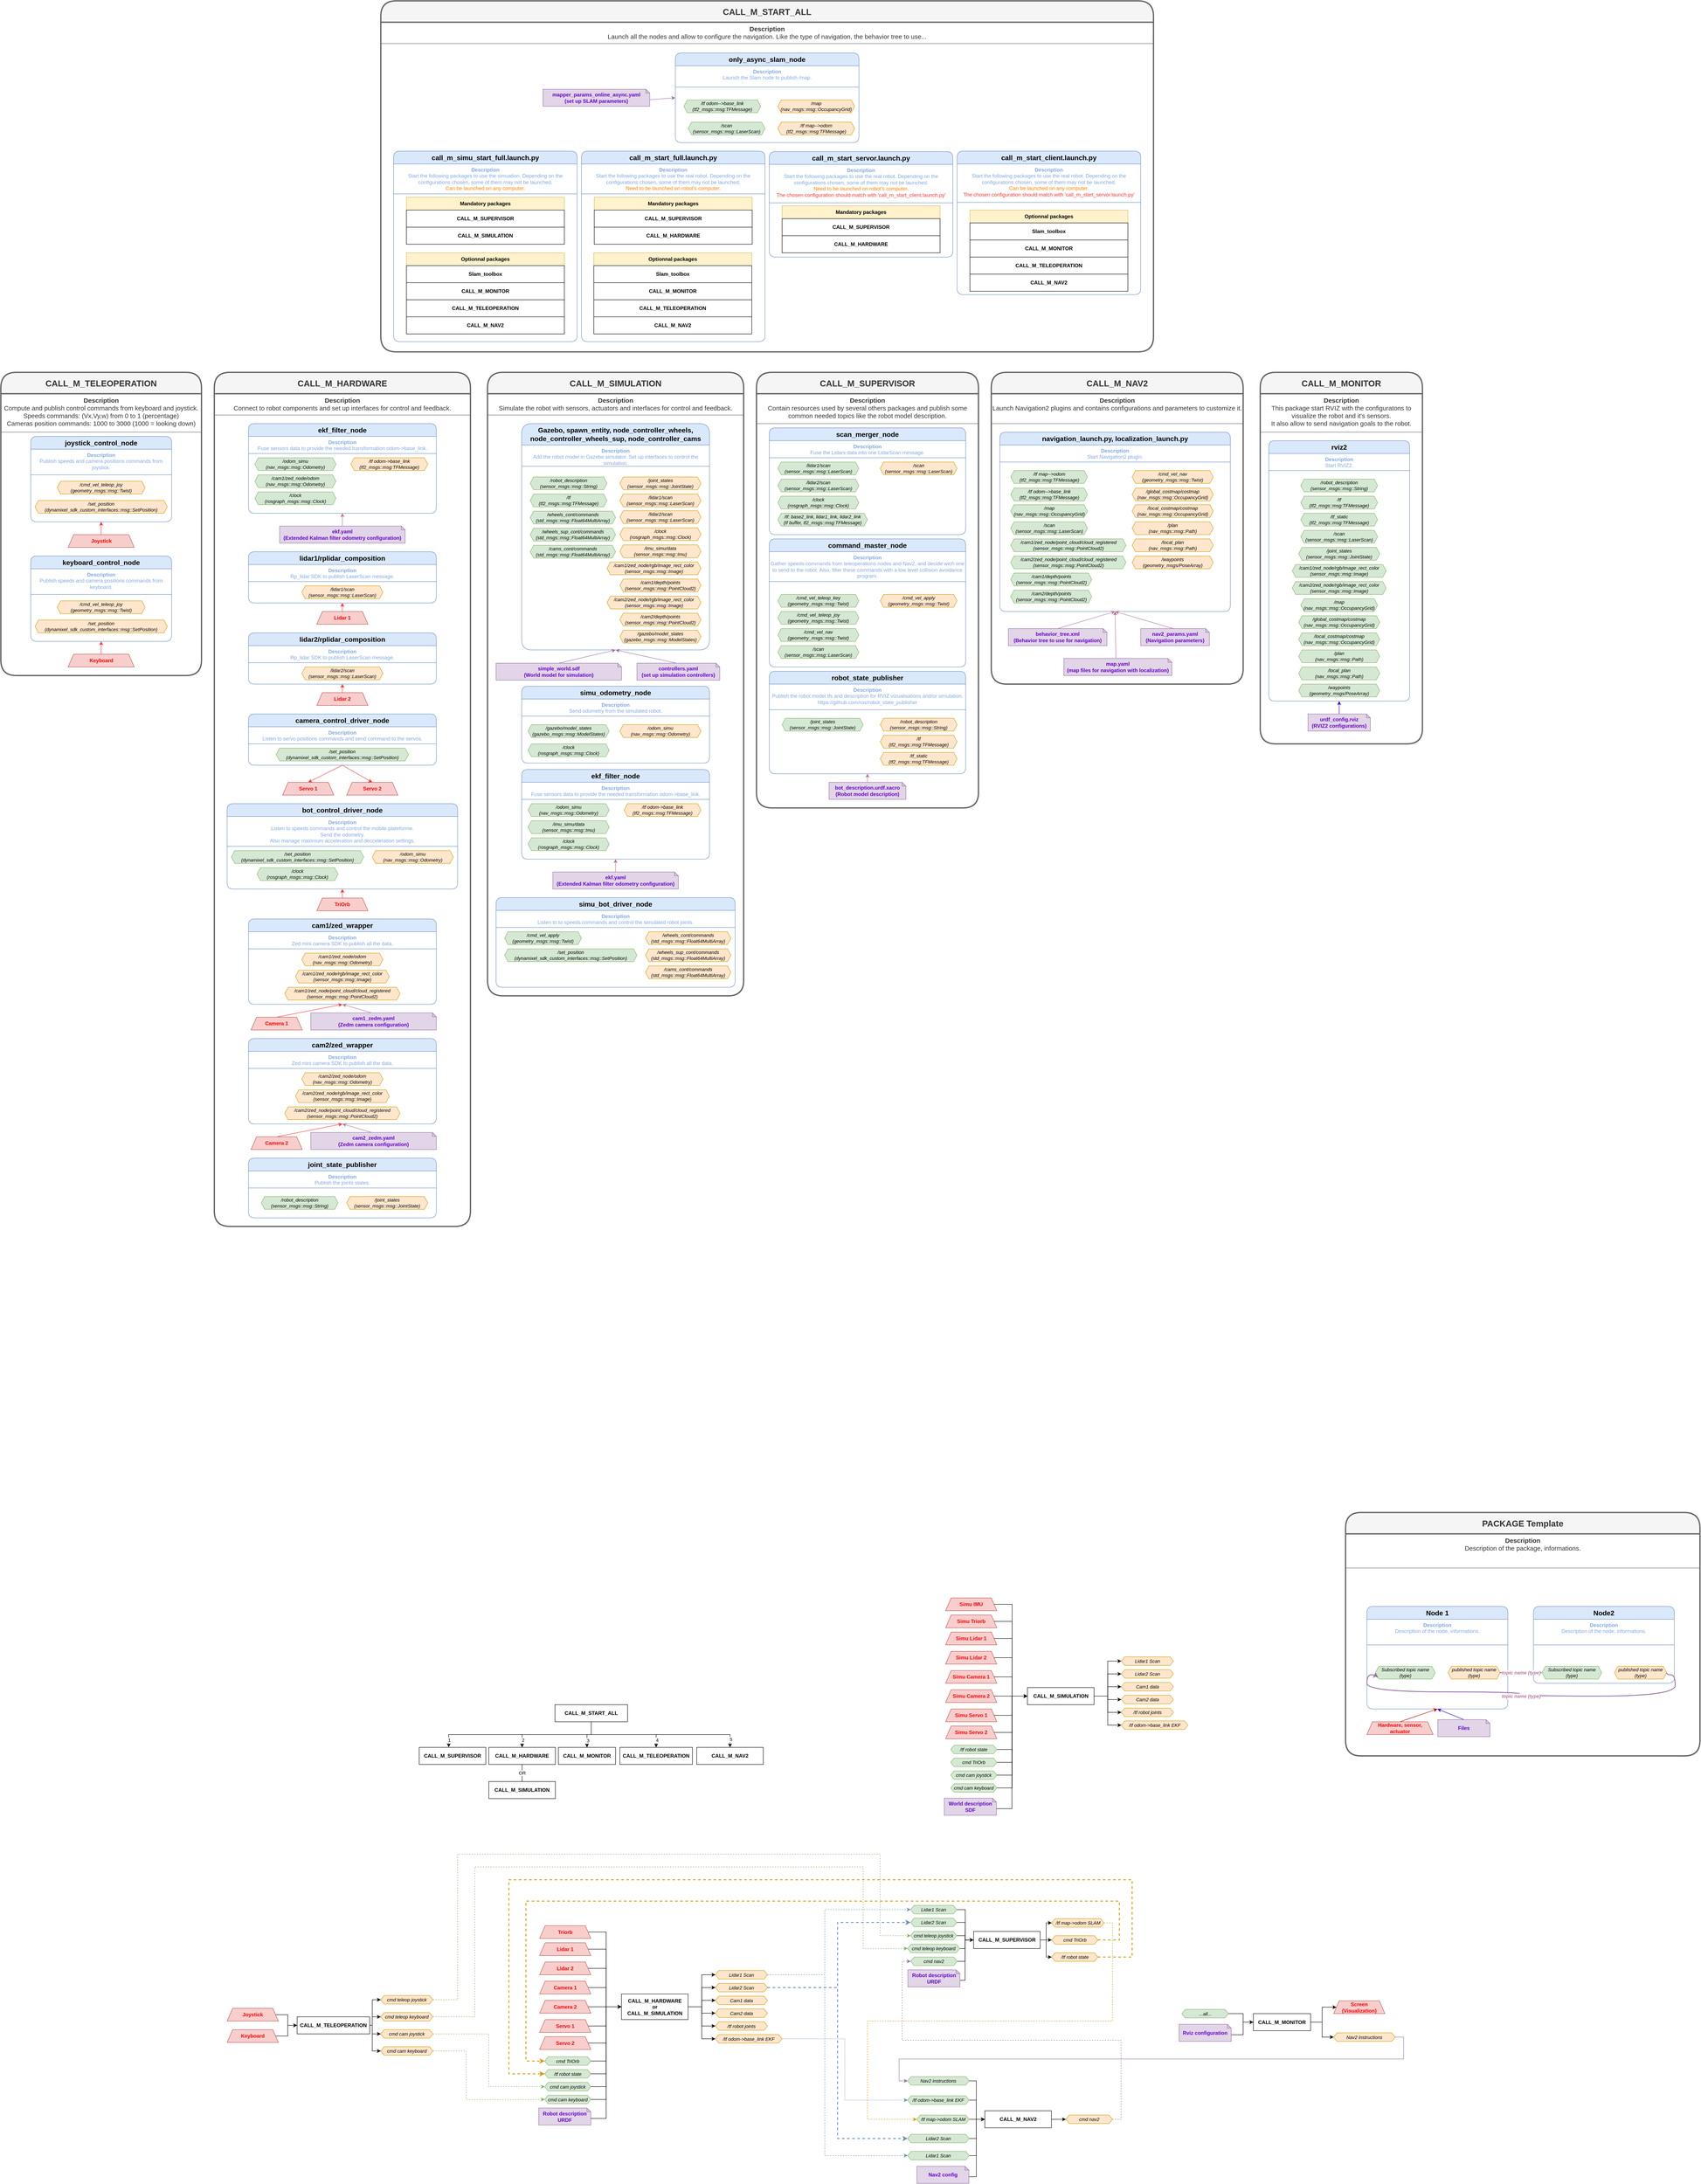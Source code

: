 <mxfile version="23.0.2" type="device">
  <diagram id="C5RBs43oDa-KdzZeNtuy" name="Page-1">
    <mxGraphModel dx="3703" dy="4750" grid="1" gridSize="10" guides="1" tooltips="1" connect="1" arrows="1" fold="1" page="1" pageScale="1" pageWidth="827" pageHeight="1169" math="0" shadow="0">
      <root>
        <mxCell id="WIyWlLk6GJQsqaUBKTNV-0" />
        <mxCell id="WIyWlLk6GJQsqaUBKTNV-1" parent="WIyWlLk6GJQsqaUBKTNV-0" />
        <mxCell id="dkalc_hDWcm7XEXlRDou-80" value="" style="group" parent="WIyWlLk6GJQsqaUBKTNV-1" vertex="1" connectable="0">
          <mxGeometry x="-620" y="1270" width="806" height="220" as="geometry" />
        </mxCell>
        <mxCell id="WIyWlLk6GJQsqaUBKTNV-7" value="&lt;b&gt;CALL_M_MONITOR&lt;/b&gt;" style="rounded=1;whiteSpace=wrap;html=1;fontSize=12;glass=0;strokeWidth=1;shadow=0;arcSize=0;" parent="dkalc_hDWcm7XEXlRDou-80" vertex="1">
          <mxGeometry x="326" y="100" width="134" height="40" as="geometry" />
        </mxCell>
        <mxCell id="dkalc_hDWcm7XEXlRDou-2" value="&lt;b&gt;CALL_M_HARDWARE&lt;/b&gt;" style="rounded=1;whiteSpace=wrap;html=1;fontSize=12;glass=0;strokeWidth=1;shadow=0;arcSize=0;" parent="dkalc_hDWcm7XEXlRDou-80" vertex="1">
          <mxGeometry x="163" y="100" width="156" height="40" as="geometry" />
        </mxCell>
        <mxCell id="dkalc_hDWcm7XEXlRDou-4" value="&lt;b&gt;CALL_M_SIMULATION&lt;/b&gt;" style="rounded=1;whiteSpace=wrap;html=1;fontSize=12;glass=0;strokeWidth=1;shadow=0;arcSize=0;" parent="dkalc_hDWcm7XEXlRDou-80" vertex="1">
          <mxGeometry x="163" y="180" width="156" height="40" as="geometry" />
        </mxCell>
        <mxCell id="dkalc_hDWcm7XEXlRDou-12" value="OR" style="edgeStyle=orthogonalEdgeStyle;rounded=0;orthogonalLoop=1;jettySize=auto;html=1;exitX=0.5;exitY=1;exitDx=0;exitDy=0;entryX=0.5;entryY=0;entryDx=0;entryDy=0;endArrow=none;endFill=0;" parent="dkalc_hDWcm7XEXlRDou-80" source="dkalc_hDWcm7XEXlRDou-2" target="dkalc_hDWcm7XEXlRDou-4" edge="1">
          <mxGeometry relative="1" as="geometry" />
        </mxCell>
        <mxCell id="dkalc_hDWcm7XEXlRDou-6" value="&lt;b&gt;CALL_M_NAV2&lt;/b&gt;" style="rounded=1;whiteSpace=wrap;html=1;fontSize=12;glass=0;strokeWidth=1;shadow=0;arcSize=0;" parent="dkalc_hDWcm7XEXlRDou-80" vertex="1">
          <mxGeometry x="650" y="100" width="156" height="40" as="geometry" />
        </mxCell>
        <mxCell id="dkalc_hDWcm7XEXlRDou-7" value="&lt;b&gt;CALL_M_SUPERVISOR&lt;/b&gt;" style="rounded=1;whiteSpace=wrap;html=1;fontSize=12;glass=0;strokeWidth=1;shadow=0;arcSize=0;" parent="dkalc_hDWcm7XEXlRDou-80" vertex="1">
          <mxGeometry y="100" width="156" height="40" as="geometry" />
        </mxCell>
        <mxCell id="dkalc_hDWcm7XEXlRDou-8" value="&lt;b&gt;CALL_M_TELEOPERATION&lt;/b&gt;" style="rounded=1;whiteSpace=wrap;html=1;fontSize=12;glass=0;strokeWidth=1;shadow=0;arcSize=0;" parent="dkalc_hDWcm7XEXlRDou-80" vertex="1">
          <mxGeometry x="470" y="100" width="170" height="40" as="geometry" />
        </mxCell>
        <mxCell id="dkalc_hDWcm7XEXlRDou-13" style="edgeStyle=orthogonalEdgeStyle;rounded=0;orthogonalLoop=1;jettySize=auto;html=1;exitX=0.5;exitY=1;exitDx=0;exitDy=0;entryX=0.5;entryY=0;entryDx=0;entryDy=0;" parent="dkalc_hDWcm7XEXlRDou-80" source="dkalc_hDWcm7XEXlRDou-9" target="WIyWlLk6GJQsqaUBKTNV-7" edge="1">
          <mxGeometry relative="1" as="geometry" />
        </mxCell>
        <mxCell id="dkalc_hDWcm7XEXlRDou-21" value="3" style="edgeLabel;html=1;align=center;verticalAlign=middle;resizable=0;points=[];" parent="dkalc_hDWcm7XEXlRDou-13" vertex="1" connectable="0">
          <mxGeometry x="0.538" y="2" relative="1" as="geometry">
            <mxPoint as="offset" />
          </mxGeometry>
        </mxCell>
        <mxCell id="dkalc_hDWcm7XEXlRDou-14" style="edgeStyle=orthogonalEdgeStyle;rounded=0;orthogonalLoop=1;jettySize=auto;html=1;exitX=0.5;exitY=1;exitDx=0;exitDy=0;entryX=0.5;entryY=0;entryDx=0;entryDy=0;" parent="dkalc_hDWcm7XEXlRDou-80" source="dkalc_hDWcm7XEXlRDou-9" target="dkalc_hDWcm7XEXlRDou-8" edge="1">
          <mxGeometry relative="1" as="geometry" />
        </mxCell>
        <mxCell id="dkalc_hDWcm7XEXlRDou-22" value="4" style="edgeLabel;html=1;align=center;verticalAlign=middle;resizable=0;points=[];" parent="dkalc_hDWcm7XEXlRDou-14" vertex="1" connectable="0">
          <mxGeometry x="0.84" y="2" relative="1" as="geometry">
            <mxPoint as="offset" />
          </mxGeometry>
        </mxCell>
        <mxCell id="dkalc_hDWcm7XEXlRDou-15" style="edgeStyle=orthogonalEdgeStyle;rounded=0;orthogonalLoop=1;jettySize=auto;html=1;exitX=0.5;exitY=1;exitDx=0;exitDy=0;entryX=0.5;entryY=0;entryDx=0;entryDy=0;" parent="dkalc_hDWcm7XEXlRDou-80" source="dkalc_hDWcm7XEXlRDou-9" target="dkalc_hDWcm7XEXlRDou-6" edge="1">
          <mxGeometry relative="1" as="geometry" />
        </mxCell>
        <mxCell id="dkalc_hDWcm7XEXlRDou-23" value="5" style="edgeLabel;html=1;align=center;verticalAlign=middle;resizable=0;points=[];" parent="dkalc_hDWcm7XEXlRDou-15" vertex="1" connectable="0">
          <mxGeometry x="0.899" y="2" relative="1" as="geometry">
            <mxPoint as="offset" />
          </mxGeometry>
        </mxCell>
        <mxCell id="dkalc_hDWcm7XEXlRDou-16" style="edgeStyle=orthogonalEdgeStyle;rounded=0;orthogonalLoop=1;jettySize=auto;html=1;exitX=0.5;exitY=1;exitDx=0;exitDy=0;entryX=0.5;entryY=0;entryDx=0;entryDy=0;" parent="dkalc_hDWcm7XEXlRDou-80" source="dkalc_hDWcm7XEXlRDou-9" target="dkalc_hDWcm7XEXlRDou-2" edge="1">
          <mxGeometry relative="1" as="geometry" />
        </mxCell>
        <mxCell id="dkalc_hDWcm7XEXlRDou-20" value="2" style="edgeLabel;html=1;align=center;verticalAlign=middle;resizable=0;points=[];" parent="dkalc_hDWcm7XEXlRDou-16" vertex="1" connectable="0">
          <mxGeometry x="0.847" y="2" relative="1" as="geometry">
            <mxPoint as="offset" />
          </mxGeometry>
        </mxCell>
        <mxCell id="dkalc_hDWcm7XEXlRDou-9" value="&lt;b&gt;CALL_M_START_ALL&lt;/b&gt;" style="rounded=1;whiteSpace=wrap;html=1;fontSize=12;glass=0;strokeWidth=1;shadow=0;arcSize=0;" parent="dkalc_hDWcm7XEXlRDou-80" vertex="1">
          <mxGeometry x="318" width="170" height="40" as="geometry" />
        </mxCell>
        <mxCell id="dkalc_hDWcm7XEXlRDou-17" style="edgeStyle=orthogonalEdgeStyle;rounded=0;orthogonalLoop=1;jettySize=auto;html=1;exitX=0.5;exitY=1;exitDx=0;exitDy=0;entryX=0.443;entryY=-0.008;entryDx=0;entryDy=0;entryPerimeter=0;" parent="dkalc_hDWcm7XEXlRDou-80" source="dkalc_hDWcm7XEXlRDou-9" target="dkalc_hDWcm7XEXlRDou-7" edge="1">
          <mxGeometry relative="1" as="geometry" />
        </mxCell>
        <mxCell id="dkalc_hDWcm7XEXlRDou-19" value="1" style="edgeLabel;html=1;align=center;verticalAlign=middle;resizable=0;points=[];" parent="dkalc_hDWcm7XEXlRDou-17" vertex="1" connectable="0">
          <mxGeometry x="0.915" y="1" relative="1" as="geometry">
            <mxPoint as="offset" />
          </mxGeometry>
        </mxCell>
        <mxCell id="dkalc_hDWcm7XEXlRDou-431" value="" style="group" parent="WIyWlLk6GJQsqaUBKTNV-1" vertex="1" connectable="0">
          <mxGeometry x="-1070" y="1951" width="482" height="140" as="geometry" />
        </mxCell>
        <mxCell id="dkalc_hDWcm7XEXlRDou-432" value="&lt;b&gt;CALL_M_TELEOPERATION&lt;/b&gt;" style="rounded=1;whiteSpace=wrap;html=1;fontSize=12;glass=0;strokeWidth=1;shadow=0;arcSize=0;" parent="dkalc_hDWcm7XEXlRDou-431" vertex="1">
          <mxGeometry x="164" y="50" width="170" height="40" as="geometry" />
        </mxCell>
        <mxCell id="dkalc_hDWcm7XEXlRDou-433" style="edgeStyle=orthogonalEdgeStyle;rounded=0;orthogonalLoop=1;jettySize=auto;html=1;exitX=1;exitY=0.5;exitDx=0;exitDy=0;entryX=0;entryY=0.5;entryDx=0;entryDy=0;" parent="dkalc_hDWcm7XEXlRDou-431" source="dkalc_hDWcm7XEXlRDou-434" target="dkalc_hDWcm7XEXlRDou-432" edge="1">
          <mxGeometry relative="1" as="geometry" />
        </mxCell>
        <mxCell id="dkalc_hDWcm7XEXlRDou-434" value="Joystick" style="shape=trapezoid;perimeter=trapezoidPerimeter;whiteSpace=wrap;html=1;fixedSize=1;size=13;fillColor=#f8cecc;strokeColor=#b85450;fontStyle=1;fontColor=#FF0000;" parent="dkalc_hDWcm7XEXlRDou-431" vertex="1">
          <mxGeometry y="30" width="120" height="30" as="geometry" />
        </mxCell>
        <mxCell id="dkalc_hDWcm7XEXlRDou-435" style="edgeStyle=orthogonalEdgeStyle;rounded=0;orthogonalLoop=1;jettySize=auto;html=1;exitX=1;exitY=0.5;exitDx=0;exitDy=0;" parent="dkalc_hDWcm7XEXlRDou-431" source="dkalc_hDWcm7XEXlRDou-436" target="dkalc_hDWcm7XEXlRDou-432" edge="1">
          <mxGeometry relative="1" as="geometry" />
        </mxCell>
        <mxCell id="dkalc_hDWcm7XEXlRDou-436" value="Keyboard" style="shape=trapezoid;perimeter=trapezoidPerimeter;whiteSpace=wrap;html=1;fixedSize=1;size=13;fillColor=#f8cecc;strokeColor=#b85450;fontStyle=1;fontColor=#FF0000;" parent="dkalc_hDWcm7XEXlRDou-431" vertex="1">
          <mxGeometry y="80" width="120" height="30" as="geometry" />
        </mxCell>
        <mxCell id="dkalc_hDWcm7XEXlRDou-437" value="cmd teleop joystick" style="shape=hexagon;perimeter=hexagonPerimeter2;whiteSpace=wrap;html=1;fixedSize=1;fillColor=#ffe6cc;strokeColor=#d79b00;size=8;fontStyle=2;fontSize=11;" parent="dkalc_hDWcm7XEXlRDou-431" vertex="1">
          <mxGeometry x="360" width="122" height="20" as="geometry" />
        </mxCell>
        <mxCell id="dkalc_hDWcm7XEXlRDou-438" style="edgeStyle=orthogonalEdgeStyle;rounded=0;orthogonalLoop=1;jettySize=auto;html=1;exitX=1;exitY=0.5;exitDx=0;exitDy=0;entryX=0;entryY=0.5;entryDx=0;entryDy=0;" parent="dkalc_hDWcm7XEXlRDou-431" source="dkalc_hDWcm7XEXlRDou-432" target="dkalc_hDWcm7XEXlRDou-437" edge="1">
          <mxGeometry relative="1" as="geometry">
            <Array as="points">
              <mxPoint x="340" y="70" />
              <mxPoint x="340" y="10" />
            </Array>
          </mxGeometry>
        </mxCell>
        <mxCell id="dkalc_hDWcm7XEXlRDou-439" value="cmd cam keyboard" style="shape=hexagon;perimeter=hexagonPerimeter2;whiteSpace=wrap;html=1;fixedSize=1;fillColor=#ffe6cc;strokeColor=#d79b00;size=8;fontStyle=2;fontSize=11;" parent="dkalc_hDWcm7XEXlRDou-431" vertex="1">
          <mxGeometry x="360" y="120" width="122" height="20" as="geometry" />
        </mxCell>
        <mxCell id="dkalc_hDWcm7XEXlRDou-440" style="edgeStyle=orthogonalEdgeStyle;rounded=0;orthogonalLoop=1;jettySize=auto;html=1;exitX=1;exitY=0.5;exitDx=0;exitDy=0;entryX=0;entryY=0.5;entryDx=0;entryDy=0;" parent="dkalc_hDWcm7XEXlRDou-431" source="dkalc_hDWcm7XEXlRDou-432" target="dkalc_hDWcm7XEXlRDou-439" edge="1">
          <mxGeometry relative="1" as="geometry">
            <Array as="points">
              <mxPoint x="340" y="70" />
              <mxPoint x="340" y="130" />
            </Array>
          </mxGeometry>
        </mxCell>
        <mxCell id="dkalc_hDWcm7XEXlRDou-441" value="cmd teleop keyboard" style="shape=hexagon;perimeter=hexagonPerimeter2;whiteSpace=wrap;html=1;fixedSize=1;fillColor=#ffe6cc;strokeColor=#d79b00;size=8;fontStyle=2;fontSize=11;" parent="dkalc_hDWcm7XEXlRDou-431" vertex="1">
          <mxGeometry x="360" y="40" width="122" height="20" as="geometry" />
        </mxCell>
        <mxCell id="dkalc_hDWcm7XEXlRDou-442" style="edgeStyle=orthogonalEdgeStyle;rounded=0;orthogonalLoop=1;jettySize=auto;html=1;exitX=1;exitY=0.5;exitDx=0;exitDy=0;entryX=0;entryY=0.5;entryDx=0;entryDy=0;" parent="dkalc_hDWcm7XEXlRDou-431" source="dkalc_hDWcm7XEXlRDou-432" target="dkalc_hDWcm7XEXlRDou-441" edge="1">
          <mxGeometry relative="1" as="geometry">
            <Array as="points">
              <mxPoint x="340" y="70" />
              <mxPoint x="340" y="50" />
            </Array>
          </mxGeometry>
        </mxCell>
        <mxCell id="dkalc_hDWcm7XEXlRDou-443" value="cmd cam joystick" style="shape=hexagon;perimeter=hexagonPerimeter2;whiteSpace=wrap;html=1;fixedSize=1;fillColor=#ffe6cc;strokeColor=#d79b00;size=8;fontStyle=2;fontSize=11;" parent="dkalc_hDWcm7XEXlRDou-431" vertex="1">
          <mxGeometry x="360" y="80" width="122" height="20" as="geometry" />
        </mxCell>
        <mxCell id="dkalc_hDWcm7XEXlRDou-444" style="edgeStyle=orthogonalEdgeStyle;rounded=0;orthogonalLoop=1;jettySize=auto;html=1;exitX=1;exitY=0.5;exitDx=0;exitDy=0;entryX=0;entryY=0.5;entryDx=0;entryDy=0;" parent="dkalc_hDWcm7XEXlRDou-431" source="dkalc_hDWcm7XEXlRDou-432" target="dkalc_hDWcm7XEXlRDou-443" edge="1">
          <mxGeometry relative="1" as="geometry">
            <Array as="points">
              <mxPoint x="340" y="70" />
              <mxPoint x="340" y="90" />
            </Array>
          </mxGeometry>
        </mxCell>
        <mxCell id="dkalc_hDWcm7XEXlRDou-445" value="" style="group" parent="WIyWlLk6GJQsqaUBKTNV-1" vertex="1" connectable="0">
          <mxGeometry x="-340" y="1787.5" width="569.75" height="467" as="geometry" />
        </mxCell>
        <mxCell id="dkalc_hDWcm7XEXlRDou-446" value="&lt;div&gt;Robot description&lt;/div&gt;&lt;div&gt;URDF&lt;br&gt;&lt;/div&gt;" style="shape=note;whiteSpace=wrap;html=1;backgroundOutline=1;darkOpacity=0.05;size=9;fontStyle=1;fillColor=#e1d5e7;strokeColor=#9673a6;fontColor=#6600CC;" parent="dkalc_hDWcm7XEXlRDou-445" vertex="1">
          <mxGeometry y="427" width="122" height="40" as="geometry" />
        </mxCell>
        <mxCell id="dkalc_hDWcm7XEXlRDou-447" value="&lt;b&gt;CALL_M_HARDWARE&lt;br&gt;or&lt;br&gt;CALL_M_SIMULATION&lt;br&gt;&lt;/b&gt;" style="rounded=1;whiteSpace=wrap;html=1;fontSize=12;glass=0;strokeWidth=1;shadow=0;arcSize=0;" parent="dkalc_hDWcm7XEXlRDou-445" vertex="1">
          <mxGeometry x="193.75" y="160" width="156" height="60" as="geometry" />
        </mxCell>
        <mxCell id="dkalc_hDWcm7XEXlRDou-448" style="edgeStyle=orthogonalEdgeStyle;rounded=0;orthogonalLoop=1;jettySize=auto;html=1;exitX=0;exitY=0;exitDx=122;exitDy=24.5;exitPerimeter=0;entryX=0;entryY=0.5;entryDx=0;entryDy=0;" parent="dkalc_hDWcm7XEXlRDou-445" source="dkalc_hDWcm7XEXlRDou-446" target="dkalc_hDWcm7XEXlRDou-447" edge="1">
          <mxGeometry relative="1" as="geometry" />
        </mxCell>
        <mxCell id="dkalc_hDWcm7XEXlRDou-449" style="edgeStyle=orthogonalEdgeStyle;rounded=0;orthogonalLoop=1;jettySize=auto;html=1;exitX=1;exitY=0.5;exitDx=0;exitDy=0;entryX=0;entryY=0.5;entryDx=0;entryDy=0;" parent="dkalc_hDWcm7XEXlRDou-445" source="dkalc_hDWcm7XEXlRDou-450" target="dkalc_hDWcm7XEXlRDou-447" edge="1">
          <mxGeometry relative="1" as="geometry" />
        </mxCell>
        <mxCell id="dkalc_hDWcm7XEXlRDou-450" value="Lidar 1" style="shape=trapezoid;perimeter=trapezoidPerimeter;whiteSpace=wrap;html=1;fixedSize=1;size=13;fillColor=#f8cecc;strokeColor=#b85450;fontStyle=1;fontColor=#FF0000;" parent="dkalc_hDWcm7XEXlRDou-445" vertex="1">
          <mxGeometry x="2" y="40" width="120" height="30" as="geometry" />
        </mxCell>
        <mxCell id="dkalc_hDWcm7XEXlRDou-451" style="edgeStyle=orthogonalEdgeStyle;rounded=0;orthogonalLoop=1;jettySize=auto;html=1;exitX=1;exitY=0.5;exitDx=0;exitDy=0;entryX=0;entryY=0.5;entryDx=0;entryDy=0;" parent="dkalc_hDWcm7XEXlRDou-445" source="dkalc_hDWcm7XEXlRDou-452" target="dkalc_hDWcm7XEXlRDou-447" edge="1">
          <mxGeometry relative="1" as="geometry" />
        </mxCell>
        <mxCell id="dkalc_hDWcm7XEXlRDou-452" value="Lidar 2" style="shape=trapezoid;perimeter=trapezoidPerimeter;whiteSpace=wrap;html=1;fixedSize=1;size=13;fillColor=#f8cecc;strokeColor=#b85450;fontStyle=1;fontColor=#FF0000;" parent="dkalc_hDWcm7XEXlRDou-445" vertex="1">
          <mxGeometry x="2" y="85" width="120" height="30" as="geometry" />
        </mxCell>
        <mxCell id="dkalc_hDWcm7XEXlRDou-453" style="edgeStyle=orthogonalEdgeStyle;rounded=0;orthogonalLoop=1;jettySize=auto;html=1;exitX=1;exitY=0.5;exitDx=0;exitDy=0;entryX=0;entryY=0.5;entryDx=0;entryDy=0;" parent="dkalc_hDWcm7XEXlRDou-445" source="dkalc_hDWcm7XEXlRDou-454" target="dkalc_hDWcm7XEXlRDou-447" edge="1">
          <mxGeometry relative="1" as="geometry" />
        </mxCell>
        <mxCell id="dkalc_hDWcm7XEXlRDou-454" value="Camera 1" style="shape=trapezoid;perimeter=trapezoidPerimeter;whiteSpace=wrap;html=1;fixedSize=1;size=13;fillColor=#f8cecc;strokeColor=#b85450;fontStyle=1;fontColor=#FF0000;" parent="dkalc_hDWcm7XEXlRDou-445" vertex="1">
          <mxGeometry x="2" y="130" width="120" height="30" as="geometry" />
        </mxCell>
        <mxCell id="dkalc_hDWcm7XEXlRDou-455" style="edgeStyle=orthogonalEdgeStyle;rounded=0;orthogonalLoop=1;jettySize=auto;html=1;exitX=1;exitY=0.5;exitDx=0;exitDy=0;" parent="dkalc_hDWcm7XEXlRDou-445" source="dkalc_hDWcm7XEXlRDou-456" target="dkalc_hDWcm7XEXlRDou-447" edge="1">
          <mxGeometry relative="1" as="geometry" />
        </mxCell>
        <mxCell id="dkalc_hDWcm7XEXlRDou-456" value="Camera 2" style="shape=trapezoid;perimeter=trapezoidPerimeter;whiteSpace=wrap;html=1;fixedSize=1;size=13;fillColor=#f8cecc;strokeColor=#b85450;fontStyle=1;fontColor=#FF0000;" parent="dkalc_hDWcm7XEXlRDou-445" vertex="1">
          <mxGeometry x="2" y="175" width="120" height="30" as="geometry" />
        </mxCell>
        <mxCell id="dkalc_hDWcm7XEXlRDou-457" style="edgeStyle=orthogonalEdgeStyle;rounded=0;orthogonalLoop=1;jettySize=auto;html=1;exitX=1;exitY=0.5;exitDx=0;exitDy=0;entryX=0;entryY=0.5;entryDx=0;entryDy=0;" parent="dkalc_hDWcm7XEXlRDou-445" source="dkalc_hDWcm7XEXlRDou-458" target="dkalc_hDWcm7XEXlRDou-447" edge="1">
          <mxGeometry relative="1" as="geometry" />
        </mxCell>
        <mxCell id="dkalc_hDWcm7XEXlRDou-458" value="Servo 1 " style="shape=trapezoid;perimeter=trapezoidPerimeter;whiteSpace=wrap;html=1;fixedSize=1;size=13;fillColor=#f8cecc;strokeColor=#b85450;fontStyle=1;fontColor=#FF0000;" parent="dkalc_hDWcm7XEXlRDou-445" vertex="1">
          <mxGeometry x="2" y="220" width="120" height="30" as="geometry" />
        </mxCell>
        <mxCell id="dkalc_hDWcm7XEXlRDou-459" style="edgeStyle=orthogonalEdgeStyle;rounded=0;orthogonalLoop=1;jettySize=auto;html=1;exitX=1;exitY=0.5;exitDx=0;exitDy=0;entryX=0;entryY=0.5;entryDx=0;entryDy=0;" parent="dkalc_hDWcm7XEXlRDou-445" source="dkalc_hDWcm7XEXlRDou-460" target="dkalc_hDWcm7XEXlRDou-447" edge="1">
          <mxGeometry relative="1" as="geometry" />
        </mxCell>
        <mxCell id="dkalc_hDWcm7XEXlRDou-460" value="Servo 2 " style="shape=trapezoid;perimeter=trapezoidPerimeter;whiteSpace=wrap;html=1;fixedSize=1;size=13;fillColor=#f8cecc;strokeColor=#b85450;fontStyle=1;fontColor=#FF0000;" parent="dkalc_hDWcm7XEXlRDou-445" vertex="1">
          <mxGeometry x="2" y="260" width="120" height="30" as="geometry" />
        </mxCell>
        <mxCell id="dkalc_hDWcm7XEXlRDou-461" style="edgeStyle=orthogonalEdgeStyle;rounded=0;orthogonalLoop=1;jettySize=auto;html=1;exitX=1;exitY=0.5;exitDx=0;exitDy=0;entryX=0;entryY=0.5;entryDx=0;entryDy=0;" parent="dkalc_hDWcm7XEXlRDou-445" source="dkalc_hDWcm7XEXlRDou-462" target="dkalc_hDWcm7XEXlRDou-447" edge="1">
          <mxGeometry relative="1" as="geometry" />
        </mxCell>
        <mxCell id="dkalc_hDWcm7XEXlRDou-462" value="Triorb" style="shape=trapezoid;perimeter=trapezoidPerimeter;whiteSpace=wrap;html=1;fixedSize=1;size=13;fillColor=#f8cecc;strokeColor=#b85450;fontStyle=1;fontColor=#FF0000;" parent="dkalc_hDWcm7XEXlRDou-445" vertex="1">
          <mxGeometry x="2" width="120" height="30" as="geometry" />
        </mxCell>
        <mxCell id="dkalc_hDWcm7XEXlRDou-463" style="edgeStyle=orthogonalEdgeStyle;rounded=0;orthogonalLoop=1;jettySize=auto;html=1;exitX=1;exitY=0.5;exitDx=0;exitDy=0;entryX=0;entryY=0.5;entryDx=0;entryDy=0;" parent="dkalc_hDWcm7XEXlRDou-445" source="dkalc_hDWcm7XEXlRDou-464" target="dkalc_hDWcm7XEXlRDou-447" edge="1">
          <mxGeometry relative="1" as="geometry" />
        </mxCell>
        <mxCell id="dkalc_hDWcm7XEXlRDou-464" value="cmd TriOrb" style="shape=hexagon;perimeter=hexagonPerimeter2;whiteSpace=wrap;html=1;fixedSize=1;fillColor=#d5e8d4;strokeColor=#82b366;size=8;fontStyle=2;fontColor=#000000;fontSize=11;" parent="dkalc_hDWcm7XEXlRDou-445" vertex="1">
          <mxGeometry x="14" y="307" width="108" height="20" as="geometry" />
        </mxCell>
        <mxCell id="dkalc_hDWcm7XEXlRDou-465" style="edgeStyle=orthogonalEdgeStyle;rounded=0;orthogonalLoop=1;jettySize=auto;html=1;exitX=1;exitY=0.5;exitDx=0;exitDy=0;entryX=0;entryY=0.5;entryDx=0;entryDy=0;" parent="dkalc_hDWcm7XEXlRDou-445" source="dkalc_hDWcm7XEXlRDou-466" target="dkalc_hDWcm7XEXlRDou-447" edge="1">
          <mxGeometry relative="1" as="geometry" />
        </mxCell>
        <mxCell id="dkalc_hDWcm7XEXlRDou-466" value="/tf robot state" style="shape=hexagon;perimeter=hexagonPerimeter2;whiteSpace=wrap;html=1;fixedSize=1;fillColor=#d5e8d4;strokeColor=#82b366;size=8;fontStyle=2;fontColor=#000000;fontSize=11;" parent="dkalc_hDWcm7XEXlRDou-445" vertex="1">
          <mxGeometry x="14" y="337" width="108" height="20" as="geometry" />
        </mxCell>
        <mxCell id="dkalc_hDWcm7XEXlRDou-467" style="edgeStyle=orthogonalEdgeStyle;rounded=0;orthogonalLoop=1;jettySize=auto;html=1;exitX=1;exitY=0.5;exitDx=0;exitDy=0;entryX=0;entryY=0.5;entryDx=0;entryDy=0;" parent="dkalc_hDWcm7XEXlRDou-445" source="dkalc_hDWcm7XEXlRDou-468" target="dkalc_hDWcm7XEXlRDou-447" edge="1">
          <mxGeometry relative="1" as="geometry" />
        </mxCell>
        <mxCell id="dkalc_hDWcm7XEXlRDou-468" value="cmd cam joystick" style="shape=hexagon;perimeter=hexagonPerimeter2;whiteSpace=wrap;html=1;fixedSize=1;fillColor=#d5e8d4;strokeColor=#82b366;size=8;fontStyle=2;fontColor=#000000;fontSize=11;" parent="dkalc_hDWcm7XEXlRDou-445" vertex="1">
          <mxGeometry x="14" y="367" width="108" height="20" as="geometry" />
        </mxCell>
        <mxCell id="dkalc_hDWcm7XEXlRDou-469" style="edgeStyle=orthogonalEdgeStyle;rounded=0;orthogonalLoop=1;jettySize=auto;html=1;exitX=1;exitY=0.5;exitDx=0;exitDy=0;entryX=0;entryY=0.5;entryDx=0;entryDy=0;" parent="dkalc_hDWcm7XEXlRDou-445" source="dkalc_hDWcm7XEXlRDou-470" target="dkalc_hDWcm7XEXlRDou-447" edge="1">
          <mxGeometry relative="1" as="geometry" />
        </mxCell>
        <mxCell id="dkalc_hDWcm7XEXlRDou-470" value="cmd cam keyboard" style="shape=hexagon;perimeter=hexagonPerimeter2;whiteSpace=wrap;html=1;fixedSize=1;fillColor=#d5e8d4;strokeColor=#82b366;size=8;fontStyle=2;fontColor=#000000;fontSize=11;" parent="dkalc_hDWcm7XEXlRDou-445" vertex="1">
          <mxGeometry x="14" y="397" width="108" height="20" as="geometry" />
        </mxCell>
        <mxCell id="dkalc_hDWcm7XEXlRDou-471" value="Lidar2 Scan" style="shape=hexagon;perimeter=hexagonPerimeter2;whiteSpace=wrap;html=1;fixedSize=1;fillColor=#ffe6cc;strokeColor=#d79b00;size=8;fontStyle=2;fontSize=11;" parent="dkalc_hDWcm7XEXlRDou-445" vertex="1">
          <mxGeometry x="413.75" y="135" width="122" height="20" as="geometry" />
        </mxCell>
        <mxCell id="dkalc_hDWcm7XEXlRDou-472" style="edgeStyle=orthogonalEdgeStyle;rounded=0;orthogonalLoop=1;jettySize=auto;html=1;exitX=1;exitY=0.5;exitDx=0;exitDy=0;entryX=0;entryY=0.5;entryDx=0;entryDy=0;" parent="dkalc_hDWcm7XEXlRDou-445" source="dkalc_hDWcm7XEXlRDou-447" target="dkalc_hDWcm7XEXlRDou-471" edge="1">
          <mxGeometry relative="1" as="geometry" />
        </mxCell>
        <mxCell id="dkalc_hDWcm7XEXlRDou-473" value="Lidar1 Scan" style="shape=hexagon;perimeter=hexagonPerimeter2;whiteSpace=wrap;html=1;fixedSize=1;fillColor=#ffe6cc;strokeColor=#d79b00;size=8;fontStyle=2;fontSize=11;" parent="dkalc_hDWcm7XEXlRDou-445" vertex="1">
          <mxGeometry x="413.75" y="105" width="122" height="20" as="geometry" />
        </mxCell>
        <mxCell id="dkalc_hDWcm7XEXlRDou-474" style="edgeStyle=orthogonalEdgeStyle;rounded=0;orthogonalLoop=1;jettySize=auto;html=1;exitX=1;exitY=0.5;exitDx=0;exitDy=0;entryX=0;entryY=0.5;entryDx=0;entryDy=0;" parent="dkalc_hDWcm7XEXlRDou-445" source="dkalc_hDWcm7XEXlRDou-447" target="dkalc_hDWcm7XEXlRDou-473" edge="1">
          <mxGeometry relative="1" as="geometry" />
        </mxCell>
        <mxCell id="dkalc_hDWcm7XEXlRDou-475" value="Cam1 data" style="shape=hexagon;perimeter=hexagonPerimeter2;whiteSpace=wrap;html=1;fixedSize=1;fillColor=#ffe6cc;strokeColor=#d79b00;size=8;fontStyle=2;fontSize=11;" parent="dkalc_hDWcm7XEXlRDou-445" vertex="1">
          <mxGeometry x="413.75" y="165" width="122" height="20" as="geometry" />
        </mxCell>
        <mxCell id="dkalc_hDWcm7XEXlRDou-476" style="edgeStyle=orthogonalEdgeStyle;rounded=0;orthogonalLoop=1;jettySize=auto;html=1;exitX=1;exitY=0.5;exitDx=0;exitDy=0;entryX=0;entryY=0.5;entryDx=0;entryDy=0;" parent="dkalc_hDWcm7XEXlRDou-445" source="dkalc_hDWcm7XEXlRDou-447" target="dkalc_hDWcm7XEXlRDou-475" edge="1">
          <mxGeometry relative="1" as="geometry" />
        </mxCell>
        <mxCell id="dkalc_hDWcm7XEXlRDou-477" value="Cam2 data" style="shape=hexagon;perimeter=hexagonPerimeter2;whiteSpace=wrap;html=1;fixedSize=1;fillColor=#ffe6cc;strokeColor=#d79b00;size=8;fontStyle=2;fontSize=11;" parent="dkalc_hDWcm7XEXlRDou-445" vertex="1">
          <mxGeometry x="413.75" y="195" width="122" height="20" as="geometry" />
        </mxCell>
        <mxCell id="dkalc_hDWcm7XEXlRDou-478" style="edgeStyle=orthogonalEdgeStyle;rounded=0;orthogonalLoop=1;jettySize=auto;html=1;exitX=1;exitY=0.5;exitDx=0;exitDy=0;entryX=0;entryY=0.5;entryDx=0;entryDy=0;" parent="dkalc_hDWcm7XEXlRDou-445" source="dkalc_hDWcm7XEXlRDou-447" target="dkalc_hDWcm7XEXlRDou-477" edge="1">
          <mxGeometry relative="1" as="geometry" />
        </mxCell>
        <mxCell id="dkalc_hDWcm7XEXlRDou-479" value="/tf robot joints" style="shape=hexagon;perimeter=hexagonPerimeter2;whiteSpace=wrap;html=1;fixedSize=1;fillColor=#ffe6cc;strokeColor=#d79b00;size=8;fontStyle=2;fontSize=11;" parent="dkalc_hDWcm7XEXlRDou-445" vertex="1">
          <mxGeometry x="413.75" y="225" width="122" height="20" as="geometry" />
        </mxCell>
        <mxCell id="dkalc_hDWcm7XEXlRDou-480" style="edgeStyle=orthogonalEdgeStyle;rounded=0;orthogonalLoop=1;jettySize=auto;html=1;exitX=1;exitY=0.5;exitDx=0;exitDy=0;entryX=0;entryY=0.5;entryDx=0;entryDy=0;" parent="dkalc_hDWcm7XEXlRDou-445" source="dkalc_hDWcm7XEXlRDou-447" target="dkalc_hDWcm7XEXlRDou-479" edge="1">
          <mxGeometry relative="1" as="geometry" />
        </mxCell>
        <mxCell id="dkalc_hDWcm7XEXlRDou-481" value="/tf odom-&amp;gt;base_link EKF" style="shape=hexagon;perimeter=hexagonPerimeter2;whiteSpace=wrap;html=1;fixedSize=1;fillColor=#ffe6cc;strokeColor=#d79b00;size=8;fontStyle=2;fontSize=11;" parent="dkalc_hDWcm7XEXlRDou-445" vertex="1">
          <mxGeometry x="413.75" y="255" width="156" height="20" as="geometry" />
        </mxCell>
        <mxCell id="dkalc_hDWcm7XEXlRDou-482" style="edgeStyle=orthogonalEdgeStyle;rounded=0;orthogonalLoop=1;jettySize=auto;html=1;exitX=1;exitY=0.5;exitDx=0;exitDy=0;entryX=0;entryY=0.5;entryDx=0;entryDy=0;" parent="dkalc_hDWcm7XEXlRDou-445" source="dkalc_hDWcm7XEXlRDou-447" target="dkalc_hDWcm7XEXlRDou-481" edge="1">
          <mxGeometry relative="1" as="geometry" />
        </mxCell>
        <mxCell id="dkalc_hDWcm7XEXlRDou-483" value="" style="group" parent="WIyWlLk6GJQsqaUBKTNV-1" vertex="1" connectable="0">
          <mxGeometry x="610" y="1020" width="570.75" height="509" as="geometry" />
        </mxCell>
        <mxCell id="dkalc_hDWcm7XEXlRDou-484" value="&lt;div&gt;World description&lt;/div&gt;&lt;div&gt;SDF&lt;br&gt;&lt;/div&gt;" style="shape=note;whiteSpace=wrap;html=1;backgroundOutline=1;darkOpacity=0.05;size=9;fontStyle=1;fillColor=#e1d5e7;strokeColor=#9673a6;fontColor=#6600CC;" parent="dkalc_hDWcm7XEXlRDou-483" vertex="1">
          <mxGeometry y="469" width="122" height="40" as="geometry" />
        </mxCell>
        <mxCell id="dkalc_hDWcm7XEXlRDou-485" value="&lt;b&gt;CALL_M_SIMULATION&lt;/b&gt;" style="rounded=1;whiteSpace=wrap;html=1;fontSize=12;glass=0;strokeWidth=1;shadow=0;arcSize=0;" parent="dkalc_hDWcm7XEXlRDou-483" vertex="1">
          <mxGeometry x="194.75" y="210" width="156" height="40" as="geometry" />
        </mxCell>
        <mxCell id="dkalc_hDWcm7XEXlRDou-486" style="edgeStyle=orthogonalEdgeStyle;rounded=0;orthogonalLoop=1;jettySize=auto;html=1;exitX=0;exitY=0;exitDx=122;exitDy=24.5;exitPerimeter=0;entryX=0;entryY=0.5;entryDx=0;entryDy=0;" parent="dkalc_hDWcm7XEXlRDou-483" source="dkalc_hDWcm7XEXlRDou-484" target="dkalc_hDWcm7XEXlRDou-485" edge="1">
          <mxGeometry relative="1" as="geometry" />
        </mxCell>
        <mxCell id="dkalc_hDWcm7XEXlRDou-487" style="edgeStyle=orthogonalEdgeStyle;rounded=0;orthogonalLoop=1;jettySize=auto;html=1;exitX=1;exitY=0.5;exitDx=0;exitDy=0;entryX=0;entryY=0.5;entryDx=0;entryDy=0;" parent="dkalc_hDWcm7XEXlRDou-483" source="dkalc_hDWcm7XEXlRDou-488" target="dkalc_hDWcm7XEXlRDou-485" edge="1">
          <mxGeometry relative="1" as="geometry" />
        </mxCell>
        <mxCell id="dkalc_hDWcm7XEXlRDou-488" value="Simu Lidar 1" style="shape=trapezoid;perimeter=trapezoidPerimeter;whiteSpace=wrap;html=1;fixedSize=1;size=13;fillColor=#f8cecc;strokeColor=#b85450;fontStyle=1;fontColor=#FF0000;" parent="dkalc_hDWcm7XEXlRDou-483" vertex="1">
          <mxGeometry x="3" y="80" width="120" height="30" as="geometry" />
        </mxCell>
        <mxCell id="dkalc_hDWcm7XEXlRDou-489" style="edgeStyle=orthogonalEdgeStyle;rounded=0;orthogonalLoop=1;jettySize=auto;html=1;exitX=1;exitY=0.5;exitDx=0;exitDy=0;entryX=0;entryY=0.5;entryDx=0;entryDy=0;" parent="dkalc_hDWcm7XEXlRDou-483" source="dkalc_hDWcm7XEXlRDou-490" target="dkalc_hDWcm7XEXlRDou-485" edge="1">
          <mxGeometry relative="1" as="geometry" />
        </mxCell>
        <mxCell id="dkalc_hDWcm7XEXlRDou-490" value="Simu Lidar 2" style="shape=trapezoid;perimeter=trapezoidPerimeter;whiteSpace=wrap;html=1;fixedSize=1;size=13;fillColor=#f8cecc;strokeColor=#b85450;fontStyle=1;fontColor=#FF0000;" parent="dkalc_hDWcm7XEXlRDou-483" vertex="1">
          <mxGeometry x="3" y="125" width="120" height="30" as="geometry" />
        </mxCell>
        <mxCell id="dkalc_hDWcm7XEXlRDou-491" style="edgeStyle=orthogonalEdgeStyle;rounded=0;orthogonalLoop=1;jettySize=auto;html=1;exitX=1;exitY=0.5;exitDx=0;exitDy=0;entryX=0;entryY=0.5;entryDx=0;entryDy=0;" parent="dkalc_hDWcm7XEXlRDou-483" source="dkalc_hDWcm7XEXlRDou-492" target="dkalc_hDWcm7XEXlRDou-485" edge="1">
          <mxGeometry relative="1" as="geometry" />
        </mxCell>
        <mxCell id="dkalc_hDWcm7XEXlRDou-492" value="Simu Camera 1" style="shape=trapezoid;perimeter=trapezoidPerimeter;whiteSpace=wrap;html=1;fixedSize=1;size=13;fillColor=#f8cecc;strokeColor=#b85450;fontStyle=1;fontColor=#FF0000;" parent="dkalc_hDWcm7XEXlRDou-483" vertex="1">
          <mxGeometry x="3" y="170" width="120" height="30" as="geometry" />
        </mxCell>
        <mxCell id="dkalc_hDWcm7XEXlRDou-493" style="edgeStyle=orthogonalEdgeStyle;rounded=0;orthogonalLoop=1;jettySize=auto;html=1;exitX=1;exitY=0.5;exitDx=0;exitDy=0;" parent="dkalc_hDWcm7XEXlRDou-483" source="dkalc_hDWcm7XEXlRDou-494" target="dkalc_hDWcm7XEXlRDou-485" edge="1">
          <mxGeometry relative="1" as="geometry" />
        </mxCell>
        <mxCell id="dkalc_hDWcm7XEXlRDou-494" value="Simu Camera 2" style="shape=trapezoid;perimeter=trapezoidPerimeter;whiteSpace=wrap;html=1;fixedSize=1;size=13;fillColor=#f8cecc;strokeColor=#b85450;fontStyle=1;fontColor=#FF0000;" parent="dkalc_hDWcm7XEXlRDou-483" vertex="1">
          <mxGeometry x="3" y="215" width="120" height="30" as="geometry" />
        </mxCell>
        <mxCell id="dkalc_hDWcm7XEXlRDou-495" style="edgeStyle=orthogonalEdgeStyle;rounded=0;orthogonalLoop=1;jettySize=auto;html=1;exitX=1;exitY=0.5;exitDx=0;exitDy=0;entryX=0;entryY=0.5;entryDx=0;entryDy=0;" parent="dkalc_hDWcm7XEXlRDou-483" source="dkalc_hDWcm7XEXlRDou-496" target="dkalc_hDWcm7XEXlRDou-485" edge="1">
          <mxGeometry relative="1" as="geometry" />
        </mxCell>
        <mxCell id="dkalc_hDWcm7XEXlRDou-496" value="Simu Servo 1 " style="shape=trapezoid;perimeter=trapezoidPerimeter;whiteSpace=wrap;html=1;fixedSize=1;size=13;fillColor=#f8cecc;strokeColor=#b85450;fontStyle=1;fontColor=#FF0000;" parent="dkalc_hDWcm7XEXlRDou-483" vertex="1">
          <mxGeometry x="3" y="260" width="120" height="30" as="geometry" />
        </mxCell>
        <mxCell id="dkalc_hDWcm7XEXlRDou-497" style="edgeStyle=orthogonalEdgeStyle;rounded=0;orthogonalLoop=1;jettySize=auto;html=1;exitX=1;exitY=0.5;exitDx=0;exitDy=0;entryX=0;entryY=0.5;entryDx=0;entryDy=0;" parent="dkalc_hDWcm7XEXlRDou-483" source="dkalc_hDWcm7XEXlRDou-498" target="dkalc_hDWcm7XEXlRDou-485" edge="1">
          <mxGeometry relative="1" as="geometry" />
        </mxCell>
        <mxCell id="dkalc_hDWcm7XEXlRDou-498" value="Simu Servo 2 " style="shape=trapezoid;perimeter=trapezoidPerimeter;whiteSpace=wrap;html=1;fixedSize=1;size=13;fillColor=#f8cecc;strokeColor=#b85450;fontStyle=1;fontColor=#FF0000;" parent="dkalc_hDWcm7XEXlRDou-483" vertex="1">
          <mxGeometry x="3" y="300" width="120" height="30" as="geometry" />
        </mxCell>
        <mxCell id="dkalc_hDWcm7XEXlRDou-499" style="edgeStyle=orthogonalEdgeStyle;rounded=0;orthogonalLoop=1;jettySize=auto;html=1;exitX=1;exitY=0.5;exitDx=0;exitDy=0;entryX=0;entryY=0.5;entryDx=0;entryDy=0;" parent="dkalc_hDWcm7XEXlRDou-483" source="dkalc_hDWcm7XEXlRDou-500" target="dkalc_hDWcm7XEXlRDou-485" edge="1">
          <mxGeometry relative="1" as="geometry" />
        </mxCell>
        <mxCell id="dkalc_hDWcm7XEXlRDou-500" value="Simu Triorb" style="shape=trapezoid;perimeter=trapezoidPerimeter;whiteSpace=wrap;html=1;fixedSize=1;size=13;fillColor=#f8cecc;strokeColor=#b85450;fontStyle=1;fontColor=#FF0000;" parent="dkalc_hDWcm7XEXlRDou-483" vertex="1">
          <mxGeometry x="3" y="40" width="120" height="30" as="geometry" />
        </mxCell>
        <mxCell id="dkalc_hDWcm7XEXlRDou-501" style="edgeStyle=orthogonalEdgeStyle;rounded=0;orthogonalLoop=1;jettySize=auto;html=1;exitX=1;exitY=0.5;exitDx=0;exitDy=0;entryX=0;entryY=0.5;entryDx=0;entryDy=0;" parent="dkalc_hDWcm7XEXlRDou-483" source="dkalc_hDWcm7XEXlRDou-502" target="dkalc_hDWcm7XEXlRDou-485" edge="1">
          <mxGeometry relative="1" as="geometry" />
        </mxCell>
        <mxCell id="dkalc_hDWcm7XEXlRDou-502" value="/tf robot state" style="shape=hexagon;perimeter=hexagonPerimeter2;whiteSpace=wrap;html=1;fixedSize=1;fillColor=#d5e8d4;strokeColor=#82b366;size=8;fontStyle=2;fontColor=#000000;fontSize=11;" parent="dkalc_hDWcm7XEXlRDou-483" vertex="1">
          <mxGeometry x="15" y="345" width="108" height="20" as="geometry" />
        </mxCell>
        <mxCell id="dkalc_hDWcm7XEXlRDou-503" style="edgeStyle=orthogonalEdgeStyle;rounded=0;orthogonalLoop=1;jettySize=auto;html=1;exitX=1;exitY=0.5;exitDx=0;exitDy=0;entryX=0;entryY=0.5;entryDx=0;entryDy=0;" parent="dkalc_hDWcm7XEXlRDou-483" source="dkalc_hDWcm7XEXlRDou-504" target="dkalc_hDWcm7XEXlRDou-485" edge="1">
          <mxGeometry relative="1" as="geometry" />
        </mxCell>
        <mxCell id="dkalc_hDWcm7XEXlRDou-504" value="cmd TriOrb" style="shape=hexagon;perimeter=hexagonPerimeter2;whiteSpace=wrap;html=1;fixedSize=1;fillColor=#d5e8d4;strokeColor=#82b366;size=8;fontStyle=2;fontColor=#000000;fontSize=11;" parent="dkalc_hDWcm7XEXlRDou-483" vertex="1">
          <mxGeometry x="15" y="375" width="108" height="20" as="geometry" />
        </mxCell>
        <mxCell id="dkalc_hDWcm7XEXlRDou-505" style="edgeStyle=orthogonalEdgeStyle;rounded=0;orthogonalLoop=1;jettySize=auto;html=1;exitX=1;exitY=0.5;exitDx=0;exitDy=0;entryX=0;entryY=0.5;entryDx=0;entryDy=0;" parent="dkalc_hDWcm7XEXlRDou-483" source="dkalc_hDWcm7XEXlRDou-506" target="dkalc_hDWcm7XEXlRDou-485" edge="1">
          <mxGeometry relative="1" as="geometry" />
        </mxCell>
        <mxCell id="dkalc_hDWcm7XEXlRDou-506" value="cmd cam joystick" style="shape=hexagon;perimeter=hexagonPerimeter2;whiteSpace=wrap;html=1;fixedSize=1;fillColor=#d5e8d4;strokeColor=#82b366;size=8;fontStyle=2;fontColor=#000000;fontSize=11;" parent="dkalc_hDWcm7XEXlRDou-483" vertex="1">
          <mxGeometry x="15" y="405" width="108" height="20" as="geometry" />
        </mxCell>
        <mxCell id="dkalc_hDWcm7XEXlRDou-507" style="edgeStyle=orthogonalEdgeStyle;rounded=0;orthogonalLoop=1;jettySize=auto;html=1;exitX=1;exitY=0.5;exitDx=0;exitDy=0;entryX=0;entryY=0.5;entryDx=0;entryDy=0;" parent="dkalc_hDWcm7XEXlRDou-483" source="dkalc_hDWcm7XEXlRDou-508" target="dkalc_hDWcm7XEXlRDou-485" edge="1">
          <mxGeometry relative="1" as="geometry" />
        </mxCell>
        <mxCell id="dkalc_hDWcm7XEXlRDou-508" value="cmd cam keyboard" style="shape=hexagon;perimeter=hexagonPerimeter2;whiteSpace=wrap;html=1;fixedSize=1;fillColor=#d5e8d4;strokeColor=#82b366;size=8;fontStyle=2;fontColor=#000000;fontSize=11;" parent="dkalc_hDWcm7XEXlRDou-483" vertex="1">
          <mxGeometry x="15" y="435" width="108" height="20" as="geometry" />
        </mxCell>
        <mxCell id="dkalc_hDWcm7XEXlRDou-509" value="Lidar2 Scan" style="shape=hexagon;perimeter=hexagonPerimeter2;whiteSpace=wrap;html=1;fixedSize=1;fillColor=#ffe6cc;strokeColor=#d79b00;size=8;fontStyle=2;fontSize=11;" parent="dkalc_hDWcm7XEXlRDou-483" vertex="1">
          <mxGeometry x="414.75" y="168" width="122" height="20" as="geometry" />
        </mxCell>
        <mxCell id="dkalc_hDWcm7XEXlRDou-510" style="edgeStyle=orthogonalEdgeStyle;rounded=0;orthogonalLoop=1;jettySize=auto;html=1;exitX=1;exitY=0.5;exitDx=0;exitDy=0;entryX=0;entryY=0.5;entryDx=0;entryDy=0;" parent="dkalc_hDWcm7XEXlRDou-483" source="dkalc_hDWcm7XEXlRDou-485" target="dkalc_hDWcm7XEXlRDou-509" edge="1">
          <mxGeometry relative="1" as="geometry" />
        </mxCell>
        <mxCell id="dkalc_hDWcm7XEXlRDou-511" value="Lidar1 Scan" style="shape=hexagon;perimeter=hexagonPerimeter2;whiteSpace=wrap;html=1;fixedSize=1;fillColor=#ffe6cc;strokeColor=#d79b00;size=8;fontStyle=2;fontSize=11;" parent="dkalc_hDWcm7XEXlRDou-483" vertex="1">
          <mxGeometry x="414.75" y="138" width="122" height="20" as="geometry" />
        </mxCell>
        <mxCell id="dkalc_hDWcm7XEXlRDou-512" style="edgeStyle=orthogonalEdgeStyle;rounded=0;orthogonalLoop=1;jettySize=auto;html=1;exitX=1;exitY=0.5;exitDx=0;exitDy=0;entryX=0;entryY=0.5;entryDx=0;entryDy=0;" parent="dkalc_hDWcm7XEXlRDou-483" source="dkalc_hDWcm7XEXlRDou-485" target="dkalc_hDWcm7XEXlRDou-511" edge="1">
          <mxGeometry relative="1" as="geometry" />
        </mxCell>
        <mxCell id="dkalc_hDWcm7XEXlRDou-513" value="Cam1 data" style="shape=hexagon;perimeter=hexagonPerimeter2;whiteSpace=wrap;html=1;fixedSize=1;fillColor=#ffe6cc;strokeColor=#d79b00;size=8;fontStyle=2;fontSize=11;" parent="dkalc_hDWcm7XEXlRDou-483" vertex="1">
          <mxGeometry x="414.75" y="198" width="122" height="20" as="geometry" />
        </mxCell>
        <mxCell id="dkalc_hDWcm7XEXlRDou-514" style="edgeStyle=orthogonalEdgeStyle;rounded=0;orthogonalLoop=1;jettySize=auto;html=1;exitX=1;exitY=0.5;exitDx=0;exitDy=0;entryX=0;entryY=0.5;entryDx=0;entryDy=0;" parent="dkalc_hDWcm7XEXlRDou-483" source="dkalc_hDWcm7XEXlRDou-485" target="dkalc_hDWcm7XEXlRDou-513" edge="1">
          <mxGeometry relative="1" as="geometry" />
        </mxCell>
        <mxCell id="dkalc_hDWcm7XEXlRDou-515" value="Cam2 data" style="shape=hexagon;perimeter=hexagonPerimeter2;whiteSpace=wrap;html=1;fixedSize=1;fillColor=#ffe6cc;strokeColor=#d79b00;size=8;fontStyle=2;fontSize=11;" parent="dkalc_hDWcm7XEXlRDou-483" vertex="1">
          <mxGeometry x="414.75" y="228" width="122" height="20" as="geometry" />
        </mxCell>
        <mxCell id="dkalc_hDWcm7XEXlRDou-516" style="edgeStyle=orthogonalEdgeStyle;rounded=0;orthogonalLoop=1;jettySize=auto;html=1;exitX=1;exitY=0.5;exitDx=0;exitDy=0;entryX=0;entryY=0.5;entryDx=0;entryDy=0;" parent="dkalc_hDWcm7XEXlRDou-483" source="dkalc_hDWcm7XEXlRDou-485" target="dkalc_hDWcm7XEXlRDou-515" edge="1">
          <mxGeometry relative="1" as="geometry" />
        </mxCell>
        <mxCell id="dkalc_hDWcm7XEXlRDou-517" value="/tf robot joints" style="shape=hexagon;perimeter=hexagonPerimeter2;whiteSpace=wrap;html=1;fixedSize=1;fillColor=#ffe6cc;strokeColor=#d79b00;size=8;fontStyle=2;fontSize=11;" parent="dkalc_hDWcm7XEXlRDou-483" vertex="1">
          <mxGeometry x="414.75" y="258" width="122" height="20" as="geometry" />
        </mxCell>
        <mxCell id="dkalc_hDWcm7XEXlRDou-518" style="edgeStyle=orthogonalEdgeStyle;rounded=0;orthogonalLoop=1;jettySize=auto;html=1;exitX=1;exitY=0.5;exitDx=0;exitDy=0;entryX=0;entryY=0.5;entryDx=0;entryDy=0;" parent="dkalc_hDWcm7XEXlRDou-483" source="dkalc_hDWcm7XEXlRDou-485" target="dkalc_hDWcm7XEXlRDou-517" edge="1">
          <mxGeometry relative="1" as="geometry" />
        </mxCell>
        <mxCell id="dkalc_hDWcm7XEXlRDou-519" value="/tf odom-&amp;gt;base_link EKF" style="shape=hexagon;perimeter=hexagonPerimeter2;whiteSpace=wrap;html=1;fixedSize=1;fillColor=#ffe6cc;strokeColor=#d79b00;size=8;fontStyle=2;fontSize=11;" parent="dkalc_hDWcm7XEXlRDou-483" vertex="1">
          <mxGeometry x="414.75" y="288" width="156" height="20" as="geometry" />
        </mxCell>
        <mxCell id="dkalc_hDWcm7XEXlRDou-520" style="edgeStyle=orthogonalEdgeStyle;rounded=0;orthogonalLoop=1;jettySize=auto;html=1;exitX=1;exitY=0.5;exitDx=0;exitDy=0;entryX=0;entryY=0.5;entryDx=0;entryDy=0;" parent="dkalc_hDWcm7XEXlRDou-483" source="dkalc_hDWcm7XEXlRDou-485" target="dkalc_hDWcm7XEXlRDou-519" edge="1">
          <mxGeometry relative="1" as="geometry" />
        </mxCell>
        <mxCell id="dkalc_hDWcm7XEXlRDou-521" style="edgeStyle=orthogonalEdgeStyle;rounded=0;orthogonalLoop=1;jettySize=auto;html=1;exitX=1;exitY=0.5;exitDx=0;exitDy=0;entryX=0;entryY=0.5;entryDx=0;entryDy=0;" parent="dkalc_hDWcm7XEXlRDou-483" source="dkalc_hDWcm7XEXlRDou-522" target="dkalc_hDWcm7XEXlRDou-485" edge="1">
          <mxGeometry relative="1" as="geometry" />
        </mxCell>
        <mxCell id="dkalc_hDWcm7XEXlRDou-522" value="Simu IMU" style="shape=trapezoid;perimeter=trapezoidPerimeter;whiteSpace=wrap;html=1;fixedSize=1;size=13;fillColor=#f8cecc;strokeColor=#b85450;fontStyle=1;fontColor=#FF0000;" parent="dkalc_hDWcm7XEXlRDou-483" vertex="1">
          <mxGeometry x="3" width="120" height="30" as="geometry" />
        </mxCell>
        <mxCell id="dkalc_hDWcm7XEXlRDou-539" value="" style="group" parent="WIyWlLk6GJQsqaUBKTNV-1" vertex="1" connectable="0">
          <mxGeometry x="524.13" y="2141" width="479.75" height="250" as="geometry" />
        </mxCell>
        <mxCell id="dkalc_hDWcm7XEXlRDou-524" value="&lt;b&gt;CALL_M_NAV2&lt;/b&gt;" style="rounded=1;whiteSpace=wrap;html=1;fontSize=12;glass=0;strokeWidth=1;shadow=0;arcSize=0;" parent="dkalc_hDWcm7XEXlRDou-539" vertex="1">
          <mxGeometry x="180.75" y="80" width="156" height="40" as="geometry" />
        </mxCell>
        <mxCell id="dkalc_hDWcm7XEXlRDou-525" style="edgeStyle=orthogonalEdgeStyle;rounded=0;orthogonalLoop=1;jettySize=auto;html=1;exitX=1;exitY=0.5;exitDx=0;exitDy=0;entryX=0;entryY=0.5;entryDx=0;entryDy=0;" parent="dkalc_hDWcm7XEXlRDou-539" source="dkalc_hDWcm7XEXlRDou-526" target="dkalc_hDWcm7XEXlRDou-524" edge="1">
          <mxGeometry relative="1" as="geometry">
            <Array as="points">
              <mxPoint x="160.75" y="55" />
              <mxPoint x="160.75" y="100" />
            </Array>
          </mxGeometry>
        </mxCell>
        <mxCell id="dkalc_hDWcm7XEXlRDou-526" value="/tf odom-&amp;gt;base_link EKF" style="shape=hexagon;perimeter=hexagonPerimeter2;whiteSpace=wrap;html=1;fixedSize=1;fillColor=#d5e8d4;strokeColor=#82b366;size=8;fontStyle=2;fontColor=#000000;fontSize=11;" parent="dkalc_hDWcm7XEXlRDou-539" vertex="1">
          <mxGeometry y="45" width="144" height="20" as="geometry" />
        </mxCell>
        <mxCell id="dkalc_hDWcm7XEXlRDou-527" style="edgeStyle=orthogonalEdgeStyle;rounded=0;orthogonalLoop=1;jettySize=auto;html=1;exitX=1;exitY=0.5;exitDx=0;exitDy=0;entryX=0;entryY=0.5;entryDx=0;entryDy=0;" parent="dkalc_hDWcm7XEXlRDou-539" source="dkalc_hDWcm7XEXlRDou-528" target="dkalc_hDWcm7XEXlRDou-524" edge="1">
          <mxGeometry relative="1" as="geometry" />
        </mxCell>
        <mxCell id="dkalc_hDWcm7XEXlRDou-528" value="/tf map-&amp;gt;odom SLAM" style="shape=hexagon;perimeter=hexagonPerimeter2;whiteSpace=wrap;html=1;fixedSize=1;fillColor=#d5e8d4;strokeColor=#82b366;size=8;fontStyle=2;fontSize=11;" parent="dkalc_hDWcm7XEXlRDou-539" vertex="1">
          <mxGeometry x="21.5" y="90" width="122.5" height="20" as="geometry" />
        </mxCell>
        <mxCell id="dkalc_hDWcm7XEXlRDou-529" style="edgeStyle=orthogonalEdgeStyle;rounded=0;orthogonalLoop=1;jettySize=auto;html=1;exitX=1;exitY=0.5;exitDx=0;exitDy=0;entryX=0;entryY=0.5;entryDx=0;entryDy=0;" parent="dkalc_hDWcm7XEXlRDou-539" source="dkalc_hDWcm7XEXlRDou-530" target="dkalc_hDWcm7XEXlRDou-524" edge="1">
          <mxGeometry relative="1" as="geometry">
            <Array as="points">
              <mxPoint x="160.75" y="145" />
              <mxPoint x="160.75" y="100" />
            </Array>
          </mxGeometry>
        </mxCell>
        <mxCell id="dkalc_hDWcm7XEXlRDou-530" value="Lidar2 Scan" style="shape=hexagon;perimeter=hexagonPerimeter2;whiteSpace=wrap;html=1;fixedSize=1;fillColor=#d5e8d4;strokeColor=#82b366;size=8;fontStyle=2;fontColor=#000000;fontSize=11;" parent="dkalc_hDWcm7XEXlRDou-539" vertex="1">
          <mxGeometry y="135" width="144" height="20" as="geometry" />
        </mxCell>
        <mxCell id="dkalc_hDWcm7XEXlRDou-531" style="edgeStyle=orthogonalEdgeStyle;rounded=0;orthogonalLoop=1;jettySize=auto;html=1;exitX=1;exitY=0.5;exitDx=0;exitDy=0;entryX=0;entryY=0.5;entryDx=0;entryDy=0;" parent="dkalc_hDWcm7XEXlRDou-539" source="dkalc_hDWcm7XEXlRDou-532" target="dkalc_hDWcm7XEXlRDou-524" edge="1">
          <mxGeometry relative="1" as="geometry">
            <Array as="points">
              <mxPoint x="160.75" y="185" />
              <mxPoint x="160.75" y="100" />
            </Array>
          </mxGeometry>
        </mxCell>
        <mxCell id="dkalc_hDWcm7XEXlRDou-532" value="Lidar1 Scan" style="shape=hexagon;perimeter=hexagonPerimeter2;whiteSpace=wrap;html=1;fixedSize=1;fillColor=#d5e8d4;strokeColor=#82b366;size=8;fontStyle=2;fontColor=#000000;fontSize=11;" parent="dkalc_hDWcm7XEXlRDou-539" vertex="1">
          <mxGeometry y="175" width="144" height="20" as="geometry" />
        </mxCell>
        <mxCell id="dkalc_hDWcm7XEXlRDou-533" value="cmd nav2" style="shape=hexagon;perimeter=hexagonPerimeter2;whiteSpace=wrap;html=1;fixedSize=1;fillColor=#ffe6cc;strokeColor=#d79b00;size=8;fontStyle=2;fontSize=11;" parent="dkalc_hDWcm7XEXlRDou-539" vertex="1">
          <mxGeometry x="370.75" y="90" width="109" height="20" as="geometry" />
        </mxCell>
        <mxCell id="dkalc_hDWcm7XEXlRDou-534" style="edgeStyle=orthogonalEdgeStyle;rounded=0;orthogonalLoop=1;jettySize=auto;html=1;exitX=1;exitY=0.5;exitDx=0;exitDy=0;entryX=0;entryY=0.5;entryDx=0;entryDy=0;" parent="dkalc_hDWcm7XEXlRDou-539" source="dkalc_hDWcm7XEXlRDou-524" target="dkalc_hDWcm7XEXlRDou-533" edge="1">
          <mxGeometry relative="1" as="geometry" />
        </mxCell>
        <mxCell id="dkalc_hDWcm7XEXlRDou-536" style="edgeStyle=orthogonalEdgeStyle;rounded=0;orthogonalLoop=1;jettySize=auto;html=1;exitX=1;exitY=0.5;exitDx=0;exitDy=0;entryX=0;entryY=0.5;entryDx=0;entryDy=0;" parent="dkalc_hDWcm7XEXlRDou-539" source="dkalc_hDWcm7XEXlRDou-535" target="dkalc_hDWcm7XEXlRDou-524" edge="1">
          <mxGeometry relative="1" as="geometry">
            <Array as="points">
              <mxPoint x="160.87" y="10" />
              <mxPoint x="160.87" y="100" />
            </Array>
          </mxGeometry>
        </mxCell>
        <mxCell id="dkalc_hDWcm7XEXlRDou-535" value="Nav2 instructions" style="shape=hexagon;perimeter=hexagonPerimeter2;whiteSpace=wrap;html=1;fixedSize=1;fillColor=#d5e8d4;strokeColor=#82b366;size=8;fontStyle=2;fontColor=#000000;fontSize=11;" parent="dkalc_hDWcm7XEXlRDou-539" vertex="1">
          <mxGeometry width="144" height="20" as="geometry" />
        </mxCell>
        <mxCell id="dkalc_hDWcm7XEXlRDou-538" style="edgeStyle=orthogonalEdgeStyle;rounded=0;orthogonalLoop=1;jettySize=auto;html=1;exitX=0;exitY=0;exitDx=122;exitDy=24.5;exitPerimeter=0;entryX=0;entryY=0.5;entryDx=0;entryDy=0;" parent="dkalc_hDWcm7XEXlRDou-539" source="dkalc_hDWcm7XEXlRDou-537" target="dkalc_hDWcm7XEXlRDou-524" edge="1">
          <mxGeometry relative="1" as="geometry">
            <Array as="points">
              <mxPoint x="160.87" y="235" />
              <mxPoint x="160.87" y="100" />
            </Array>
          </mxGeometry>
        </mxCell>
        <mxCell id="dkalc_hDWcm7XEXlRDou-537" value="Nav2 config" style="shape=note;whiteSpace=wrap;html=1;backgroundOutline=1;darkOpacity=0.05;size=9;fontStyle=1;fillColor=#e1d5e7;strokeColor=#9673a6;fontColor=#6600CC;" parent="dkalc_hDWcm7XEXlRDou-539" vertex="1">
          <mxGeometry x="21.5" y="210" width="122" height="40" as="geometry" />
        </mxCell>
        <mxCell id="dkalc_hDWcm7XEXlRDou-542" value="" style="group" parent="WIyWlLk6GJQsqaUBKTNV-1" vertex="1" connectable="0">
          <mxGeometry x="1160" y="1963.5" width="506" height="95" as="geometry" />
        </mxCell>
        <mxCell id="dkalc_hDWcm7XEXlRDou-424" value="&lt;b&gt;CALL_M_MONITOR&lt;/b&gt;" style="rounded=1;whiteSpace=wrap;html=1;fontSize=12;glass=0;strokeWidth=1;shadow=0;arcSize=0;" parent="dkalc_hDWcm7XEXlRDou-542" vertex="1">
          <mxGeometry x="174" y="30" width="134" height="40" as="geometry" />
        </mxCell>
        <mxCell id="dkalc_hDWcm7XEXlRDou-425" style="edgeStyle=orthogonalEdgeStyle;rounded=0;orthogonalLoop=1;jettySize=auto;html=1;exitX=0;exitY=0;exitDx=122.0;exitDy=24.5;exitPerimeter=0;entryX=0;entryY=0.5;entryDx=0;entryDy=0;" parent="dkalc_hDWcm7XEXlRDou-542" source="dkalc_hDWcm7XEXlRDou-426" target="dkalc_hDWcm7XEXlRDou-424" edge="1">
          <mxGeometry relative="1" as="geometry">
            <Array as="points">
              <mxPoint x="150" y="79" />
              <mxPoint x="150" y="50" />
            </Array>
          </mxGeometry>
        </mxCell>
        <mxCell id="dkalc_hDWcm7XEXlRDou-426" value="Rviz configuration" style="shape=note;whiteSpace=wrap;html=1;backgroundOutline=1;darkOpacity=0.05;size=9;fontStyle=1;fillColor=#e1d5e7;strokeColor=#9673a6;fontColor=#6600CC;" parent="dkalc_hDWcm7XEXlRDou-542" vertex="1">
          <mxGeometry y="55" width="122" height="40" as="geometry" />
        </mxCell>
        <mxCell id="dkalc_hDWcm7XEXlRDou-427" value="&lt;div&gt;Screen&lt;/div&gt;&lt;div&gt;(Visualization)&lt;br&gt;&lt;/div&gt;" style="shape=trapezoid;perimeter=trapezoidPerimeter;whiteSpace=wrap;html=1;fixedSize=1;size=13;fillColor=#f8cecc;strokeColor=#b85450;fontStyle=1;fontColor=#FF0000;" parent="dkalc_hDWcm7XEXlRDou-542" vertex="1">
          <mxGeometry x="362" width="120" height="30" as="geometry" />
        </mxCell>
        <mxCell id="dkalc_hDWcm7XEXlRDou-428" style="edgeStyle=orthogonalEdgeStyle;rounded=0;orthogonalLoop=1;jettySize=auto;html=1;exitX=1;exitY=0.5;exitDx=0;exitDy=0;entryX=0;entryY=0.5;entryDx=0;entryDy=0;" parent="dkalc_hDWcm7XEXlRDou-542" source="dkalc_hDWcm7XEXlRDou-424" target="dkalc_hDWcm7XEXlRDou-427" edge="1">
          <mxGeometry relative="1" as="geometry" />
        </mxCell>
        <mxCell id="dkalc_hDWcm7XEXlRDou-429" style="edgeStyle=orthogonalEdgeStyle;rounded=0;orthogonalLoop=1;jettySize=auto;html=1;exitX=1;exitY=0.5;exitDx=0;exitDy=0;entryX=0;entryY=0.5;entryDx=0;entryDy=0;" parent="dkalc_hDWcm7XEXlRDou-542" source="dkalc_hDWcm7XEXlRDou-430" target="dkalc_hDWcm7XEXlRDou-424" edge="1">
          <mxGeometry relative="1" as="geometry">
            <Array as="points">
              <mxPoint x="150" y="30" />
              <mxPoint x="150" y="50" />
            </Array>
          </mxGeometry>
        </mxCell>
        <mxCell id="dkalc_hDWcm7XEXlRDou-430" value="...all..." style="shape=hexagon;perimeter=hexagonPerimeter2;whiteSpace=wrap;html=1;fixedSize=1;fillColor=#d5e8d4;strokeColor=#82b366;size=8;fontStyle=2;fontColor=#000000;fontSize=11;" parent="dkalc_hDWcm7XEXlRDou-542" vertex="1">
          <mxGeometry x="6.5" y="20" width="109" height="20" as="geometry" />
        </mxCell>
        <mxCell id="dkalc_hDWcm7XEXlRDou-540" value="Nav2 instructions" style="shape=hexagon;perimeter=hexagonPerimeter2;whiteSpace=wrap;html=1;fixedSize=1;fillColor=#ffe6cc;strokeColor=#d79b00;size=8;fontStyle=2;fontSize=11;" parent="dkalc_hDWcm7XEXlRDou-542" vertex="1">
          <mxGeometry x="362" y="75" width="144" height="20" as="geometry" />
        </mxCell>
        <mxCell id="dkalc_hDWcm7XEXlRDou-541" style="edgeStyle=orthogonalEdgeStyle;rounded=0;orthogonalLoop=1;jettySize=auto;html=1;exitX=1;exitY=0.5;exitDx=0;exitDy=0;entryX=0;entryY=0.5;entryDx=0;entryDy=0;" parent="dkalc_hDWcm7XEXlRDou-542" source="dkalc_hDWcm7XEXlRDou-424" target="dkalc_hDWcm7XEXlRDou-540" edge="1">
          <mxGeometry relative="1" as="geometry" />
        </mxCell>
        <mxCell id="dkalc_hDWcm7XEXlRDou-543" style="edgeStyle=orthogonalEdgeStyle;rounded=0;orthogonalLoop=1;jettySize=auto;html=1;exitX=1;exitY=0.5;exitDx=0;exitDy=0;entryX=0;entryY=0.5;entryDx=0;entryDy=0;dashed=1;fillColor=#dae8fc;strokeColor=#6c8ebf;" parent="WIyWlLk6GJQsqaUBKTNV-1" source="dkalc_hDWcm7XEXlRDou-473" target="dkalc_hDWcm7XEXlRDou-418" edge="1">
          <mxGeometry relative="1" as="geometry">
            <Array as="points">
              <mxPoint x="330" y="1902" />
              <mxPoint x="330" y="1750" />
            </Array>
          </mxGeometry>
        </mxCell>
        <mxCell id="dkalc_hDWcm7XEXlRDou-544" style="edgeStyle=orthogonalEdgeStyle;rounded=0;orthogonalLoop=1;jettySize=auto;html=1;exitX=1;exitY=0.5;exitDx=0;exitDy=0;entryX=0;entryY=0.5;entryDx=0;entryDy=0;fillColor=#dae8fc;strokeColor=#6c8ebf;dashed=1;strokeWidth=2;" parent="WIyWlLk6GJQsqaUBKTNV-1" source="dkalc_hDWcm7XEXlRDou-471" target="dkalc_hDWcm7XEXlRDou-408" edge="1">
          <mxGeometry relative="1" as="geometry">
            <Array as="points">
              <mxPoint x="360" y="1932" />
              <mxPoint x="360" y="1780" />
            </Array>
          </mxGeometry>
        </mxCell>
        <mxCell id="dkalc_hDWcm7XEXlRDou-547" style="edgeStyle=orthogonalEdgeStyle;rounded=0;orthogonalLoop=1;jettySize=auto;html=1;exitX=1;exitY=0.5;exitDx=0;exitDy=0;entryX=0;entryY=0.5;entryDx=0;entryDy=0;fillColor=#dae8fc;strokeColor=#6c8ebf;dashed=1;dashPattern=1 1;" parent="WIyWlLk6GJQsqaUBKTNV-1" source="dkalc_hDWcm7XEXlRDou-481" target="dkalc_hDWcm7XEXlRDou-526" edge="1">
          <mxGeometry relative="1" as="geometry" />
        </mxCell>
        <mxCell id="dkalc_hDWcm7XEXlRDou-548" style="edgeStyle=orthogonalEdgeStyle;rounded=0;orthogonalLoop=1;jettySize=auto;html=1;exitX=1;exitY=0.5;exitDx=0;exitDy=0;entryX=0;entryY=0.5;entryDx=0;entryDy=0;fillColor=#dae8fc;strokeColor=#6c8ebf;dashed=1;strokeWidth=2;" parent="WIyWlLk6GJQsqaUBKTNV-1" source="dkalc_hDWcm7XEXlRDou-471" target="dkalc_hDWcm7XEXlRDou-530" edge="1">
          <mxGeometry relative="1" as="geometry" />
        </mxCell>
        <mxCell id="dkalc_hDWcm7XEXlRDou-549" style="edgeStyle=orthogonalEdgeStyle;rounded=0;orthogonalLoop=1;jettySize=auto;html=1;exitX=1;exitY=0.5;exitDx=0;exitDy=0;entryX=0;entryY=0.5;entryDx=0;entryDy=0;fillColor=#dae8fc;strokeColor=#6c8ebf;dashed=1;strokeWidth=1;" parent="WIyWlLk6GJQsqaUBKTNV-1" source="dkalc_hDWcm7XEXlRDou-473" target="dkalc_hDWcm7XEXlRDou-532" edge="1">
          <mxGeometry relative="1" as="geometry">
            <Array as="points">
              <mxPoint x="330" y="1902" />
              <mxPoint x="330" y="2326" />
            </Array>
          </mxGeometry>
        </mxCell>
        <mxCell id="dkalc_hDWcm7XEXlRDou-550" style="edgeStyle=orthogonalEdgeStyle;rounded=0;orthogonalLoop=1;jettySize=auto;html=1;exitX=1;exitY=0.5;exitDx=0;exitDy=0;entryX=0;entryY=0.5;entryDx=0;entryDy=0;fillColor=#e1d5e7;strokeColor=#9673a6;dashed=1;" parent="WIyWlLk6GJQsqaUBKTNV-1" source="dkalc_hDWcm7XEXlRDou-533" target="dkalc_hDWcm7XEXlRDou-414" edge="1">
          <mxGeometry relative="1" as="geometry" />
        </mxCell>
        <mxCell id="dkalc_hDWcm7XEXlRDou-554" value="" style="group" parent="WIyWlLk6GJQsqaUBKTNV-1" vertex="1" connectable="0">
          <mxGeometry x="524.13" y="1740" width="460.0" height="191" as="geometry" />
        </mxCell>
        <mxCell id="dkalc_hDWcm7XEXlRDou-402" value="&lt;b&gt;CALL_M_SUPERVISOR&lt;/b&gt;" style="rounded=1;whiteSpace=wrap;html=1;fontSize=12;glass=0;strokeWidth=1;shadow=0;arcSize=0;" parent="dkalc_hDWcm7XEXlRDou-554" vertex="1">
          <mxGeometry x="154.5" y="61" width="156" height="40" as="geometry" />
        </mxCell>
        <mxCell id="dkalc_hDWcm7XEXlRDou-403" value="/tf map-&amp;gt;odom SLAM" style="shape=hexagon;perimeter=hexagonPerimeter2;whiteSpace=wrap;html=1;fixedSize=1;fillColor=#ffe6cc;strokeColor=#d79b00;size=8;fontStyle=2;fontSize=11;" parent="dkalc_hDWcm7XEXlRDou-554" vertex="1">
          <mxGeometry x="337.5" y="31" width="122.5" height="20" as="geometry" />
        </mxCell>
        <mxCell id="dkalc_hDWcm7XEXlRDou-404" style="edgeStyle=orthogonalEdgeStyle;rounded=0;orthogonalLoop=1;jettySize=auto;html=1;exitX=1;exitY=0.5;exitDx=0;exitDy=0;entryX=0;entryY=0.5;entryDx=0;entryDy=0;" parent="dkalc_hDWcm7XEXlRDou-554" source="dkalc_hDWcm7XEXlRDou-402" target="dkalc_hDWcm7XEXlRDou-403" edge="1">
          <mxGeometry relative="1" as="geometry">
            <Array as="points">
              <mxPoint x="324.5" y="81" />
              <mxPoint x="324.5" y="41" />
            </Array>
          </mxGeometry>
        </mxCell>
        <mxCell id="dkalc_hDWcm7XEXlRDou-405" style="edgeStyle=orthogonalEdgeStyle;rounded=0;orthogonalLoop=1;jettySize=auto;html=1;exitX=1;exitY=0.5;exitDx=0;exitDy=0;" parent="dkalc_hDWcm7XEXlRDou-554" source="dkalc_hDWcm7XEXlRDou-406" edge="1">
          <mxGeometry relative="1" as="geometry">
            <mxPoint x="154.5" y="81" as="targetPoint" />
          </mxGeometry>
        </mxCell>
        <mxCell id="dkalc_hDWcm7XEXlRDou-406" value="cmd teleop joystick" style="shape=hexagon;perimeter=hexagonPerimeter2;whiteSpace=wrap;html=1;fixedSize=1;fillColor=#d5e8d4;strokeColor=#82b366;size=8;fontStyle=2;fontColor=#000000;fontSize=11;" parent="dkalc_hDWcm7XEXlRDou-554" vertex="1">
          <mxGeometry x="7" y="61" width="108" height="20" as="geometry" />
        </mxCell>
        <mxCell id="dkalc_hDWcm7XEXlRDou-407" style="edgeStyle=orthogonalEdgeStyle;rounded=0;orthogonalLoop=1;jettySize=auto;html=1;exitX=1;exitY=0.5;exitDx=0;exitDy=0;entryX=0;entryY=0.5;entryDx=0;entryDy=0;" parent="dkalc_hDWcm7XEXlRDou-554" source="dkalc_hDWcm7XEXlRDou-408" target="dkalc_hDWcm7XEXlRDou-402" edge="1">
          <mxGeometry relative="1" as="geometry" />
        </mxCell>
        <mxCell id="dkalc_hDWcm7XEXlRDou-408" value="Lidar2 Scan" style="shape=hexagon;perimeter=hexagonPerimeter2;whiteSpace=wrap;html=1;fixedSize=1;fillColor=#d5e8d4;strokeColor=#82b366;size=8;fontStyle=2;fontColor=#000000;fontSize=11;" parent="dkalc_hDWcm7XEXlRDou-554" vertex="1">
          <mxGeometry x="7" y="30" width="108" height="20" as="geometry" />
        </mxCell>
        <mxCell id="dkalc_hDWcm7XEXlRDou-411" style="edgeStyle=orthogonalEdgeStyle;rounded=0;orthogonalLoop=1;jettySize=auto;html=1;exitX=1;exitY=0.5;exitDx=0;exitDy=0;entryX=0;entryY=0.5;entryDx=0;entryDy=0;" parent="dkalc_hDWcm7XEXlRDou-554" source="dkalc_hDWcm7XEXlRDou-412" target="dkalc_hDWcm7XEXlRDou-402" edge="1">
          <mxGeometry relative="1" as="geometry">
            <Array as="points">
              <mxPoint x="134.5" y="101" />
              <mxPoint x="134.5" y="81" />
            </Array>
          </mxGeometry>
        </mxCell>
        <mxCell id="dkalc_hDWcm7XEXlRDou-412" value="cmd teleop keyboard" style="shape=hexagon;perimeter=hexagonPerimeter2;whiteSpace=wrap;html=1;fixedSize=1;fillColor=#d5e8d4;strokeColor=#82b366;size=8;fontStyle=2;fontColor=#000000;fontSize=11;" parent="dkalc_hDWcm7XEXlRDou-554" vertex="1">
          <mxGeometry y="91" width="122" height="20" as="geometry" />
        </mxCell>
        <mxCell id="dkalc_hDWcm7XEXlRDou-413" style="edgeStyle=orthogonalEdgeStyle;rounded=0;orthogonalLoop=1;jettySize=auto;html=1;exitX=1;exitY=0.5;exitDx=0;exitDy=0;entryX=0;entryY=0.5;entryDx=0;entryDy=0;" parent="dkalc_hDWcm7XEXlRDou-554" source="dkalc_hDWcm7XEXlRDou-414" target="dkalc_hDWcm7XEXlRDou-402" edge="1">
          <mxGeometry relative="1" as="geometry">
            <Array as="points">
              <mxPoint x="134.5" y="131" />
              <mxPoint x="134.5" y="81" />
            </Array>
          </mxGeometry>
        </mxCell>
        <mxCell id="dkalc_hDWcm7XEXlRDou-414" value="cmd nav2" style="shape=hexagon;perimeter=hexagonPerimeter2;whiteSpace=wrap;html=1;fixedSize=1;fillColor=#d5e8d4;strokeColor=#82b366;size=8;fontStyle=2;fontColor=#000000;fontSize=11;" parent="dkalc_hDWcm7XEXlRDou-554" vertex="1">
          <mxGeometry x="7" y="121" width="109" height="20" as="geometry" />
        </mxCell>
        <mxCell id="dkalc_hDWcm7XEXlRDou-415" style="edgeStyle=orthogonalEdgeStyle;rounded=0;orthogonalLoop=1;jettySize=auto;html=1;exitX=0;exitY=0;exitDx=122;exitDy=24.5;exitPerimeter=0;entryX=0;entryY=0.5;entryDx=0;entryDy=0;" parent="dkalc_hDWcm7XEXlRDou-554" source="dkalc_hDWcm7XEXlRDou-416" target="dkalc_hDWcm7XEXlRDou-402" edge="1">
          <mxGeometry relative="1" as="geometry">
            <Array as="points">
              <mxPoint x="134.5" y="175" />
              <mxPoint x="134.5" y="81" />
            </Array>
          </mxGeometry>
        </mxCell>
        <mxCell id="dkalc_hDWcm7XEXlRDou-416" value="&lt;div&gt;Robot description&lt;/div&gt;&lt;div&gt;URDF&lt;br&gt;&lt;/div&gt;" style="shape=note;whiteSpace=wrap;html=1;backgroundOutline=1;darkOpacity=0.05;size=9;fontStyle=1;fillColor=#e1d5e7;strokeColor=#9673a6;fontColor=#6600CC;" parent="dkalc_hDWcm7XEXlRDou-554" vertex="1">
          <mxGeometry x="0.5" y="151" width="122" height="40" as="geometry" />
        </mxCell>
        <mxCell id="dkalc_hDWcm7XEXlRDou-417" style="edgeStyle=orthogonalEdgeStyle;rounded=0;orthogonalLoop=1;jettySize=auto;html=1;exitX=1;exitY=0.5;exitDx=0;exitDy=0;entryX=0;entryY=0.5;entryDx=0;entryDy=0;" parent="dkalc_hDWcm7XEXlRDou-554" source="dkalc_hDWcm7XEXlRDou-418" target="dkalc_hDWcm7XEXlRDou-402" edge="1">
          <mxGeometry relative="1" as="geometry" />
        </mxCell>
        <mxCell id="dkalc_hDWcm7XEXlRDou-418" value="Lidar1 Scan" style="shape=hexagon;perimeter=hexagonPerimeter2;whiteSpace=wrap;html=1;fixedSize=1;fillColor=#d5e8d4;strokeColor=#82b366;size=8;fontStyle=2;fontColor=#000000;fontSize=11;" parent="dkalc_hDWcm7XEXlRDou-554" vertex="1">
          <mxGeometry x="7" width="108" height="20" as="geometry" />
        </mxCell>
        <mxCell id="dkalc_hDWcm7XEXlRDou-419" value="/tf robot state" style="shape=hexagon;perimeter=hexagonPerimeter2;whiteSpace=wrap;html=1;fixedSize=1;fillColor=#ffe6cc;strokeColor=#d79b00;size=8;fontStyle=2;fontSize=11;" parent="dkalc_hDWcm7XEXlRDou-554" vertex="1">
          <mxGeometry x="337.5" y="111" width="108" height="20" as="geometry" />
        </mxCell>
        <mxCell id="dkalc_hDWcm7XEXlRDou-420" style="edgeStyle=orthogonalEdgeStyle;rounded=0;orthogonalLoop=1;jettySize=auto;html=1;exitX=1;exitY=0.5;exitDx=0;exitDy=0;entryX=0;entryY=0.5;entryDx=0;entryDy=0;" parent="dkalc_hDWcm7XEXlRDou-554" source="dkalc_hDWcm7XEXlRDou-402" target="dkalc_hDWcm7XEXlRDou-419" edge="1">
          <mxGeometry relative="1" as="geometry">
            <Array as="points">
              <mxPoint x="324.5" y="81" />
              <mxPoint x="324.5" y="121" />
            </Array>
          </mxGeometry>
        </mxCell>
        <mxCell id="dkalc_hDWcm7XEXlRDou-421" value="cmd TriOrb" style="shape=hexagon;perimeter=hexagonPerimeter2;whiteSpace=wrap;html=1;fixedSize=1;fillColor=#ffe6cc;strokeColor=#d79b00;size=8;fontStyle=2;fontSize=11;" parent="dkalc_hDWcm7XEXlRDou-554" vertex="1">
          <mxGeometry x="337.5" y="71" width="108" height="20" as="geometry" />
        </mxCell>
        <mxCell id="dkalc_hDWcm7XEXlRDou-422" style="edgeStyle=orthogonalEdgeStyle;rounded=0;orthogonalLoop=1;jettySize=auto;html=1;exitX=1;exitY=0.5;exitDx=0;exitDy=0;entryX=0;entryY=0.5;entryDx=0;entryDy=0;" parent="dkalc_hDWcm7XEXlRDou-554" source="dkalc_hDWcm7XEXlRDou-402" target="dkalc_hDWcm7XEXlRDou-421" edge="1">
          <mxGeometry relative="1" as="geometry" />
        </mxCell>
        <mxCell id="dkalc_hDWcm7XEXlRDou-555" style="edgeStyle=orthogonalEdgeStyle;rounded=0;orthogonalLoop=1;jettySize=auto;html=1;exitX=1;exitY=0.5;exitDx=0;exitDy=0;entryX=0;entryY=0.5;entryDx=0;entryDy=0;fillColor=#ffe6cc;strokeColor=#d79b00;dashed=1;" parent="WIyWlLk6GJQsqaUBKTNV-1" source="dkalc_hDWcm7XEXlRDou-403" target="dkalc_hDWcm7XEXlRDou-528" edge="1">
          <mxGeometry relative="1" as="geometry">
            <Array as="points">
              <mxPoint x="1004" y="1781" />
              <mxPoint x="1004" y="2011" />
              <mxPoint x="430" y="2011" />
              <mxPoint x="430" y="2241" />
            </Array>
          </mxGeometry>
        </mxCell>
        <mxCell id="dkalc_hDWcm7XEXlRDou-557" style="edgeStyle=orthogonalEdgeStyle;rounded=0;orthogonalLoop=1;jettySize=auto;html=1;exitX=1;exitY=0.5;exitDx=0;exitDy=0;entryX=0;entryY=0.5;entryDx=0;entryDy=0;fillColor=#ffe6cc;strokeColor=#d79b00;strokeWidth=2;dashed=1;" parent="WIyWlLk6GJQsqaUBKTNV-1" source="dkalc_hDWcm7XEXlRDou-421" target="dkalc_hDWcm7XEXlRDou-464" edge="1">
          <mxGeometry relative="1" as="geometry">
            <Array as="points">
              <mxPoint x="1020" y="1821" />
              <mxPoint x="1020" y="1730" />
              <mxPoint x="-370" y="1730" />
              <mxPoint x="-370" y="2105" />
            </Array>
          </mxGeometry>
        </mxCell>
        <mxCell id="dkalc_hDWcm7XEXlRDou-558" style="edgeStyle=orthogonalEdgeStyle;rounded=0;orthogonalLoop=1;jettySize=auto;html=1;exitX=1;exitY=0.5;exitDx=0;exitDy=0;entryX=0;entryY=0.5;entryDx=0;entryDy=0;fillColor=#ffe6cc;strokeColor=#d79b00;strokeWidth=2;dashed=1;" parent="WIyWlLk6GJQsqaUBKTNV-1" source="dkalc_hDWcm7XEXlRDou-419" target="dkalc_hDWcm7XEXlRDou-466" edge="1">
          <mxGeometry relative="1" as="geometry">
            <Array as="points">
              <mxPoint x="1050" y="1861" />
              <mxPoint x="1050" y="1680" />
              <mxPoint x="-410" y="1680" />
              <mxPoint x="-410" y="2135" />
            </Array>
          </mxGeometry>
        </mxCell>
        <mxCell id="dkalc_hDWcm7XEXlRDou-560" style="edgeStyle=orthogonalEdgeStyle;rounded=0;orthogonalLoop=1;jettySize=auto;html=1;exitX=1;exitY=0.5;exitDx=0;exitDy=0;entryX=0;entryY=0.5;entryDx=0;entryDy=0;fillColor=#d5e8d4;strokeColor=#82b366;dashed=1;" parent="WIyWlLk6GJQsqaUBKTNV-1" source="dkalc_hDWcm7XEXlRDou-439" target="dkalc_hDWcm7XEXlRDou-470" edge="1">
          <mxGeometry relative="1" as="geometry">
            <Array as="points">
              <mxPoint x="-510" y="2081" />
              <mxPoint x="-510" y="2194" />
            </Array>
          </mxGeometry>
        </mxCell>
        <mxCell id="dkalc_hDWcm7XEXlRDou-561" style="edgeStyle=orthogonalEdgeStyle;rounded=0;orthogonalLoop=1;jettySize=auto;html=1;exitX=1;exitY=0.5;exitDx=0;exitDy=0;entryX=0;entryY=0.5;entryDx=0;entryDy=0;fillColor=#d5e8d4;strokeColor=#82b366;dashed=1;" parent="WIyWlLk6GJQsqaUBKTNV-1" source="dkalc_hDWcm7XEXlRDou-443" target="dkalc_hDWcm7XEXlRDou-468" edge="1">
          <mxGeometry relative="1" as="geometry" />
        </mxCell>
        <mxCell id="dkalc_hDWcm7XEXlRDou-562" style="edgeStyle=orthogonalEdgeStyle;rounded=0;orthogonalLoop=1;jettySize=auto;html=1;exitX=1;exitY=0.5;exitDx=0;exitDy=0;entryX=0;entryY=0.5;entryDx=0;entryDy=0;fillColor=#d5e8d4;strokeColor=#82b366;dashed=1;" parent="WIyWlLk6GJQsqaUBKTNV-1" source="dkalc_hDWcm7XEXlRDou-441" target="dkalc_hDWcm7XEXlRDou-412" edge="1">
          <mxGeometry relative="1" as="geometry">
            <Array as="points">
              <mxPoint x="-490" y="2001" />
              <mxPoint x="-490" y="1650" />
              <mxPoint x="420" y="1650" />
              <mxPoint x="420" y="1841" />
            </Array>
          </mxGeometry>
        </mxCell>
        <mxCell id="dkalc_hDWcm7XEXlRDou-563" style="edgeStyle=orthogonalEdgeStyle;rounded=0;orthogonalLoop=1;jettySize=auto;html=1;exitX=1;exitY=0.5;exitDx=0;exitDy=0;entryX=0;entryY=0.5;entryDx=0;entryDy=0;fillColor=#d5e8d4;strokeColor=#82b366;dashed=1;" parent="WIyWlLk6GJQsqaUBKTNV-1" source="dkalc_hDWcm7XEXlRDou-437" target="dkalc_hDWcm7XEXlRDou-406" edge="1">
          <mxGeometry relative="1" as="geometry">
            <Array as="points">
              <mxPoint x="-530" y="1961" />
              <mxPoint x="-530" y="1620" />
              <mxPoint x="460" y="1620" />
              <mxPoint x="460" y="1811" />
            </Array>
          </mxGeometry>
        </mxCell>
        <mxCell id="dkalc_hDWcm7XEXlRDou-564" style="edgeStyle=orthogonalEdgeStyle;rounded=0;orthogonalLoop=1;jettySize=auto;html=1;exitX=1;exitY=0.5;exitDx=0;exitDy=0;entryX=0;entryY=0.5;entryDx=0;entryDy=0;fillColor=#e1d5e7;strokeColor=#9673a6;" parent="WIyWlLk6GJQsqaUBKTNV-1" source="dkalc_hDWcm7XEXlRDou-540" target="dkalc_hDWcm7XEXlRDou-535" edge="1">
          <mxGeometry relative="1" as="geometry" />
        </mxCell>
        <mxCell id="xvgE5KipbSew79sManDY-8" value="&lt;font style=&quot;font-size: 20px;&quot;&gt;CALL_M_TELEOPERATION&lt;/font&gt;" style="swimlane;whiteSpace=wrap;html=1;startSize=50;fillColor=#f5f5f5;fontColor=#333333;strokeColor=#666666;rounded=1;glass=0;shadow=0;perimeterSpacing=0;strokeWidth=3;arcSize=24;swimlaneLine=1;" parent="WIyWlLk6GJQsqaUBKTNV-1" vertex="1">
          <mxGeometry x="-1600" y="-1850" width="470" height="710" as="geometry">
            <mxRectangle x="1241" y="-1080" width="290" height="50" as="alternateBounds" />
          </mxGeometry>
        </mxCell>
        <mxCell id="xvgE5KipbSew79sManDY-16" value="&lt;font style=&quot;font-size: 16px;&quot;&gt;joystick_control_node&lt;br&gt;&lt;/font&gt;" style="swimlane;whiteSpace=wrap;html=1;startSize=30;fillColor=#dae8fc;strokeColor=#6c8ebf;rounded=1;glass=0;shadow=0;perimeterSpacing=0;strokeWidth=1;arcSize=16;swimlaneLine=1;" parent="xvgE5KipbSew79sManDY-8" vertex="1">
          <mxGeometry x="70" y="150" width="330" height="200" as="geometry">
            <mxRectangle x="40" y="100" width="250" height="50" as="alternateBounds" />
          </mxGeometry>
        </mxCell>
        <mxCell id="xvgE5KipbSew79sManDY-31" value="/cmd_vel_teleop_joy&lt;br&gt;(geometry_msgs::msg::Twist)" style="shape=hexagon;perimeter=hexagonPerimeter2;whiteSpace=wrap;html=1;fixedSize=1;fillColor=#ffe6cc;strokeColor=#d79b00;size=8;fontStyle=2;fontSize=11;" parent="xvgE5KipbSew79sManDY-16" vertex="1">
          <mxGeometry x="62" y="105" width="206" height="30" as="geometry" />
        </mxCell>
        <mxCell id="rSVRgfcn430CL0DK6edP-1" value="&lt;b&gt;Description&lt;/b&gt;&lt;br&gt;Publish speeds and camera positions commands from joystick." style="text;html=1;strokeColor=#6c8ebf;fillColor=none;align=center;verticalAlign=top;whiteSpace=wrap;rounded=0;fontColor=#7EA6E0;" parent="xvgE5KipbSew79sManDY-16" vertex="1">
          <mxGeometry y="30" width="330" height="60" as="geometry" />
        </mxCell>
        <mxCell id="rSVRgfcn430CL0DK6edP-22" value="/set_position&lt;br&gt;(dynamixel_sdk_custom_interfaces::msg::SetPosition)" style="shape=hexagon;perimeter=hexagonPerimeter2;whiteSpace=wrap;html=1;fixedSize=1;fillColor=#ffe6cc;strokeColor=#d79b00;size=8;fontStyle=2;fontSize=11;" parent="xvgE5KipbSew79sManDY-16" vertex="1">
          <mxGeometry x="10" y="150" width="310" height="30" as="geometry" />
        </mxCell>
        <mxCell id="xvgE5KipbSew79sManDY-46" value="&lt;font style=&quot;font-size: 16px;&quot;&gt;keyboard_control_node&lt;br&gt;&lt;/font&gt;" style="swimlane;whiteSpace=wrap;html=1;startSize=30;fillColor=#dae8fc;strokeColor=#6c8ebf;rounded=1;glass=0;shadow=0;perimeterSpacing=0;strokeWidth=1;arcSize=16;swimlaneLine=1;" parent="xvgE5KipbSew79sManDY-8" vertex="1">
          <mxGeometry x="70" y="430" width="330" height="200" as="geometry">
            <mxRectangle x="440" y="90" width="250" height="50" as="alternateBounds" />
          </mxGeometry>
        </mxCell>
        <mxCell id="rSVRgfcn430CL0DK6edP-2" value="&lt;b&gt;Description&lt;/b&gt;&lt;br&gt;Publish speeds and camera positions commands from keyboard." style="text;html=1;strokeColor=#6c8ebf;fillColor=none;align=center;verticalAlign=top;whiteSpace=wrap;rounded=0;fontColor=#7EA6E0;" parent="xvgE5KipbSew79sManDY-46" vertex="1">
          <mxGeometry y="30" width="330" height="60" as="geometry" />
        </mxCell>
        <mxCell id="rSVRgfcn430CL0DK6edP-23" value="/cmd_vel_teleop_joy&lt;br&gt;(geometry_msgs::msg::Twist)" style="shape=hexagon;perimeter=hexagonPerimeter2;whiteSpace=wrap;html=1;fixedSize=1;fillColor=#ffe6cc;strokeColor=#d79b00;size=8;fontStyle=2;fontSize=11;" parent="xvgE5KipbSew79sManDY-46" vertex="1">
          <mxGeometry x="62" y="105" width="206" height="30" as="geometry" />
        </mxCell>
        <mxCell id="rSVRgfcn430CL0DK6edP-24" value="/set_position&lt;br&gt;(dynamixel_sdk_custom_interfaces::msg::SetPosition)" style="shape=hexagon;perimeter=hexagonPerimeter2;whiteSpace=wrap;html=1;fixedSize=1;fillColor=#ffe6cc;strokeColor=#d79b00;size=8;fontStyle=2;fontSize=11;" parent="xvgE5KipbSew79sManDY-46" vertex="1">
          <mxGeometry x="10" y="150" width="310" height="30" as="geometry" />
        </mxCell>
        <mxCell id="rSVRgfcn430CL0DK6edP-3" value="&lt;b style=&quot;font-size: 15px;&quot;&gt;Description&lt;/b&gt;&lt;br style=&quot;font-size: 15px;&quot;&gt;Compute and publish control commands from keyboard and joystick.&lt;br&gt;Speeds commands: (Vx,Vy,w) from 0 to 1 (percentage)&lt;br&gt;Cameras position commands:&amp;nbsp;1000 to 3000 (1000 = looking down)" style="text;html=1;strokeColor=#666666;fillColor=none;align=center;verticalAlign=top;whiteSpace=wrap;rounded=0;fontColor=#333333;fontSize=15;" parent="xvgE5KipbSew79sManDY-8" vertex="1">
          <mxGeometry y="50" width="470" height="90" as="geometry" />
        </mxCell>
        <mxCell id="rSVRgfcn430CL0DK6edP-25" style="edgeStyle=orthogonalEdgeStyle;rounded=0;orthogonalLoop=1;jettySize=auto;html=1;exitX=0.5;exitY=0;exitDx=0;exitDy=0;entryX=0.5;entryY=1;entryDx=0;entryDy=0;strokeColor=#FF3333;" parent="xvgE5KipbSew79sManDY-8" source="rSVRgfcn430CL0DK6edP-20" target="xvgE5KipbSew79sManDY-16" edge="1">
          <mxGeometry relative="1" as="geometry" />
        </mxCell>
        <mxCell id="rSVRgfcn430CL0DK6edP-20" value="Joystick" style="shape=trapezoid;perimeter=trapezoidPerimeter;whiteSpace=wrap;html=1;fixedSize=1;size=13;fillColor=#f8cecc;strokeColor=#b85450;fontStyle=1;fontColor=#FF0000;" parent="xvgE5KipbSew79sManDY-8" vertex="1">
          <mxGeometry x="157.5" y="380" width="155" height="30" as="geometry" />
        </mxCell>
        <mxCell id="rSVRgfcn430CL0DK6edP-26" style="edgeStyle=orthogonalEdgeStyle;rounded=0;orthogonalLoop=1;jettySize=auto;html=1;exitX=0.5;exitY=0;exitDx=0;exitDy=0;entryX=0.5;entryY=1;entryDx=0;entryDy=0;strokeColor=#FF3333;" parent="xvgE5KipbSew79sManDY-8" source="rSVRgfcn430CL0DK6edP-21" target="xvgE5KipbSew79sManDY-46" edge="1">
          <mxGeometry relative="1" as="geometry" />
        </mxCell>
        <mxCell id="rSVRgfcn430CL0DK6edP-21" value="Keyboard" style="shape=trapezoid;perimeter=trapezoidPerimeter;whiteSpace=wrap;html=1;fixedSize=1;size=13;fillColor=#f8cecc;strokeColor=#b85450;fontStyle=1;fontColor=#FF0000;" parent="xvgE5KipbSew79sManDY-8" vertex="1">
          <mxGeometry x="157.5" y="660" width="155" height="30" as="geometry" />
        </mxCell>
        <mxCell id="rSVRgfcn430CL0DK6edP-4" value="&lt;font style=&quot;font-size: 20px;&quot;&gt;PACKAGE Template&lt;/font&gt;" style="swimlane;whiteSpace=wrap;html=1;startSize=50;fillColor=#f5f5f5;fontColor=#333333;strokeColor=#666666;rounded=1;glass=0;shadow=0;perimeterSpacing=0;strokeWidth=3;arcSize=24;swimlaneLine=1;" parent="WIyWlLk6GJQsqaUBKTNV-1" vertex="1">
          <mxGeometry x="1550" y="820" width="830" height="570" as="geometry">
            <mxRectangle x="-730" y="-1070" width="250" height="50" as="alternateBounds" />
          </mxGeometry>
        </mxCell>
        <mxCell id="rSVRgfcn430CL0DK6edP-5" value="&lt;font style=&quot;font-size: 16px;&quot;&gt;Node 1&lt;br&gt;&lt;/font&gt;" style="swimlane;whiteSpace=wrap;html=1;startSize=30;fillColor=#dae8fc;strokeColor=#6c8ebf;rounded=1;glass=0;shadow=0;perimeterSpacing=0;strokeWidth=1;arcSize=16;swimlaneLine=1;" parent="rSVRgfcn430CL0DK6edP-4" vertex="1">
          <mxGeometry x="50" y="220" width="330" height="240" as="geometry">
            <mxRectangle x="40" y="100" width="250" height="50" as="alternateBounds" />
          </mxGeometry>
        </mxCell>
        <mxCell id="rSVRgfcn430CL0DK6edP-6" value="published topic name&lt;br&gt;(type)" style="shape=hexagon;perimeter=hexagonPerimeter2;whiteSpace=wrap;html=1;fixedSize=1;fillColor=#ffe6cc;strokeColor=#d79b00;size=8;fontStyle=2;fontSize=11;" parent="rSVRgfcn430CL0DK6edP-5" vertex="1">
          <mxGeometry x="190" y="140" width="122" height="30" as="geometry" />
        </mxCell>
        <mxCell id="rSVRgfcn430CL0DK6edP-7" value="Subscribed topic name&lt;br&gt;(type)" style="shape=hexagon;perimeter=hexagonPerimeter2;whiteSpace=wrap;html=1;fixedSize=1;fillColor=#d5e8d4;strokeColor=#82b366;size=8;fontStyle=2;fontColor=#000000;fontSize=11;" parent="rSVRgfcn430CL0DK6edP-5" vertex="1">
          <mxGeometry x="20" y="140" width="140" height="30" as="geometry" />
        </mxCell>
        <mxCell id="rSVRgfcn430CL0DK6edP-8" value="&lt;b&gt;Description&lt;/b&gt;&lt;br&gt;Description of the node, informations." style="text;html=1;strokeColor=#6c8ebf;fillColor=none;align=center;verticalAlign=top;whiteSpace=wrap;rounded=0;fontColor=#7EA6E0;" parent="rSVRgfcn430CL0DK6edP-5" vertex="1">
          <mxGeometry y="30" width="330" height="60" as="geometry" />
        </mxCell>
        <mxCell id="rSVRgfcn430CL0DK6edP-9" style="rounded=0;orthogonalLoop=1;jettySize=auto;html=1;exitX=0.5;exitY=0;exitDx=0;exitDy=0;exitPerimeter=0;entryX=0.5;entryY=1;entryDx=0;entryDy=0;fillColor=#6a00ff;strokeColor=#3700CC;" parent="rSVRgfcn430CL0DK6edP-4" source="rSVRgfcn430CL0DK6edP-10" target="rSVRgfcn430CL0DK6edP-5" edge="1">
          <mxGeometry relative="1" as="geometry" />
        </mxCell>
        <mxCell id="rSVRgfcn430CL0DK6edP-10" value="&lt;div&gt;Files&lt;/div&gt;" style="shape=note;whiteSpace=wrap;html=1;backgroundOutline=1;darkOpacity=0.05;size=9;fontStyle=1;fillColor=#e1d5e7;strokeColor=#9673a6;fontColor=#6600CC;" parent="rSVRgfcn430CL0DK6edP-4" vertex="1">
          <mxGeometry x="216" y="485" width="122" height="40" as="geometry" />
        </mxCell>
        <mxCell id="rSVRgfcn430CL0DK6edP-11" style="rounded=0;orthogonalLoop=1;jettySize=auto;html=1;exitX=0.5;exitY=0;exitDx=0;exitDy=0;entryX=0.5;entryY=1;entryDx=0;entryDy=0;fillColor=#e51400;strokeColor=#B20000;" parent="rSVRgfcn430CL0DK6edP-4" source="rSVRgfcn430CL0DK6edP-12" target="rSVRgfcn430CL0DK6edP-5" edge="1">
          <mxGeometry relative="1" as="geometry" />
        </mxCell>
        <mxCell id="rSVRgfcn430CL0DK6edP-12" value="Hardware, sensor, actuator" style="shape=trapezoid;perimeter=trapezoidPerimeter;whiteSpace=wrap;html=1;fixedSize=1;size=13;fillColor=#f8cecc;strokeColor=#b85450;fontStyle=1;fontColor=#FF0000;" parent="rSVRgfcn430CL0DK6edP-4" vertex="1">
          <mxGeometry x="50" y="490" width="155" height="30" as="geometry" />
        </mxCell>
        <mxCell id="rSVRgfcn430CL0DK6edP-13" value="&lt;font style=&quot;font-size: 16px;&quot;&gt;Node2&lt;br&gt;&lt;/font&gt;" style="swimlane;whiteSpace=wrap;html=1;startSize=30;fillColor=#dae8fc;strokeColor=#6c8ebf;rounded=1;glass=0;shadow=0;perimeterSpacing=0;strokeWidth=1;arcSize=16;swimlaneLine=1;" parent="rSVRgfcn430CL0DK6edP-4" vertex="1">
          <mxGeometry x="440" y="220" width="330" height="180" as="geometry">
            <mxRectangle x="440" y="90" width="250" height="50" as="alternateBounds" />
          </mxGeometry>
        </mxCell>
        <mxCell id="rSVRgfcn430CL0DK6edP-14" value="published topic name&lt;br&gt;(type)" style="shape=hexagon;perimeter=hexagonPerimeter2;whiteSpace=wrap;html=1;fixedSize=1;fillColor=#ffe6cc;strokeColor=#d79b00;size=8;fontStyle=2;fontSize=11;" parent="rSVRgfcn430CL0DK6edP-13" vertex="1">
          <mxGeometry x="190" y="140" width="122" height="30" as="geometry" />
        </mxCell>
        <mxCell id="rSVRgfcn430CL0DK6edP-15" value="Subscribed topic name&lt;br&gt;(type)" style="shape=hexagon;perimeter=hexagonPerimeter2;whiteSpace=wrap;html=1;fixedSize=1;fillColor=#d5e8d4;strokeColor=#82b366;size=8;fontStyle=2;fontColor=#000000;fontSize=11;" parent="rSVRgfcn430CL0DK6edP-13" vertex="1">
          <mxGeometry x="20" y="140" width="140" height="30" as="geometry" />
        </mxCell>
        <mxCell id="rSVRgfcn430CL0DK6edP-16" value="&lt;b&gt;Description&lt;/b&gt;&lt;br&gt;Description of the node, informations." style="text;html=1;strokeColor=#6c8ebf;fillColor=none;align=center;verticalAlign=top;whiteSpace=wrap;rounded=0;fontColor=#7EA6E0;" parent="rSVRgfcn430CL0DK6edP-13" vertex="1">
          <mxGeometry y="30" width="330" height="60" as="geometry" />
        </mxCell>
        <mxCell id="rSVRgfcn430CL0DK6edP-17" value="topic name (type)" style="rounded=0;orthogonalLoop=1;jettySize=auto;html=1;exitX=1;exitY=0.5;exitDx=0;exitDy=0;entryX=0;entryY=0.5;entryDx=0;entryDy=0;fillColor=#e1d5e7;strokeColor=#9673a6;strokeWidth=2;fontColor=#B5739D;fontStyle=3" parent="rSVRgfcn430CL0DK6edP-4" source="rSVRgfcn430CL0DK6edP-6" target="rSVRgfcn430CL0DK6edP-15" edge="1">
          <mxGeometry relative="1" as="geometry" />
        </mxCell>
        <mxCell id="rSVRgfcn430CL0DK6edP-18" value="topic name (type)" style="rounded=0;orthogonalLoop=1;jettySize=auto;html=1;exitX=1;exitY=0.5;exitDx=0;exitDy=0;entryX=0;entryY=0.5;entryDx=0;entryDy=0;edgeStyle=orthogonalEdgeStyle;curved=1;fillColor=#e1d5e7;strokeColor=#9673a6;strokeWidth=2;fontColor=#B5739D;fontStyle=3" parent="rSVRgfcn430CL0DK6edP-4" source="rSVRgfcn430CL0DK6edP-14" target="rSVRgfcn430CL0DK6edP-7" edge="1">
          <mxGeometry relative="1" as="geometry">
            <Array as="points">
              <mxPoint x="772" y="380" />
              <mxPoint x="772" y="430" />
              <mxPoint x="410" y="430" />
              <mxPoint x="410" y="420" />
              <mxPoint x="50" y="420" />
              <mxPoint x="50" y="380" />
            </Array>
          </mxGeometry>
        </mxCell>
        <mxCell id="rSVRgfcn430CL0DK6edP-19" value="&lt;b style=&quot;font-size: 15px;&quot;&gt;Description&lt;/b&gt;&lt;br style=&quot;font-size: 15px;&quot;&gt;Description of the package, informations." style="text;html=1;strokeColor=#666666;fillColor=none;align=center;verticalAlign=top;whiteSpace=wrap;rounded=0;fontColor=#333333;fontSize=15;" parent="rSVRgfcn430CL0DK6edP-4" vertex="1">
          <mxGeometry y="50" width="830" height="80" as="geometry" />
        </mxCell>
        <mxCell id="rSVRgfcn430CL0DK6edP-27" value="&lt;font style=&quot;font-size: 20px;&quot;&gt;CALL_M_SUPERVISOR&lt;/font&gt;" style="swimlane;whiteSpace=wrap;html=1;startSize=50;fillColor=#f5f5f5;fontColor=#333333;strokeColor=#666666;rounded=1;glass=0;shadow=0;perimeterSpacing=0;strokeWidth=3;arcSize=24;swimlaneLine=1;" parent="WIyWlLk6GJQsqaUBKTNV-1" vertex="1">
          <mxGeometry x="170" y="-1850" width="520" height="1020" as="geometry">
            <mxRectangle x="520.0" y="-1060" width="250" height="50" as="alternateBounds" />
          </mxGeometry>
        </mxCell>
        <mxCell id="rSVRgfcn430CL0DK6edP-28" value="&lt;font style=&quot;font-size: 16px;&quot;&gt;scan_merger_node&lt;br&gt;&lt;/font&gt;" style="swimlane;whiteSpace=wrap;html=1;startSize=30;fillColor=#dae8fc;strokeColor=#6c8ebf;rounded=1;glass=0;shadow=0;perimeterSpacing=0;strokeWidth=1;arcSize=16;swimlaneLine=1;" parent="rSVRgfcn430CL0DK6edP-27" vertex="1">
          <mxGeometry x="30" y="130" width="460" height="250" as="geometry">
            <mxRectangle x="40" y="100" width="250" height="50" as="alternateBounds" />
          </mxGeometry>
        </mxCell>
        <mxCell id="rSVRgfcn430CL0DK6edP-29" value="/scan&lt;br&gt;(sensor_msgs::msg::LaserScan)" style="shape=hexagon;perimeter=hexagonPerimeter2;whiteSpace=wrap;html=1;fixedSize=1;fillColor=#ffe6cc;strokeColor=#d79b00;size=8;fontStyle=2;fontSize=11;" parent="rSVRgfcn430CL0DK6edP-28" vertex="1">
          <mxGeometry x="260" y="80" width="180" height="30" as="geometry" />
        </mxCell>
        <mxCell id="rSVRgfcn430CL0DK6edP-30" value="/lidar1/scan&lt;br&gt;(sensor_msgs::msg::LaserScan)" style="shape=hexagon;perimeter=hexagonPerimeter2;whiteSpace=wrap;html=1;fixedSize=1;fillColor=#d5e8d4;strokeColor=#82b366;size=8;fontStyle=2;fontColor=#000000;fontSize=11;" parent="rSVRgfcn430CL0DK6edP-28" vertex="1">
          <mxGeometry x="20" y="80" width="190" height="30" as="geometry" />
        </mxCell>
        <mxCell id="rSVRgfcn430CL0DK6edP-31" value="&lt;b&gt;Description&lt;/b&gt;&lt;br&gt;Fuse the Lidars data into one LidarScan message." style="text;html=1;strokeColor=#6c8ebf;fillColor=none;align=center;verticalAlign=top;whiteSpace=wrap;rounded=0;fontColor=#7EA6E0;" parent="rSVRgfcn430CL0DK6edP-28" vertex="1">
          <mxGeometry y="30" width="460" height="40" as="geometry" />
        </mxCell>
        <mxCell id="rSVRgfcn430CL0DK6edP-45" value="/clock&lt;br&gt;(rosgraph_msgs::msg::Clock)" style="shape=hexagon;perimeter=hexagonPerimeter2;whiteSpace=wrap;html=1;fixedSize=1;fillColor=#d5e8d4;strokeColor=#82b366;size=8;fontStyle=2;fontColor=#000000;fontSize=11;" parent="rSVRgfcn430CL0DK6edP-28" vertex="1">
          <mxGeometry x="20" y="160" width="190" height="30" as="geometry" />
        </mxCell>
        <mxCell id="rSVRgfcn430CL0DK6edP-47" value="/tf: base2_link, lidar1_link, lidar2_link&lt;br&gt;(tf buffer, tf2_msgs::msg:TFMessage)" style="shape=hexagon;perimeter=hexagonPerimeter2;whiteSpace=wrap;html=1;fixedSize=1;fillColor=#d5e8d4;strokeColor=#82b366;size=8;fontStyle=2;fontColor=#000000;fontSize=11;" parent="rSVRgfcn430CL0DK6edP-28" vertex="1">
          <mxGeometry x="20" y="200" width="210" height="30" as="geometry" />
        </mxCell>
        <mxCell id="rSVRgfcn430CL0DK6edP-95" value="/lidar2/scan&lt;br&gt;(sensor_msgs::msg::LaserScan)" style="shape=hexagon;perimeter=hexagonPerimeter2;whiteSpace=wrap;html=1;fixedSize=1;fillColor=#d5e8d4;strokeColor=#82b366;size=8;fontStyle=2;fontColor=#000000;fontSize=11;" parent="rSVRgfcn430CL0DK6edP-28" vertex="1">
          <mxGeometry x="20" y="120" width="190" height="30" as="geometry" />
        </mxCell>
        <mxCell id="rSVRgfcn430CL0DK6edP-42" value="&lt;b style=&quot;font-size: 15px;&quot;&gt;Description&lt;/b&gt;&lt;br style=&quot;font-size: 15px;&quot;&gt;Contain resources used by several others packages and publish some common needed topics like the robot model description." style="text;html=1;strokeColor=#666666;fillColor=none;align=center;verticalAlign=top;whiteSpace=wrap;rounded=0;fontColor=#333333;fontSize=15;" parent="rSVRgfcn430CL0DK6edP-27" vertex="1">
          <mxGeometry y="50" width="520" height="70" as="geometry" />
        </mxCell>
        <mxCell id="rSVRgfcn430CL0DK6edP-63" style="edgeStyle=orthogonalEdgeStyle;rounded=0;orthogonalLoop=1;jettySize=auto;html=1;exitX=0.5;exitY=0;exitDx=0;exitDy=0;exitPerimeter=0;entryX=0.5;entryY=1;entryDx=0;entryDy=0;strokeColor=#B5739D;" parent="rSVRgfcn430CL0DK6edP-27" source="rSVRgfcn430CL0DK6edP-44" target="rSVRgfcn430CL0DK6edP-56" edge="1">
          <mxGeometry relative="1" as="geometry" />
        </mxCell>
        <mxCell id="rSVRgfcn430CL0DK6edP-44" value="bot_description.urdf.xacro&lt;br&gt;(Robot model description)" style="shape=note;whiteSpace=wrap;html=1;backgroundOutline=1;darkOpacity=0.05;size=9;fontStyle=1;fillColor=#e1d5e7;strokeColor=#9673a6;fontColor=#6600CC;" parent="rSVRgfcn430CL0DK6edP-27" vertex="1">
          <mxGeometry x="170" y="960" width="180" height="40" as="geometry" />
        </mxCell>
        <mxCell id="rSVRgfcn430CL0DK6edP-48" value="&lt;font style=&quot;font-size: 16px;&quot;&gt;command_master_node&lt;br&gt;&lt;/font&gt;" style="swimlane;whiteSpace=wrap;html=1;startSize=30;fillColor=#dae8fc;strokeColor=#6c8ebf;rounded=1;glass=0;shadow=0;perimeterSpacing=0;strokeWidth=1;arcSize=16;swimlaneLine=1;" parent="rSVRgfcn430CL0DK6edP-27" vertex="1">
          <mxGeometry x="30" y="390" width="460" height="300" as="geometry">
            <mxRectangle x="40" y="100" width="250" height="50" as="alternateBounds" />
          </mxGeometry>
        </mxCell>
        <mxCell id="rSVRgfcn430CL0DK6edP-49" value="/cmd_vel_apply&lt;br&gt;(geometry_msgs::msg::Twist)" style="shape=hexagon;perimeter=hexagonPerimeter2;whiteSpace=wrap;html=1;fixedSize=1;fillColor=#ffe6cc;strokeColor=#d79b00;size=8;fontStyle=2;fontSize=11;" parent="rSVRgfcn430CL0DK6edP-48" vertex="1">
          <mxGeometry x="260" y="130" width="180" height="30" as="geometry" />
        </mxCell>
        <mxCell id="rSVRgfcn430CL0DK6edP-50" value="/cmd_vel_teleop_key&lt;br&gt;(geometry_msgs::msg::Twist)" style="shape=hexagon;perimeter=hexagonPerimeter2;whiteSpace=wrap;html=1;fixedSize=1;fillColor=#d5e8d4;strokeColor=#82b366;size=8;fontStyle=2;fontColor=#000000;fontSize=11;" parent="rSVRgfcn430CL0DK6edP-48" vertex="1">
          <mxGeometry x="20" y="130" width="190" height="30" as="geometry" />
        </mxCell>
        <mxCell id="rSVRgfcn430CL0DK6edP-51" value="&lt;b&gt;Description&lt;/b&gt;&lt;br&gt;Gather speeds commands from teleoperations nodes and Nav2, and decide wich one to send to the robot. Also, filter these commands with a low level collision avoidance program." style="text;html=1;strokeColor=#6c8ebf;fillColor=none;align=center;verticalAlign=top;whiteSpace=wrap;rounded=0;fontColor=#7EA6E0;" parent="rSVRgfcn430CL0DK6edP-48" vertex="1">
          <mxGeometry y="30" width="460" height="70" as="geometry" />
        </mxCell>
        <mxCell id="rSVRgfcn430CL0DK6edP-52" value="/cmd_vel_nav&lt;br style=&quot;border-color: var(--border-color);&quot;&gt;(geometry_msgs::msg::Twist)" style="shape=hexagon;perimeter=hexagonPerimeter2;whiteSpace=wrap;html=1;fixedSize=1;fillColor=#d5e8d4;strokeColor=#82b366;size=8;fontStyle=2;fontColor=#000000;fontSize=11;" parent="rSVRgfcn430CL0DK6edP-48" vertex="1">
          <mxGeometry x="20" y="210" width="190" height="30" as="geometry" />
        </mxCell>
        <mxCell id="rSVRgfcn430CL0DK6edP-53" value="/cmd_vel_teleop_joy&lt;br style=&quot;border-color: var(--border-color);&quot;&gt;(geometry_msgs::msg::Twist)" style="shape=hexagon;perimeter=hexagonPerimeter2;whiteSpace=wrap;html=1;fixedSize=1;fillColor=#d5e8d4;strokeColor=#82b366;size=8;fontStyle=2;fontColor=#000000;fontSize=11;" parent="rSVRgfcn430CL0DK6edP-48" vertex="1">
          <mxGeometry x="20" y="170" width="190" height="30" as="geometry" />
        </mxCell>
        <mxCell id="rSVRgfcn430CL0DK6edP-55" value="/scan&lt;br&gt;(sensor_msgs::msg::LaserScan)" style="shape=hexagon;perimeter=hexagonPerimeter2;whiteSpace=wrap;html=1;fixedSize=1;fillColor=#d5e8d4;strokeColor=#82b366;size=8;fontStyle=2;fontColor=#000000;fontSize=11;" parent="rSVRgfcn430CL0DK6edP-48" vertex="1">
          <mxGeometry x="20" y="250" width="190" height="30" as="geometry" />
        </mxCell>
        <mxCell id="rSVRgfcn430CL0DK6edP-56" value="&lt;font style=&quot;font-size: 16px;&quot;&gt;robot_state_publisher&lt;br&gt;&lt;/font&gt;" style="swimlane;whiteSpace=wrap;html=1;startSize=30;fillColor=#dae8fc;strokeColor=#6c8ebf;rounded=1;glass=0;shadow=0;perimeterSpacing=0;strokeWidth=1;arcSize=16;swimlaneLine=1;" parent="rSVRgfcn430CL0DK6edP-27" vertex="1">
          <mxGeometry x="30" y="700" width="460" height="240" as="geometry">
            <mxRectangle x="40" y="100" width="250" height="50" as="alternateBounds" />
          </mxGeometry>
        </mxCell>
        <mxCell id="rSVRgfcn430CL0DK6edP-57" value="/robot_description&lt;br&gt;(sensor_msgs::msg::String)" style="shape=hexagon;perimeter=hexagonPerimeter2;whiteSpace=wrap;html=1;fixedSize=1;fillColor=#ffe6cc;strokeColor=#d79b00;size=8;fontStyle=2;fontSize=11;" parent="rSVRgfcn430CL0DK6edP-56" vertex="1">
          <mxGeometry x="260" y="110" width="180" height="30" as="geometry" />
        </mxCell>
        <mxCell id="rSVRgfcn430CL0DK6edP-59" value="&lt;b&gt;Description&lt;/b&gt;&lt;br&gt;Publish the robot model tfs and description for RVIZ vizualisations and/or simulation.&lt;br&gt;https://github.com/ros/robot_state_publisher" style="text;html=1;strokeColor=#6c8ebf;fillColor=none;align=center;verticalAlign=top;whiteSpace=wrap;rounded=0;fontColor=#7EA6E0;" parent="rSVRgfcn430CL0DK6edP-56" vertex="1">
          <mxGeometry y="30" width="460" height="60" as="geometry" />
        </mxCell>
        <mxCell id="rSVRgfcn430CL0DK6edP-65" value="/tf&lt;br&gt;(tf2_msgs::msg:TFMessage)" style="shape=hexagon;perimeter=hexagonPerimeter2;whiteSpace=wrap;html=1;fixedSize=1;fillColor=#ffe6cc;strokeColor=#d79b00;size=8;fontStyle=2;fontSize=11;" parent="rSVRgfcn430CL0DK6edP-56" vertex="1">
          <mxGeometry x="260" y="150" width="180" height="30" as="geometry" />
        </mxCell>
        <mxCell id="rSVRgfcn430CL0DK6edP-66" value="/tf_static&lt;br&gt;(tf2_msgs::msg:TFMessage)" style="shape=hexagon;perimeter=hexagonPerimeter2;whiteSpace=wrap;html=1;fixedSize=1;fillColor=#ffe6cc;strokeColor=#d79b00;size=8;fontStyle=2;fontSize=11;" parent="rSVRgfcn430CL0DK6edP-56" vertex="1">
          <mxGeometry x="260" y="190" width="180" height="30" as="geometry" />
        </mxCell>
        <mxCell id="rSVRgfcn430CL0DK6edP-85" value="/joint_states&lt;br&gt;(sensor_msgs::msg::JointState)" style="shape=hexagon;perimeter=hexagonPerimeter2;whiteSpace=wrap;html=1;fixedSize=1;fillColor=#d5e8d4;strokeColor=#82b366;size=8;fontStyle=2;fontColor=#000000;fontSize=11;" parent="rSVRgfcn430CL0DK6edP-56" vertex="1">
          <mxGeometry x="30" y="110" width="190" height="30" as="geometry" />
        </mxCell>
        <mxCell id="rSVRgfcn430CL0DK6edP-67" value="&lt;font style=&quot;font-size: 20px;&quot;&gt;CALL_M_SIMULATION&lt;/font&gt;" style="swimlane;whiteSpace=wrap;html=1;startSize=50;fillColor=#f5f5f5;fontColor=#333333;strokeColor=#666666;rounded=1;glass=0;shadow=0;perimeterSpacing=0;strokeWidth=3;arcSize=24;swimlaneLine=1;" parent="WIyWlLk6GJQsqaUBKTNV-1" vertex="1">
          <mxGeometry x="-460" y="-1850" width="600" height="1460" as="geometry">
            <mxRectangle x="-730" y="-1070" width="250" height="50" as="alternateBounds" />
          </mxGeometry>
        </mxCell>
        <mxCell id="rSVRgfcn430CL0DK6edP-68" value="&lt;font style=&quot;font-size: 16px;&quot;&gt;Gazebo, spawn_entity, node_controller_wheels, node_controller_wheels_sup, node_controller_cams&lt;br&gt;&lt;/font&gt;" style="swimlane;whiteSpace=wrap;html=1;startSize=50;fillColor=#dae8fc;strokeColor=#6c8ebf;rounded=1;glass=0;shadow=0;perimeterSpacing=0;strokeWidth=1;arcSize=16;swimlaneLine=1;" parent="rSVRgfcn430CL0DK6edP-67" vertex="1">
          <mxGeometry x="80" y="120" width="440" height="530" as="geometry">
            <mxRectangle x="40" y="100" width="250" height="50" as="alternateBounds" />
          </mxGeometry>
        </mxCell>
        <mxCell id="rSVRgfcn430CL0DK6edP-71" value="&lt;b&gt;Description&lt;/b&gt;&lt;br&gt;Add the robot model in Gazebo simulator. Set up interfaces to control the simulation." style="text;html=1;strokeColor=#6c8ebf;fillColor=none;align=center;verticalAlign=top;whiteSpace=wrap;rounded=0;fontColor=#7EA6E0;" parent="rSVRgfcn430CL0DK6edP-68" vertex="1">
          <mxGeometry y="50" width="440" height="50" as="geometry" />
        </mxCell>
        <mxCell id="rSVRgfcn430CL0DK6edP-84" value="/robot_description&lt;br&gt;(sensor_msgs::msg::String)" style="shape=hexagon;perimeter=hexagonPerimeter2;whiteSpace=wrap;html=1;fixedSize=1;fillColor=#d5e8d4;strokeColor=#82b366;size=8;fontStyle=2;fontSize=11;" parent="rSVRgfcn430CL0DK6edP-68" vertex="1">
          <mxGeometry x="20.0" y="125" width="180" height="30" as="geometry" />
        </mxCell>
        <mxCell id="rSVRgfcn430CL0DK6edP-64" value="/joint_states&lt;br&gt;(sensor_msgs::msg::JointState)" style="shape=hexagon;perimeter=hexagonPerimeter2;whiteSpace=wrap;html=1;fixedSize=1;fillColor=#ffe6cc;strokeColor=#d79b00;size=8;fontStyle=2;fontSize=11;" parent="rSVRgfcn430CL0DK6edP-68" vertex="1">
          <mxGeometry x="230.0" y="125" width="190" height="30" as="geometry" />
        </mxCell>
        <mxCell id="rSVRgfcn430CL0DK6edP-89" value="/tf&lt;br&gt;(tf2_msgs::msg:TFMessage)" style="shape=hexagon;perimeter=hexagonPerimeter2;whiteSpace=wrap;html=1;fixedSize=1;fillColor=#d5e8d4;strokeColor=#82b366;size=8;fontStyle=2;fontSize=11;" parent="rSVRgfcn430CL0DK6edP-68" vertex="1">
          <mxGeometry x="20.0" y="165" width="180" height="30" as="geometry" />
        </mxCell>
        <mxCell id="rSVRgfcn430CL0DK6edP-94" value="/lidar1/scan&lt;br&gt;(sensor_msgs::msg::LaserScan)" style="shape=hexagon;perimeter=hexagonPerimeter2;whiteSpace=wrap;html=1;fixedSize=1;fillColor=#ffe6cc;strokeColor=#d79b00;size=8;fontStyle=2;fontSize=11;" parent="rSVRgfcn430CL0DK6edP-68" vertex="1">
          <mxGeometry x="230.0" y="165" width="190" height="30" as="geometry" />
        </mxCell>
        <mxCell id="rSVRgfcn430CL0DK6edP-46" value="/lidar2/scan&lt;br&gt;(sensor_msgs::msg::LaserScan)" style="shape=hexagon;perimeter=hexagonPerimeter2;whiteSpace=wrap;html=1;fixedSize=1;fillColor=#ffe6cc;strokeColor=#d79b00;size=8;fontStyle=2;fontSize=11;" parent="rSVRgfcn430CL0DK6edP-68" vertex="1">
          <mxGeometry x="230.0" y="204" width="190" height="30" as="geometry" />
        </mxCell>
        <mxCell id="rSVRgfcn430CL0DK6edP-96" value="/clock&lt;br&gt;(rosgraph_msgs::msg::Clock)" style="shape=hexagon;perimeter=hexagonPerimeter2;whiteSpace=wrap;html=1;fixedSize=1;fillColor=#ffe6cc;strokeColor=#d79b00;size=8;fontStyle=2;fontSize=11;" parent="rSVRgfcn430CL0DK6edP-68" vertex="1">
          <mxGeometry x="230.0" y="244" width="190" height="30" as="geometry" />
        </mxCell>
        <mxCell id="rSVRgfcn430CL0DK6edP-97" value="/imu_simu/data&lt;br&gt;(sensor_msgs::msg::Imu)" style="shape=hexagon;perimeter=hexagonPerimeter2;whiteSpace=wrap;html=1;fixedSize=1;fillColor=#ffe6cc;strokeColor=#d79b00;size=8;fontStyle=2;fontSize=11;" parent="rSVRgfcn430CL0DK6edP-68" vertex="1">
          <mxGeometry x="230.0" y="284" width="190" height="30" as="geometry" />
        </mxCell>
        <mxCell id="rSVRgfcn430CL0DK6edP-107" value="/cam1/zed_node/rgb/image_rect_color&lt;br&gt;(sensor_msgs::msg::Image)" style="shape=hexagon;perimeter=hexagonPerimeter2;whiteSpace=wrap;html=1;fixedSize=1;fillColor=#ffe6cc;strokeColor=#d79b00;size=8;fontStyle=2;fontSize=11;" parent="rSVRgfcn430CL0DK6edP-68" vertex="1">
          <mxGeometry x="200" y="324" width="220" height="30" as="geometry" />
        </mxCell>
        <mxCell id="rSVRgfcn430CL0DK6edP-109" value="/cam1/depth/points&lt;br&gt;(sensor_msgs::msg::PointCloud2)" style="shape=hexagon;perimeter=hexagonPerimeter2;whiteSpace=wrap;html=1;fixedSize=1;fillColor=#ffe6cc;strokeColor=#d79b00;size=8;fontStyle=2;fontSize=11;" parent="rSVRgfcn430CL0DK6edP-68" vertex="1">
          <mxGeometry x="230.0" y="364" width="190" height="30" as="geometry" />
        </mxCell>
        <mxCell id="rSVRgfcn430CL0DK6edP-110" value="/cam2/zed_node/rgb/image_rect_color&lt;br&gt;(sensor_msgs::msg::Image)" style="shape=hexagon;perimeter=hexagonPerimeter2;whiteSpace=wrap;html=1;fixedSize=1;fillColor=#ffe6cc;strokeColor=#d79b00;size=8;fontStyle=2;fontSize=11;" parent="rSVRgfcn430CL0DK6edP-68" vertex="1">
          <mxGeometry x="200" y="404" width="220" height="30" as="geometry" />
        </mxCell>
        <mxCell id="rSVRgfcn430CL0DK6edP-111" value="/cam2/depth/points&lt;br&gt;(sensor_msgs::msg::PointCloud2)" style="shape=hexagon;perimeter=hexagonPerimeter2;whiteSpace=wrap;html=1;fixedSize=1;fillColor=#ffe6cc;strokeColor=#d79b00;size=8;fontStyle=2;fontSize=11;" parent="rSVRgfcn430CL0DK6edP-68" vertex="1">
          <mxGeometry x="230.0" y="444" width="190" height="30" as="geometry" />
        </mxCell>
        <mxCell id="rSVRgfcn430CL0DK6edP-127" value="/gazebo/model_states&lt;br&gt;(gazebo_msgs::msg::ModelStates)" style="shape=hexagon;perimeter=hexagonPerimeter2;whiteSpace=wrap;html=1;fixedSize=1;fillColor=#ffe6cc;strokeColor=#d79b00;size=8;fontStyle=2;fontSize=11;" parent="rSVRgfcn430CL0DK6edP-68" vertex="1">
          <mxGeometry x="230.0" y="484" width="190" height="30" as="geometry" />
        </mxCell>
        <mxCell id="rSVRgfcn430CL0DK6edP-86" value="/wheels_cont/commands&lt;br&gt;(std_msgs::msg::Float64MultiArray)" style="shape=hexagon;perimeter=hexagonPerimeter2;whiteSpace=wrap;html=1;fixedSize=1;fillColor=#d5e8d4;strokeColor=#82b366;size=8;fontStyle=2;fontSize=11;" parent="rSVRgfcn430CL0DK6edP-68" vertex="1">
          <mxGeometry x="20" y="205" width="200" height="30" as="geometry" />
        </mxCell>
        <mxCell id="rSVRgfcn430CL0DK6edP-87" value="/wheels_sup_cont/commands&lt;br&gt;(std_msgs::msg::Float64MultiArray)" style="shape=hexagon;perimeter=hexagonPerimeter2;whiteSpace=wrap;html=1;fixedSize=1;fillColor=#d5e8d4;strokeColor=#82b366;size=8;fontStyle=2;fontSize=11;" parent="rSVRgfcn430CL0DK6edP-68" vertex="1">
          <mxGeometry x="20" y="245" width="200" height="30" as="geometry" />
        </mxCell>
        <mxCell id="rSVRgfcn430CL0DK6edP-88" value="/cams_cont/commands&lt;br&gt;(std_msgs::msg::Float64MultiArray)" style="shape=hexagon;perimeter=hexagonPerimeter2;whiteSpace=wrap;html=1;fixedSize=1;fillColor=#d5e8d4;strokeColor=#82b366;size=8;fontStyle=2;fontSize=11;" parent="rSVRgfcn430CL0DK6edP-68" vertex="1">
          <mxGeometry x="20" y="285" width="200" height="30" as="geometry" />
        </mxCell>
        <mxCell id="97z6MrbUsE6qaVnOxcOr-0" style="rounded=0;orthogonalLoop=1;jettySize=auto;html=1;exitX=0.5;exitY=0;exitDx=0;exitDy=0;exitPerimeter=0;entryX=0.5;entryY=1;entryDx=0;entryDy=0;fillColor=#e1d5e7;strokeColor=#9673a6;" edge="1" parent="rSVRgfcn430CL0DK6edP-67" source="rSVRgfcn430CL0DK6edP-73" target="rSVRgfcn430CL0DK6edP-68">
          <mxGeometry relative="1" as="geometry" />
        </mxCell>
        <mxCell id="rSVRgfcn430CL0DK6edP-73" value="&lt;div&gt;simple_world.sdf&lt;br&gt;(World model for simulation)&lt;/div&gt;" style="shape=note;whiteSpace=wrap;html=1;backgroundOutline=1;darkOpacity=0.05;size=9;fontStyle=1;fillColor=#e1d5e7;strokeColor=#9673a6;fontColor=#6600CC;" parent="rSVRgfcn430CL0DK6edP-67" vertex="1">
          <mxGeometry x="20" y="681" width="294" height="40" as="geometry" />
        </mxCell>
        <mxCell id="rSVRgfcn430CL0DK6edP-82" value="&lt;b style=&quot;font-size: 15px;&quot;&gt;Description&lt;/b&gt;&lt;br style=&quot;font-size: 15px;&quot;&gt;Simulate the robot with sensors, actuators and interfaces for control and feedback." style="text;html=1;strokeColor=#666666;fillColor=none;align=center;verticalAlign=top;whiteSpace=wrap;rounded=0;fontColor=#333333;fontSize=15;" parent="rSVRgfcn430CL0DK6edP-67" vertex="1">
          <mxGeometry y="50" width="600" height="50" as="geometry" />
        </mxCell>
        <mxCell id="rSVRgfcn430CL0DK6edP-134" style="edgeStyle=orthogonalEdgeStyle;rounded=0;orthogonalLoop=1;jettySize=auto;html=1;exitX=0.5;exitY=0;exitDx=0;exitDy=0;exitPerimeter=0;entryX=0.5;entryY=1;entryDx=0;entryDy=0;strokeColor=#B5739D;" parent="rSVRgfcn430CL0DK6edP-67" source="rSVRgfcn430CL0DK6edP-83" target="rSVRgfcn430CL0DK6edP-129" edge="1">
          <mxGeometry relative="1" as="geometry" />
        </mxCell>
        <mxCell id="rSVRgfcn430CL0DK6edP-83" value="&lt;div&gt;ekf.yaml&lt;br&gt;(Extended Kalman filter odometry configuration)&lt;/div&gt;" style="shape=note;whiteSpace=wrap;html=1;backgroundOutline=1;darkOpacity=0.05;size=9;fontStyle=1;fillColor=#e1d5e7;strokeColor=#9673a6;fontColor=#6600CC;" parent="rSVRgfcn430CL0DK6edP-67" vertex="1">
          <mxGeometry x="153" y="1170" width="294" height="40" as="geometry" />
        </mxCell>
        <mxCell id="rSVRgfcn430CL0DK6edP-113" value="&lt;font style=&quot;font-size: 16px;&quot;&gt;simu_odometry_node&lt;br&gt;&lt;/font&gt;" style="swimlane;whiteSpace=wrap;html=1;startSize=30;fillColor=#dae8fc;strokeColor=#6c8ebf;rounded=1;glass=0;shadow=0;perimeterSpacing=0;strokeWidth=1;arcSize=16;swimlaneLine=1;" parent="rSVRgfcn430CL0DK6edP-67" vertex="1">
          <mxGeometry x="80" y="735" width="440" height="180" as="geometry">
            <mxRectangle x="40" y="100" width="250" height="50" as="alternateBounds" />
          </mxGeometry>
        </mxCell>
        <mxCell id="rSVRgfcn430CL0DK6edP-114" value="&lt;b&gt;Description&lt;/b&gt;&lt;br&gt;Send odometry from the simulated robot." style="text;html=1;strokeColor=#6c8ebf;fillColor=none;align=center;verticalAlign=top;whiteSpace=wrap;rounded=0;fontColor=#7EA6E0;" parent="rSVRgfcn430CL0DK6edP-113" vertex="1">
          <mxGeometry y="30" width="440" height="40" as="geometry" />
        </mxCell>
        <mxCell id="rSVRgfcn430CL0DK6edP-116" value="/odom_simu&lt;br&gt;(nav_msgs::msg::Odometry)" style="shape=hexagon;perimeter=hexagonPerimeter2;whiteSpace=wrap;html=1;fixedSize=1;fillColor=#ffe6cc;strokeColor=#d79b00;size=8;fontStyle=2;fontSize=11;" parent="rSVRgfcn430CL0DK6edP-113" vertex="1">
          <mxGeometry x="230.0" y="90" width="190" height="30" as="geometry" />
        </mxCell>
        <mxCell id="rSVRgfcn430CL0DK6edP-126" value="/clock&lt;br&gt;(rosgraph_msgs::msg::Clock)" style="shape=hexagon;perimeter=hexagonPerimeter2;whiteSpace=wrap;html=1;fixedSize=1;fillColor=#d5e8d4;strokeColor=#82b366;size=8;fontStyle=2;fontSize=11;" parent="rSVRgfcn430CL0DK6edP-113" vertex="1">
          <mxGeometry x="15.0" y="135" width="190" height="30" as="geometry" />
        </mxCell>
        <mxCell id="rSVRgfcn430CL0DK6edP-128" value="/gazebo/model_states&lt;br&gt;(gazebo_msgs::msg::ModelStates)" style="shape=hexagon;perimeter=hexagonPerimeter2;whiteSpace=wrap;html=1;fixedSize=1;fillColor=#d5e8d4;strokeColor=#82b366;size=8;fontStyle=2;fontSize=11;" parent="rSVRgfcn430CL0DK6edP-113" vertex="1">
          <mxGeometry x="15.0" y="90" width="190" height="30" as="geometry" />
        </mxCell>
        <mxCell id="rSVRgfcn430CL0DK6edP-129" value="&lt;font style=&quot;font-size: 16px;&quot;&gt;ekf_filter_node&lt;br&gt;&lt;/font&gt;" style="swimlane;whiteSpace=wrap;html=1;startSize=30;fillColor=#dae8fc;strokeColor=#6c8ebf;rounded=1;glass=0;shadow=0;perimeterSpacing=0;strokeWidth=1;arcSize=16;swimlaneLine=1;" parent="rSVRgfcn430CL0DK6edP-67" vertex="1">
          <mxGeometry x="80" y="930" width="440" height="210" as="geometry">
            <mxRectangle x="40" y="100" width="250" height="50" as="alternateBounds" />
          </mxGeometry>
        </mxCell>
        <mxCell id="rSVRgfcn430CL0DK6edP-130" value="&lt;b&gt;Description&lt;/b&gt;&lt;br&gt;Fuse sensors data to provide the needed transformation odom-&amp;gt;base_link." style="text;html=1;strokeColor=#6c8ebf;fillColor=none;align=center;verticalAlign=top;whiteSpace=wrap;rounded=0;fontColor=#7EA6E0;" parent="rSVRgfcn430CL0DK6edP-129" vertex="1">
          <mxGeometry y="30" width="440" height="40" as="geometry" />
        </mxCell>
        <mxCell id="rSVRgfcn430CL0DK6edP-132" value="/clock&lt;br&gt;(rosgraph_msgs::msg::Clock)" style="shape=hexagon;perimeter=hexagonPerimeter2;whiteSpace=wrap;html=1;fixedSize=1;fillColor=#d5e8d4;strokeColor=#82b366;size=8;fontStyle=2;fontSize=11;" parent="rSVRgfcn430CL0DK6edP-129" vertex="1">
          <mxGeometry x="15.0" y="160" width="190" height="30" as="geometry" />
        </mxCell>
        <mxCell id="rSVRgfcn430CL0DK6edP-135" value="/tf odom-&amp;gt;base_link&lt;br&gt;(tf2_msgs::msg:TFMessage)" style="shape=hexagon;perimeter=hexagonPerimeter2;whiteSpace=wrap;html=1;fixedSize=1;fillColor=#ffe6cc;strokeColor=#d79b00;size=8;fontStyle=2;fontSize=11;" parent="rSVRgfcn430CL0DK6edP-129" vertex="1">
          <mxGeometry x="240.0" y="80" width="180" height="30" as="geometry" />
        </mxCell>
        <mxCell id="rSVRgfcn430CL0DK6edP-136" value="/odom_simu&lt;br&gt;(nav_msgs::msg::Odometry)" style="shape=hexagon;perimeter=hexagonPerimeter2;whiteSpace=wrap;html=1;fixedSize=1;fillColor=#d5e8d4;strokeColor=#82b366;size=8;fontStyle=2;fontSize=11;" parent="rSVRgfcn430CL0DK6edP-129" vertex="1">
          <mxGeometry x="15.0" y="80" width="190" height="30" as="geometry" />
        </mxCell>
        <mxCell id="rSVRgfcn430CL0DK6edP-137" value="/imu_simu/data&lt;br&gt;(sensor_msgs::msg::Imu)" style="shape=hexagon;perimeter=hexagonPerimeter2;whiteSpace=wrap;html=1;fixedSize=1;fillColor=#d5e8d4;strokeColor=#82b366;size=8;fontStyle=2;fontSize=11;" parent="rSVRgfcn430CL0DK6edP-129" vertex="1">
          <mxGeometry x="15.0" y="120" width="190" height="30" as="geometry" />
        </mxCell>
        <mxCell id="rSVRgfcn430CL0DK6edP-138" value="&lt;font style=&quot;font-size: 16px;&quot;&gt;simu_bot_driver_node&lt;br&gt;&lt;/font&gt;" style="swimlane;whiteSpace=wrap;html=1;startSize=30;fillColor=#dae8fc;strokeColor=#6c8ebf;rounded=1;glass=0;shadow=0;perimeterSpacing=0;strokeWidth=1;arcSize=16;swimlaneLine=1;" parent="rSVRgfcn430CL0DK6edP-67" vertex="1">
          <mxGeometry x="20" y="1230" width="560" height="210" as="geometry">
            <mxRectangle x="40" y="100" width="250" height="50" as="alternateBounds" />
          </mxGeometry>
        </mxCell>
        <mxCell id="rSVRgfcn430CL0DK6edP-139" value="&lt;b&gt;Description&lt;/b&gt;&lt;br&gt;Listen to to speeds commands and control the simulated robot joints." style="text;html=1;strokeColor=#6c8ebf;fillColor=none;align=center;verticalAlign=top;whiteSpace=wrap;rounded=0;fontColor=#7EA6E0;" parent="rSVRgfcn430CL0DK6edP-138" vertex="1">
          <mxGeometry y="30" width="560" height="40" as="geometry" />
        </mxCell>
        <mxCell id="rSVRgfcn430CL0DK6edP-144" value="/cmd_vel_apply&lt;br&gt;(geometry_msgs::msg::Twist)" style="shape=hexagon;perimeter=hexagonPerimeter2;whiteSpace=wrap;html=1;fixedSize=1;fillColor=#d5e8d4;strokeColor=#82b366;size=8;fontStyle=2;fontSize=11;" parent="rSVRgfcn430CL0DK6edP-138" vertex="1">
          <mxGeometry x="20.0" y="80" width="180" height="30" as="geometry" />
        </mxCell>
        <mxCell id="rSVRgfcn430CL0DK6edP-145" value="/set_position&lt;br&gt;(dynamixel_sdk_custom_interfaces::msg::SetPosition)" style="shape=hexagon;perimeter=hexagonPerimeter2;whiteSpace=wrap;html=1;fixedSize=1;fillColor=#d5e8d4;strokeColor=#82b366;size=8;fontStyle=2;fontSize=11;" parent="rSVRgfcn430CL0DK6edP-138" vertex="1">
          <mxGeometry x="20" y="120" width="310" height="30" as="geometry" />
        </mxCell>
        <mxCell id="rSVRgfcn430CL0DK6edP-146" value="/wheels_cont/commands&lt;br&gt;(std_msgs::msg::Float64MultiArray)" style="shape=hexagon;perimeter=hexagonPerimeter2;whiteSpace=wrap;html=1;fixedSize=1;fillColor=#ffe6cc;strokeColor=#d79b00;size=8;fontStyle=2;fontSize=11;" parent="rSVRgfcn430CL0DK6edP-138" vertex="1">
          <mxGeometry x="350" y="80" width="200" height="30" as="geometry" />
        </mxCell>
        <mxCell id="rSVRgfcn430CL0DK6edP-147" value="/wheels_sup_cont/commands&lt;br&gt;(std_msgs::msg::Float64MultiArray)" style="shape=hexagon;perimeter=hexagonPerimeter2;whiteSpace=wrap;html=1;fixedSize=1;fillColor=#ffe6cc;strokeColor=#d79b00;size=8;fontStyle=2;fontSize=11;" parent="rSVRgfcn430CL0DK6edP-138" vertex="1">
          <mxGeometry x="350" y="120" width="200" height="30" as="geometry" />
        </mxCell>
        <mxCell id="rSVRgfcn430CL0DK6edP-148" value="/cams_cont/commands&lt;br&gt;(std_msgs::msg::Float64MultiArray)" style="shape=hexagon;perimeter=hexagonPerimeter2;whiteSpace=wrap;html=1;fixedSize=1;fillColor=#ffe6cc;strokeColor=#d79b00;size=8;fontStyle=2;fontSize=11;" parent="rSVRgfcn430CL0DK6edP-138" vertex="1">
          <mxGeometry x="350" y="160" width="200" height="30" as="geometry" />
        </mxCell>
        <mxCell id="97z6MrbUsE6qaVnOxcOr-2" style="rounded=0;orthogonalLoop=1;jettySize=auto;html=1;exitX=0;exitY=0;exitDx=92.5;exitDy=0;exitPerimeter=0;entryX=0.5;entryY=1;entryDx=0;entryDy=0;fillColor=#e1d5e7;strokeColor=#9673a6;" edge="1" parent="rSVRgfcn430CL0DK6edP-67" source="rSVRgfcn430CL0DK6edP-33" target="rSVRgfcn430CL0DK6edP-68">
          <mxGeometry relative="1" as="geometry" />
        </mxCell>
        <mxCell id="rSVRgfcn430CL0DK6edP-33" value="&lt;div&gt;controllers.yaml&lt;br&gt;(set up simulation controllers)&lt;/div&gt;" style="shape=note;whiteSpace=wrap;html=1;backgroundOutline=1;darkOpacity=0.05;size=9;fontStyle=1;fillColor=#e1d5e7;strokeColor=#9673a6;fontColor=#6600CC;" parent="rSVRgfcn430CL0DK6edP-67" vertex="1">
          <mxGeometry x="350.0" y="681" width="194" height="40" as="geometry" />
        </mxCell>
        <mxCell id="rSVRgfcn430CL0DK6edP-149" value="&lt;font style=&quot;font-size: 20px;&quot;&gt;CALL_M_HARDWARE&lt;/font&gt;" style="swimlane;whiteSpace=wrap;html=1;startSize=50;fillColor=#f5f5f5;fontColor=#333333;strokeColor=#666666;rounded=1;glass=0;shadow=0;perimeterSpacing=0;strokeWidth=3;arcSize=24;swimlaneLine=1;" parent="WIyWlLk6GJQsqaUBKTNV-1" vertex="1">
          <mxGeometry x="-1100" y="-1850" width="600" height="2000" as="geometry">
            <mxRectangle x="-730" y="-1070" width="250" height="50" as="alternateBounds" />
          </mxGeometry>
        </mxCell>
        <mxCell id="rSVRgfcn430CL0DK6edP-169" value="&lt;b style=&quot;font-size: 15px;&quot;&gt;Description&lt;/b&gt;&lt;br style=&quot;font-size: 15px;&quot;&gt;Connect to robot components and set up interfaces for control and feedback." style="text;html=1;strokeColor=#666666;fillColor=none;align=center;verticalAlign=top;whiteSpace=wrap;rounded=0;fontColor=#333333;fontSize=15;" parent="rSVRgfcn430CL0DK6edP-149" vertex="1">
          <mxGeometry y="50" width="600" height="50" as="geometry" />
        </mxCell>
        <mxCell id="rSVRgfcn430CL0DK6edP-170" style="edgeStyle=orthogonalEdgeStyle;rounded=0;orthogonalLoop=1;jettySize=auto;html=1;exitX=0.5;exitY=0;exitDx=0;exitDy=0;exitPerimeter=0;entryX=0.5;entryY=1;entryDx=0;entryDy=0;strokeColor=#B5739D;" parent="rSVRgfcn430CL0DK6edP-149" source="rSVRgfcn430CL0DK6edP-171" target="rSVRgfcn430CL0DK6edP-177" edge="1">
          <mxGeometry relative="1" as="geometry" />
        </mxCell>
        <mxCell id="rSVRgfcn430CL0DK6edP-171" value="&lt;div&gt;ekf.yaml&lt;br&gt;(Extended Kalman filter odometry configuration)&lt;/div&gt;" style="shape=note;whiteSpace=wrap;html=1;backgroundOutline=1;darkOpacity=0.05;size=9;fontStyle=1;fillColor=#e1d5e7;strokeColor=#9673a6;fontColor=#6600CC;" parent="rSVRgfcn430CL0DK6edP-149" vertex="1">
          <mxGeometry x="153" y="360" width="294" height="40" as="geometry" />
        </mxCell>
        <mxCell id="rSVRgfcn430CL0DK6edP-177" value="&lt;font style=&quot;font-size: 16px;&quot;&gt;ekf_filter_node&lt;br&gt;&lt;/font&gt;" style="swimlane;whiteSpace=wrap;html=1;startSize=30;fillColor=#dae8fc;strokeColor=#6c8ebf;rounded=1;glass=0;shadow=0;perimeterSpacing=0;strokeWidth=1;arcSize=16;swimlaneLine=1;" parent="rSVRgfcn430CL0DK6edP-149" vertex="1">
          <mxGeometry x="80" y="120" width="440" height="210" as="geometry">
            <mxRectangle x="40" y="100" width="250" height="50" as="alternateBounds" />
          </mxGeometry>
        </mxCell>
        <mxCell id="rSVRgfcn430CL0DK6edP-178" value="&lt;b&gt;Description&lt;/b&gt;&lt;br&gt;Fuse sensors data to provide the needed transformation odom-&amp;gt;base_link." style="text;html=1;strokeColor=#6c8ebf;fillColor=none;align=center;verticalAlign=top;whiteSpace=wrap;rounded=0;fontColor=#7EA6E0;" parent="rSVRgfcn430CL0DK6edP-177" vertex="1">
          <mxGeometry y="30" width="440" height="40" as="geometry" />
        </mxCell>
        <mxCell id="rSVRgfcn430CL0DK6edP-179" value="/clock&lt;br&gt;(rosgraph_msgs::msg::Clock)" style="shape=hexagon;perimeter=hexagonPerimeter2;whiteSpace=wrap;html=1;fixedSize=1;fillColor=#d5e8d4;strokeColor=#82b366;size=8;fontStyle=2;fontSize=11;" parent="rSVRgfcn430CL0DK6edP-177" vertex="1">
          <mxGeometry x="15.0" y="160" width="190" height="30" as="geometry" />
        </mxCell>
        <mxCell id="rSVRgfcn430CL0DK6edP-180" value="/tf odom-&amp;gt;base_link&lt;br&gt;(tf2_msgs::msg:TFMessage)" style="shape=hexagon;perimeter=hexagonPerimeter2;whiteSpace=wrap;html=1;fixedSize=1;fillColor=#ffe6cc;strokeColor=#d79b00;size=8;fontStyle=2;fontSize=11;" parent="rSVRgfcn430CL0DK6edP-177" vertex="1">
          <mxGeometry x="240.0" y="80" width="180" height="30" as="geometry" />
        </mxCell>
        <mxCell id="rSVRgfcn430CL0DK6edP-181" value="/odom_simu&lt;br&gt;(nav_msgs::msg::Odometry)" style="shape=hexagon;perimeter=hexagonPerimeter2;whiteSpace=wrap;html=1;fixedSize=1;fillColor=#d5e8d4;strokeColor=#82b366;size=8;fontStyle=2;fontSize=11;" parent="rSVRgfcn430CL0DK6edP-177" vertex="1">
          <mxGeometry x="15.0" y="80" width="190" height="30" as="geometry" />
        </mxCell>
        <mxCell id="rSVRgfcn430CL0DK6edP-182" value="/cam1/zed_node/odom&lt;br&gt;(nav_msgs::msg::Odometry)" style="shape=hexagon;perimeter=hexagonPerimeter2;whiteSpace=wrap;html=1;fixedSize=1;fillColor=#d5e8d4;strokeColor=#82b366;size=8;fontStyle=2;fontSize=11;" parent="rSVRgfcn430CL0DK6edP-177" vertex="1">
          <mxGeometry x="15.0" y="120" width="190" height="30" as="geometry" />
        </mxCell>
        <mxCell id="rSVRgfcn430CL0DK6edP-229" style="rounded=0;orthogonalLoop=1;jettySize=auto;html=1;exitX=0;exitY=0;exitDx=142.5;exitDy=0;exitPerimeter=0;entryX=0.5;entryY=1;entryDx=0;entryDy=0;strokeColor=#B5739D;" parent="rSVRgfcn430CL0DK6edP-149" source="rSVRgfcn430CL0DK6edP-190" target="rSVRgfcn430CL0DK6edP-224" edge="1">
          <mxGeometry relative="1" as="geometry" />
        </mxCell>
        <mxCell id="rSVRgfcn430CL0DK6edP-190" value="&lt;div&gt;cam1_zedm.yaml&lt;br&gt;(Zedm camera configuration)&lt;/div&gt;" style="shape=note;whiteSpace=wrap;html=1;backgroundOutline=1;darkOpacity=0.05;size=9;fontStyle=1;fillColor=#e1d5e7;strokeColor=#9673a6;fontColor=#6600CC;" parent="rSVRgfcn430CL0DK6edP-149" vertex="1">
          <mxGeometry x="226" y="1500" width="294" height="40" as="geometry" />
        </mxCell>
        <mxCell id="rSVRgfcn430CL0DK6edP-192" value="&lt;font style=&quot;font-size: 16px;&quot;&gt;lidar1/rplidar_composition&lt;br&gt;&lt;/font&gt;" style="swimlane;whiteSpace=wrap;html=1;startSize=30;fillColor=#dae8fc;strokeColor=#6c8ebf;rounded=1;glass=0;shadow=0;perimeterSpacing=0;strokeWidth=1;arcSize=16;swimlaneLine=1;" parent="rSVRgfcn430CL0DK6edP-149" vertex="1">
          <mxGeometry x="80" y="420" width="440" height="120" as="geometry">
            <mxRectangle x="40" y="100" width="250" height="50" as="alternateBounds" />
          </mxGeometry>
        </mxCell>
        <mxCell id="rSVRgfcn430CL0DK6edP-193" value="&lt;b&gt;Description&lt;/b&gt;&lt;br&gt;Rp_lidar SDK to publish LaserScan message." style="text;html=1;strokeColor=#6c8ebf;fillColor=none;align=center;verticalAlign=top;whiteSpace=wrap;rounded=0;fontColor=#7EA6E0;" parent="rSVRgfcn430CL0DK6edP-192" vertex="1">
          <mxGeometry y="30" width="440" height="40" as="geometry" />
        </mxCell>
        <mxCell id="rSVRgfcn430CL0DK6edP-199" value="/lidar1/scan&lt;br&gt;(sensor_msgs::msg::LaserScan)" style="shape=hexagon;perimeter=hexagonPerimeter2;whiteSpace=wrap;html=1;fixedSize=1;fillColor=#ffe6cc;strokeColor=#d79b00;size=8;fontStyle=2;fontSize=11;" parent="rSVRgfcn430CL0DK6edP-192" vertex="1">
          <mxGeometry x="125.0" y="80" width="190" height="30" as="geometry" />
        </mxCell>
        <mxCell id="rSVRgfcn430CL0DK6edP-200" style="edgeStyle=orthogonalEdgeStyle;rounded=0;orthogonalLoop=1;jettySize=auto;html=1;exitX=0.5;exitY=0;exitDx=0;exitDy=0;entryX=0.5;entryY=1;entryDx=0;entryDy=0;strokeColor=#FF3333;" parent="rSVRgfcn430CL0DK6edP-149" source="rSVRgfcn430CL0DK6edP-198" target="rSVRgfcn430CL0DK6edP-192" edge="1">
          <mxGeometry relative="1" as="geometry" />
        </mxCell>
        <mxCell id="rSVRgfcn430CL0DK6edP-198" value="Lidar 1" style="shape=trapezoid;perimeter=trapezoidPerimeter;whiteSpace=wrap;html=1;fixedSize=1;size=13;fillColor=#f8cecc;strokeColor=#b85450;fontStyle=1;fontColor=#FF0000;" parent="rSVRgfcn430CL0DK6edP-149" vertex="1">
          <mxGeometry x="240" y="560" width="120" height="30" as="geometry" />
        </mxCell>
        <mxCell id="rSVRgfcn430CL0DK6edP-201" value="&lt;font style=&quot;font-size: 16px;&quot;&gt;lidar2/rplidar_composition&lt;br&gt;&lt;/font&gt;" style="swimlane;whiteSpace=wrap;html=1;startSize=30;fillColor=#dae8fc;strokeColor=#6c8ebf;rounded=1;glass=0;shadow=0;perimeterSpacing=0;strokeWidth=1;arcSize=16;swimlaneLine=1;" parent="rSVRgfcn430CL0DK6edP-149" vertex="1">
          <mxGeometry x="80" y="610" width="440" height="120" as="geometry">
            <mxRectangle x="40" y="100" width="250" height="50" as="alternateBounds" />
          </mxGeometry>
        </mxCell>
        <mxCell id="rSVRgfcn430CL0DK6edP-202" value="&lt;b&gt;Description&lt;/b&gt;&lt;br&gt;Rp_lidar SDK to publish LaserScan message." style="text;html=1;strokeColor=#6c8ebf;fillColor=none;align=center;verticalAlign=top;whiteSpace=wrap;rounded=0;fontColor=#7EA6E0;" parent="rSVRgfcn430CL0DK6edP-201" vertex="1">
          <mxGeometry y="30" width="440" height="40" as="geometry" />
        </mxCell>
        <mxCell id="rSVRgfcn430CL0DK6edP-203" value="/lidar2/scan&lt;br&gt;(sensor_msgs::msg::LaserScan)" style="shape=hexagon;perimeter=hexagonPerimeter2;whiteSpace=wrap;html=1;fixedSize=1;fillColor=#ffe6cc;strokeColor=#d79b00;size=8;fontStyle=2;fontSize=11;" parent="rSVRgfcn430CL0DK6edP-201" vertex="1">
          <mxGeometry x="125.0" y="80" width="190" height="30" as="geometry" />
        </mxCell>
        <mxCell id="rSVRgfcn430CL0DK6edP-204" style="edgeStyle=orthogonalEdgeStyle;rounded=0;orthogonalLoop=1;jettySize=auto;html=1;exitX=0.5;exitY=0;exitDx=0;exitDy=0;entryX=0.5;entryY=1;entryDx=0;entryDy=0;strokeColor=#FF3333;" parent="rSVRgfcn430CL0DK6edP-149" source="rSVRgfcn430CL0DK6edP-205" target="rSVRgfcn430CL0DK6edP-201" edge="1">
          <mxGeometry relative="1" as="geometry" />
        </mxCell>
        <mxCell id="rSVRgfcn430CL0DK6edP-205" value="Lidar 2" style="shape=trapezoid;perimeter=trapezoidPerimeter;whiteSpace=wrap;html=1;fixedSize=1;size=13;fillColor=#f8cecc;strokeColor=#b85450;fontStyle=1;fontColor=#FF0000;" parent="rSVRgfcn430CL0DK6edP-149" vertex="1">
          <mxGeometry x="240" y="750" width="120" height="30" as="geometry" />
        </mxCell>
        <mxCell id="rSVRgfcn430CL0DK6edP-286" style="rounded=0;orthogonalLoop=1;jettySize=auto;html=1;exitX=0.5;exitY=1;exitDx=0;exitDy=0;entryX=0.5;entryY=0;entryDx=0;entryDy=0;strokeColor=#FF3333;" parent="rSVRgfcn430CL0DK6edP-149" source="rSVRgfcn430CL0DK6edP-206" target="rSVRgfcn430CL0DK6edP-211" edge="1">
          <mxGeometry relative="1" as="geometry" />
        </mxCell>
        <mxCell id="rSVRgfcn430CL0DK6edP-287" style="rounded=0;orthogonalLoop=1;jettySize=auto;html=1;exitX=0.5;exitY=1;exitDx=0;exitDy=0;entryX=0.5;entryY=0;entryDx=0;entryDy=0;strokeColor=#FF3333;" parent="rSVRgfcn430CL0DK6edP-149" source="rSVRgfcn430CL0DK6edP-206" target="rSVRgfcn430CL0DK6edP-210" edge="1">
          <mxGeometry relative="1" as="geometry" />
        </mxCell>
        <mxCell id="rSVRgfcn430CL0DK6edP-206" value="&lt;font style=&quot;font-size: 16px;&quot;&gt;camera_control_driver_node&lt;br&gt;&lt;/font&gt;" style="swimlane;whiteSpace=wrap;html=1;startSize=30;fillColor=#dae8fc;strokeColor=#6c8ebf;rounded=1;glass=0;shadow=0;perimeterSpacing=0;strokeWidth=1;arcSize=16;swimlaneLine=1;" parent="rSVRgfcn430CL0DK6edP-149" vertex="1">
          <mxGeometry x="80" y="800" width="440" height="120" as="geometry">
            <mxRectangle x="40" y="100" width="250" height="50" as="alternateBounds" />
          </mxGeometry>
        </mxCell>
        <mxCell id="rSVRgfcn430CL0DK6edP-207" value="&lt;b&gt;Description&lt;/b&gt;&lt;br&gt;Listen to servo positions commands and send command to the servos." style="text;html=1;strokeColor=#6c8ebf;fillColor=none;align=center;verticalAlign=top;whiteSpace=wrap;rounded=0;fontColor=#7EA6E0;" parent="rSVRgfcn430CL0DK6edP-206" vertex="1">
          <mxGeometry y="30" width="440" height="40" as="geometry" />
        </mxCell>
        <mxCell id="rSVRgfcn430CL0DK6edP-213" value="/set_position&lt;br&gt;(dynamixel_sdk_custom_interfaces::msg::SetPosition)" style="shape=hexagon;perimeter=hexagonPerimeter2;whiteSpace=wrap;html=1;fixedSize=1;fillColor=#d5e8d4;strokeColor=#82b366;size=8;fontStyle=2;fontSize=11;" parent="rSVRgfcn430CL0DK6edP-206" vertex="1">
          <mxGeometry x="65" y="80" width="310" height="30" as="geometry" />
        </mxCell>
        <mxCell id="rSVRgfcn430CL0DK6edP-210" value="Servo 1" style="shape=trapezoid;perimeter=trapezoidPerimeter;whiteSpace=wrap;html=1;fixedSize=1;size=13;fillColor=#f8cecc;strokeColor=#b85450;fontStyle=1;fontColor=#FF0000;" parent="rSVRgfcn430CL0DK6edP-149" vertex="1">
          <mxGeometry x="160" y="960" width="120" height="30" as="geometry" />
        </mxCell>
        <mxCell id="rSVRgfcn430CL0DK6edP-211" value="Servo 2" style="shape=trapezoid;perimeter=trapezoidPerimeter;whiteSpace=wrap;html=1;fixedSize=1;size=13;fillColor=#f8cecc;strokeColor=#b85450;fontStyle=1;fontColor=#FF0000;" parent="rSVRgfcn430CL0DK6edP-149" vertex="1">
          <mxGeometry x="310" y="960" width="120" height="30" as="geometry" />
        </mxCell>
        <mxCell id="rSVRgfcn430CL0DK6edP-215" value="&lt;font style=&quot;font-size: 16px;&quot;&gt;bot_control_driver_node&lt;br&gt;&lt;/font&gt;" style="swimlane;whiteSpace=wrap;html=1;startSize=30;fillColor=#dae8fc;strokeColor=#6c8ebf;rounded=1;glass=0;shadow=0;perimeterSpacing=0;strokeWidth=1;arcSize=16;swimlaneLine=1;" parent="rSVRgfcn430CL0DK6edP-149" vertex="1">
          <mxGeometry x="30" y="1010" width="540" height="200" as="geometry">
            <mxRectangle x="40" y="100" width="250" height="50" as="alternateBounds" />
          </mxGeometry>
        </mxCell>
        <mxCell id="rSVRgfcn430CL0DK6edP-216" value="&lt;b&gt;Description&lt;/b&gt;&lt;br&gt;Listen to speeds commands and control the mobile plateforme.&lt;br&gt;Send the odometry.&lt;br&gt;Also manage maximum acceleration and decceleration settings." style="text;html=1;strokeColor=#6c8ebf;fillColor=none;align=center;verticalAlign=top;whiteSpace=wrap;rounded=0;fontColor=#7EA6E0;" parent="rSVRgfcn430CL0DK6edP-215" vertex="1">
          <mxGeometry y="30" width="540" height="70" as="geometry" />
        </mxCell>
        <mxCell id="rSVRgfcn430CL0DK6edP-217" value="/set_position&lt;br&gt;(dynamixel_sdk_custom_interfaces::msg::SetPosition)" style="shape=hexagon;perimeter=hexagonPerimeter2;whiteSpace=wrap;html=1;fixedSize=1;fillColor=#d5e8d4;strokeColor=#82b366;size=8;fontStyle=2;fontSize=11;" parent="rSVRgfcn430CL0DK6edP-215" vertex="1">
          <mxGeometry x="10" y="110" width="310" height="30" as="geometry" />
        </mxCell>
        <mxCell id="rSVRgfcn430CL0DK6edP-222" value="/clock&lt;br&gt;(rosgraph_msgs::msg::Clock)" style="shape=hexagon;perimeter=hexagonPerimeter2;whiteSpace=wrap;html=1;fixedSize=1;fillColor=#d5e8d4;strokeColor=#82b366;size=8;fontStyle=2;fontSize=11;" parent="rSVRgfcn430CL0DK6edP-215" vertex="1">
          <mxGeometry x="70.0" y="150" width="190" height="30" as="geometry" />
        </mxCell>
        <mxCell id="rSVRgfcn430CL0DK6edP-223" value="/odom_simu&lt;br&gt;(nav_msgs::msg::Odometry)" style="shape=hexagon;perimeter=hexagonPerimeter2;whiteSpace=wrap;html=1;fixedSize=1;fillColor=#ffe6cc;strokeColor=#d79b00;size=8;fontStyle=2;fontSize=11;" parent="rSVRgfcn430CL0DK6edP-215" vertex="1">
          <mxGeometry x="340.0" y="110" width="190" height="30" as="geometry" />
        </mxCell>
        <mxCell id="rSVRgfcn430CL0DK6edP-220" style="rounded=0;orthogonalLoop=1;jettySize=auto;html=1;exitX=0.5;exitY=0;exitDx=0;exitDy=0;entryX=0.5;entryY=1;entryDx=0;entryDy=0;strokeColor=#FF3333;" parent="rSVRgfcn430CL0DK6edP-149" source="rSVRgfcn430CL0DK6edP-221" target="rSVRgfcn430CL0DK6edP-215" edge="1">
          <mxGeometry relative="1" as="geometry" />
        </mxCell>
        <mxCell id="rSVRgfcn430CL0DK6edP-221" value="TriOrb" style="shape=trapezoid;perimeter=trapezoidPerimeter;whiteSpace=wrap;html=1;fixedSize=1;size=13;fillColor=#f8cecc;strokeColor=#b85450;fontStyle=1;fontColor=#FF0000;" parent="rSVRgfcn430CL0DK6edP-149" vertex="1">
          <mxGeometry x="240" y="1231" width="120" height="30" as="geometry" />
        </mxCell>
        <mxCell id="rSVRgfcn430CL0DK6edP-224" value="&lt;font style=&quot;font-size: 16px;&quot;&gt;cam1/zed_wrapper&lt;br&gt;&lt;/font&gt;" style="swimlane;whiteSpace=wrap;html=1;startSize=30;fillColor=#dae8fc;strokeColor=#6c8ebf;rounded=1;glass=0;shadow=0;perimeterSpacing=0;strokeWidth=1;arcSize=16;swimlaneLine=1;" parent="rSVRgfcn430CL0DK6edP-149" vertex="1">
          <mxGeometry x="80" y="1280" width="440" height="200" as="geometry">
            <mxRectangle x="40" y="100" width="250" height="50" as="alternateBounds" />
          </mxGeometry>
        </mxCell>
        <mxCell id="rSVRgfcn430CL0DK6edP-225" value="&lt;b&gt;Description&lt;/b&gt;&lt;br&gt;Zed mini camera SDK to publish all the data." style="text;html=1;strokeColor=#6c8ebf;fillColor=none;align=center;verticalAlign=top;whiteSpace=wrap;rounded=0;fontColor=#7EA6E0;" parent="rSVRgfcn430CL0DK6edP-224" vertex="1">
          <mxGeometry y="30" width="440" height="40" as="geometry" />
        </mxCell>
        <mxCell id="rSVRgfcn430CL0DK6edP-230" value="/cam1/zed_node/odom&lt;br&gt;(nav_msgs::msg::Odometry)" style="shape=hexagon;perimeter=hexagonPerimeter2;whiteSpace=wrap;html=1;fixedSize=1;fillColor=#ffe6cc;strokeColor=#d79b00;size=8;fontStyle=2;fontSize=11;" parent="rSVRgfcn430CL0DK6edP-224" vertex="1">
          <mxGeometry x="125.0" y="80" width="190" height="30" as="geometry" />
        </mxCell>
        <mxCell id="rSVRgfcn430CL0DK6edP-231" value="/cam1/zed_node/rgb/image_rect_color&lt;br&gt;(sensor_msgs::msg::Image)" style="shape=hexagon;perimeter=hexagonPerimeter2;whiteSpace=wrap;html=1;fixedSize=1;fillColor=#ffe6cc;strokeColor=#d79b00;size=8;fontStyle=2;fontSize=11;" parent="rSVRgfcn430CL0DK6edP-224" vertex="1">
          <mxGeometry x="110" y="120" width="220" height="30" as="geometry" />
        </mxCell>
        <mxCell id="rSVRgfcn430CL0DK6edP-232" value="/cam1/zed_node/point_cloud/cloud_registered&lt;br&gt;(sensor_msgs::msg::PointCloud2)" style="shape=hexagon;perimeter=hexagonPerimeter2;whiteSpace=wrap;html=1;fixedSize=1;fillColor=#ffe6cc;strokeColor=#d79b00;size=8;fontStyle=2;fontSize=11;" parent="rSVRgfcn430CL0DK6edP-224" vertex="1">
          <mxGeometry x="85" y="160" width="270" height="30" as="geometry" />
        </mxCell>
        <mxCell id="rSVRgfcn430CL0DK6edP-227" style="rounded=0;orthogonalLoop=1;jettySize=auto;html=1;exitX=0.5;exitY=0;exitDx=0;exitDy=0;entryX=0.5;entryY=1;entryDx=0;entryDy=0;strokeColor=#FF3333;" parent="rSVRgfcn430CL0DK6edP-149" source="rSVRgfcn430CL0DK6edP-228" target="rSVRgfcn430CL0DK6edP-224" edge="1">
          <mxGeometry relative="1" as="geometry" />
        </mxCell>
        <mxCell id="rSVRgfcn430CL0DK6edP-228" value="Camera 1" style="shape=trapezoid;perimeter=trapezoidPerimeter;whiteSpace=wrap;html=1;fixedSize=1;size=13;fillColor=#f8cecc;strokeColor=#b85450;fontStyle=1;fontColor=#FF0000;" parent="rSVRgfcn430CL0DK6edP-149" vertex="1">
          <mxGeometry x="86" y="1510" width="120" height="30" as="geometry" />
        </mxCell>
        <mxCell id="rSVRgfcn430CL0DK6edP-244" value="&lt;div&gt;cam2_zedm.yaml&lt;br&gt;(Zedm camera configuration)&lt;/div&gt;" style="shape=note;whiteSpace=wrap;html=1;backgroundOutline=1;darkOpacity=0.05;size=9;fontStyle=1;fillColor=#e1d5e7;strokeColor=#9673a6;fontColor=#6600CC;" parent="rSVRgfcn430CL0DK6edP-149" vertex="1">
          <mxGeometry x="226" y="1780" width="294" height="40" as="geometry" />
        </mxCell>
        <mxCell id="rSVRgfcn430CL0DK6edP-245" value="&lt;font style=&quot;font-size: 16px;&quot;&gt;cam2/zed_wrapper&lt;br&gt;&lt;/font&gt;" style="swimlane;whiteSpace=wrap;html=1;startSize=30;fillColor=#dae8fc;strokeColor=#6c8ebf;rounded=1;glass=0;shadow=0;perimeterSpacing=0;strokeWidth=1;arcSize=16;swimlaneLine=1;" parent="rSVRgfcn430CL0DK6edP-149" vertex="1">
          <mxGeometry x="80" y="1560" width="440" height="200" as="geometry">
            <mxRectangle x="40" y="100" width="250" height="50" as="alternateBounds" />
          </mxGeometry>
        </mxCell>
        <mxCell id="rSVRgfcn430CL0DK6edP-246" value="&lt;b&gt;Description&lt;/b&gt;&lt;br&gt;Zed mini camera SDK to publish all the data." style="text;html=1;strokeColor=#6c8ebf;fillColor=none;align=center;verticalAlign=top;whiteSpace=wrap;rounded=0;fontColor=#7EA6E0;" parent="rSVRgfcn430CL0DK6edP-245" vertex="1">
          <mxGeometry y="30" width="440" height="40" as="geometry" />
        </mxCell>
        <mxCell id="rSVRgfcn430CL0DK6edP-247" value="/cam2/zed_node/odom&lt;br&gt;(nav_msgs::msg::Odometry)" style="shape=hexagon;perimeter=hexagonPerimeter2;whiteSpace=wrap;html=1;fixedSize=1;fillColor=#ffe6cc;strokeColor=#d79b00;size=8;fontStyle=2;fontSize=11;" parent="rSVRgfcn430CL0DK6edP-245" vertex="1">
          <mxGeometry x="125.0" y="80" width="190" height="30" as="geometry" />
        </mxCell>
        <mxCell id="rSVRgfcn430CL0DK6edP-248" value="/cam2/zed_node/rgb/image_rect_color&lt;br&gt;(sensor_msgs::msg::Image)" style="shape=hexagon;perimeter=hexagonPerimeter2;whiteSpace=wrap;html=1;fixedSize=1;fillColor=#ffe6cc;strokeColor=#d79b00;size=8;fontStyle=2;fontSize=11;" parent="rSVRgfcn430CL0DK6edP-245" vertex="1">
          <mxGeometry x="110" y="120" width="220" height="30" as="geometry" />
        </mxCell>
        <mxCell id="rSVRgfcn430CL0DK6edP-249" value="/cam2/zed_node/point_cloud/cloud_registered&lt;br&gt;(sensor_msgs::msg::PointCloud2)" style="shape=hexagon;perimeter=hexagonPerimeter2;whiteSpace=wrap;html=1;fixedSize=1;fillColor=#ffe6cc;strokeColor=#d79b00;size=8;fontStyle=2;fontSize=11;" parent="rSVRgfcn430CL0DK6edP-245" vertex="1">
          <mxGeometry x="85" y="160" width="270" height="30" as="geometry" />
        </mxCell>
        <mxCell id="rSVRgfcn430CL0DK6edP-243" style="rounded=0;orthogonalLoop=1;jettySize=auto;html=1;exitX=0;exitY=0;exitDx=142.5;exitDy=0;exitPerimeter=0;entryX=0.5;entryY=1;entryDx=0;entryDy=0;strokeColor=#B5739D;" parent="rSVRgfcn430CL0DK6edP-149" source="rSVRgfcn430CL0DK6edP-244" target="rSVRgfcn430CL0DK6edP-245" edge="1">
          <mxGeometry relative="1" as="geometry" />
        </mxCell>
        <mxCell id="rSVRgfcn430CL0DK6edP-250" style="rounded=0;orthogonalLoop=1;jettySize=auto;html=1;exitX=0.5;exitY=0;exitDx=0;exitDy=0;entryX=0.5;entryY=1;entryDx=0;entryDy=0;strokeColor=#FF3333;" parent="rSVRgfcn430CL0DK6edP-149" source="rSVRgfcn430CL0DK6edP-251" target="rSVRgfcn430CL0DK6edP-245" edge="1">
          <mxGeometry relative="1" as="geometry" />
        </mxCell>
        <mxCell id="rSVRgfcn430CL0DK6edP-251" value="Camera 2" style="shape=trapezoid;perimeter=trapezoidPerimeter;whiteSpace=wrap;html=1;fixedSize=1;size=13;fillColor=#f8cecc;strokeColor=#b85450;fontStyle=1;fontColor=#FF0000;" parent="rSVRgfcn430CL0DK6edP-149" vertex="1">
          <mxGeometry x="86" y="1790" width="120" height="30" as="geometry" />
        </mxCell>
        <mxCell id="rSVRgfcn430CL0DK6edP-253" value="&lt;font style=&quot;font-size: 16px;&quot;&gt;joint_state_publisher&lt;br&gt;&lt;/font&gt;" style="swimlane;whiteSpace=wrap;html=1;startSize=30;fillColor=#dae8fc;strokeColor=#6c8ebf;rounded=1;glass=0;shadow=0;perimeterSpacing=0;strokeWidth=1;arcSize=16;swimlaneLine=1;" parent="rSVRgfcn430CL0DK6edP-149" vertex="1">
          <mxGeometry x="80" y="1840" width="440" height="140" as="geometry">
            <mxRectangle x="40" y="100" width="250" height="50" as="alternateBounds" />
          </mxGeometry>
        </mxCell>
        <mxCell id="rSVRgfcn430CL0DK6edP-254" value="&lt;b&gt;Description&lt;/b&gt;&lt;br&gt;Publish the joints states." style="text;html=1;strokeColor=#6c8ebf;fillColor=none;align=center;verticalAlign=top;whiteSpace=wrap;rounded=0;fontColor=#7EA6E0;" parent="rSVRgfcn430CL0DK6edP-253" vertex="1">
          <mxGeometry y="30" width="440" height="40" as="geometry" />
        </mxCell>
        <mxCell id="rSVRgfcn430CL0DK6edP-261" value="/joint_states&lt;br&gt;(sensor_msgs::msg::JointState)" style="shape=hexagon;perimeter=hexagonPerimeter2;whiteSpace=wrap;html=1;fixedSize=1;fillColor=#ffe6cc;strokeColor=#d79b00;size=8;fontStyle=2;fontSize=11;" parent="rSVRgfcn430CL0DK6edP-253" vertex="1">
          <mxGeometry x="230.0" y="90" width="190" height="30" as="geometry" />
        </mxCell>
        <mxCell id="rSVRgfcn430CL0DK6edP-262" value="/robot_description&lt;br&gt;(sensor_msgs::msg::String)" style="shape=hexagon;perimeter=hexagonPerimeter2;whiteSpace=wrap;html=1;fixedSize=1;fillColor=#d5e8d4;strokeColor=#82b366;size=8;fontStyle=2;fontSize=11;" parent="rSVRgfcn430CL0DK6edP-253" vertex="1">
          <mxGeometry x="30.0" y="90" width="180" height="30" as="geometry" />
        </mxCell>
        <mxCell id="rSVRgfcn430CL0DK6edP-263" value="&lt;font style=&quot;font-size: 20px;&quot;&gt;CALL_M_MONITOR&lt;/font&gt;" style="swimlane;whiteSpace=wrap;html=1;startSize=50;fillColor=#f5f5f5;fontColor=#333333;strokeColor=#666666;rounded=1;glass=0;shadow=0;perimeterSpacing=0;strokeWidth=3;arcSize=24;swimlaneLine=1;" parent="WIyWlLk6GJQsqaUBKTNV-1" vertex="1">
          <mxGeometry x="1350" y="-1850" width="380" height="870" as="geometry">
            <mxRectangle x="-730" y="-1070" width="250" height="50" as="alternateBounds" />
          </mxGeometry>
        </mxCell>
        <mxCell id="rSVRgfcn430CL0DK6edP-264" value="&lt;font style=&quot;font-size: 16px;&quot;&gt;rviz2&lt;br&gt;&lt;/font&gt;" style="swimlane;whiteSpace=wrap;html=1;startSize=30;fillColor=#dae8fc;strokeColor=#6c8ebf;rounded=1;glass=0;shadow=0;perimeterSpacing=0;strokeWidth=1;arcSize=16;swimlaneLine=1;" parent="rSVRgfcn430CL0DK6edP-263" vertex="1">
          <mxGeometry x="20" y="160" width="330" height="610" as="geometry">
            <mxRectangle x="40" y="100" width="250" height="50" as="alternateBounds" />
          </mxGeometry>
        </mxCell>
        <mxCell id="rSVRgfcn430CL0DK6edP-267" value="&lt;b&gt;Description&lt;/b&gt;&lt;br&gt;Start RVIZ2." style="text;html=1;strokeColor=#6c8ebf;fillColor=none;align=center;verticalAlign=top;whiteSpace=wrap;rounded=0;fontColor=#7EA6E0;" parent="rSVRgfcn430CL0DK6edP-264" vertex="1">
          <mxGeometry y="30" width="330" height="40" as="geometry" />
        </mxCell>
        <mxCell id="rSVRgfcn430CL0DK6edP-304" value="/robot_description&lt;br&gt;(sensor_msgs::msg::String)" style="shape=hexagon;perimeter=hexagonPerimeter2;whiteSpace=wrap;html=1;fixedSize=1;fillColor=#d5e8d4;strokeColor=#82b366;size=8;fontStyle=2;fontSize=11;" parent="rSVRgfcn430CL0DK6edP-264" vertex="1">
          <mxGeometry x="75" y="90" width="180" height="30" as="geometry" />
        </mxCell>
        <mxCell id="rSVRgfcn430CL0DK6edP-305" value="/tf&lt;br&gt;(tf2_msgs::msg:TFMessage)" style="shape=hexagon;perimeter=hexagonPerimeter2;whiteSpace=wrap;html=1;fixedSize=1;fillColor=#d5e8d4;strokeColor=#82b366;size=8;fontStyle=2;fontSize=11;" parent="rSVRgfcn430CL0DK6edP-264" vertex="1">
          <mxGeometry x="75" y="130" width="180" height="30" as="geometry" />
        </mxCell>
        <mxCell id="rSVRgfcn430CL0DK6edP-306" value="/tf_static&lt;br&gt;(tf2_msgs::msg:TFMessage)" style="shape=hexagon;perimeter=hexagonPerimeter2;whiteSpace=wrap;html=1;fixedSize=1;fillColor=#d5e8d4;strokeColor=#82b366;size=8;fontStyle=2;fontSize=11;" parent="rSVRgfcn430CL0DK6edP-264" vertex="1">
          <mxGeometry x="75" y="170" width="180" height="30" as="geometry" />
        </mxCell>
        <mxCell id="rSVRgfcn430CL0DK6edP-307" value="/scan&lt;br&gt;(sensor_msgs::msg::LaserScan)" style="shape=hexagon;perimeter=hexagonPerimeter2;whiteSpace=wrap;html=1;fixedSize=1;fillColor=#d5e8d4;strokeColor=#82b366;size=8;fontStyle=2;fontSize=11;" parent="rSVRgfcn430CL0DK6edP-264" vertex="1">
          <mxGeometry x="75" y="210" width="180" height="30" as="geometry" />
        </mxCell>
        <mxCell id="rSVRgfcn430CL0DK6edP-308" value="/joint_states&lt;br&gt;(sensor_msgs::msg::JointState)" style="shape=hexagon;perimeter=hexagonPerimeter2;whiteSpace=wrap;html=1;fixedSize=1;fillColor=#d5e8d4;strokeColor=#82b366;size=8;fontStyle=2;fontSize=11;" parent="rSVRgfcn430CL0DK6edP-264" vertex="1">
          <mxGeometry x="70" y="250" width="190" height="30" as="geometry" />
        </mxCell>
        <mxCell id="rSVRgfcn430CL0DK6edP-309" value="/cam1/zed_node/rgb/image_rect_color&lt;br&gt;(sensor_msgs::msg::Image)" style="shape=hexagon;perimeter=hexagonPerimeter2;whiteSpace=wrap;html=1;fixedSize=1;fillColor=#d5e8d4;strokeColor=#82b366;size=8;fontStyle=2;fontSize=11;" parent="rSVRgfcn430CL0DK6edP-264" vertex="1">
          <mxGeometry x="55" y="290" width="220" height="30" as="geometry" />
        </mxCell>
        <mxCell id="rSVRgfcn430CL0DK6edP-310" value="/map&lt;br&gt;(nav_msgs::msg::OccupancyGrid)" style="shape=hexagon;perimeter=hexagonPerimeter2;whiteSpace=wrap;html=1;fixedSize=1;fillColor=#d5e8d4;strokeColor=#82b366;size=8;fontStyle=2;fontSize=11;" parent="rSVRgfcn430CL0DK6edP-264" vertex="1">
          <mxGeometry x="75" y="370" width="180" height="30" as="geometry" />
        </mxCell>
        <mxCell id="rSVRgfcn430CL0DK6edP-313" value="/cam2/zed_node/rgb/image_rect_color&lt;br&gt;(sensor_msgs::msg::Image)" style="shape=hexagon;perimeter=hexagonPerimeter2;whiteSpace=wrap;html=1;fixedSize=1;fillColor=#d5e8d4;strokeColor=#82b366;size=8;fontStyle=2;fontSize=11;" parent="rSVRgfcn430CL0DK6edP-264" vertex="1">
          <mxGeometry x="55" y="330" width="220" height="30" as="geometry" />
        </mxCell>
        <mxCell id="rSVRgfcn430CL0DK6edP-314" value="/global_costmap/costmap&lt;br&gt;(nav_msgs::msg::OccupancyGrid)" style="shape=hexagon;perimeter=hexagonPerimeter2;whiteSpace=wrap;html=1;fixedSize=1;fillColor=#d5e8d4;strokeColor=#82b366;size=8;fontStyle=2;fontSize=11;" parent="rSVRgfcn430CL0DK6edP-264" vertex="1">
          <mxGeometry x="70" y="410" width="190" height="30" as="geometry" />
        </mxCell>
        <mxCell id="rSVRgfcn430CL0DK6edP-315" value="/local_costmap/costmap&lt;br&gt;(nav_msgs::msg::OccupancyGrid)" style="shape=hexagon;perimeter=hexagonPerimeter2;whiteSpace=wrap;html=1;fixedSize=1;fillColor=#d5e8d4;strokeColor=#82b366;size=8;fontStyle=2;fontSize=11;" parent="rSVRgfcn430CL0DK6edP-264" vertex="1">
          <mxGeometry x="70" y="450" width="190" height="30" as="geometry" />
        </mxCell>
        <mxCell id="rSVRgfcn430CL0DK6edP-319" value="/plan&lt;br&gt;(nav_msgs::msg::Path)" style="shape=hexagon;perimeter=hexagonPerimeter2;whiteSpace=wrap;html=1;fixedSize=1;fillColor=#d5e8d4;strokeColor=#82b366;size=8;fontStyle=2;fontSize=11;" parent="rSVRgfcn430CL0DK6edP-264" vertex="1">
          <mxGeometry x="70" y="490" width="190" height="30" as="geometry" />
        </mxCell>
        <mxCell id="rSVRgfcn430CL0DK6edP-320" value="/local_plan&lt;br&gt;(nav_msgs::msg::Path)" style="shape=hexagon;perimeter=hexagonPerimeter2;whiteSpace=wrap;html=1;fixedSize=1;fillColor=#d5e8d4;strokeColor=#82b366;size=8;fontStyle=2;fontSize=11;" parent="rSVRgfcn430CL0DK6edP-264" vertex="1">
          <mxGeometry x="70" y="530" width="190" height="30" as="geometry" />
        </mxCell>
        <mxCell id="rSVRgfcn430CL0DK6edP-321" value="/waypoints&lt;br&gt;(geometry_msgs/PoseArray)" style="shape=hexagon;perimeter=hexagonPerimeter2;whiteSpace=wrap;html=1;fixedSize=1;fillColor=#d5e8d4;strokeColor=#82b366;size=8;fontStyle=2;fontSize=11;" parent="rSVRgfcn430CL0DK6edP-264" vertex="1">
          <mxGeometry x="70" y="570" width="190" height="30" as="geometry" />
        </mxCell>
        <mxCell id="rSVRgfcn430CL0DK6edP-268" style="rounded=0;orthogonalLoop=1;jettySize=auto;html=1;exitX=0.5;exitY=0;exitDx=0;exitDy=0;exitPerimeter=0;entryX=0.5;entryY=1;entryDx=0;entryDy=0;fillColor=#6a00ff;strokeColor=#3700CC;" parent="rSVRgfcn430CL0DK6edP-263" source="rSVRgfcn430CL0DK6edP-269" target="rSVRgfcn430CL0DK6edP-264" edge="1">
          <mxGeometry relative="1" as="geometry" />
        </mxCell>
        <mxCell id="rSVRgfcn430CL0DK6edP-269" value="&lt;div&gt;urdf_config.rviz&lt;/div&gt;&lt;div&gt;(RVIZ2 configurations)&lt;/div&gt;" style="shape=note;whiteSpace=wrap;html=1;backgroundOutline=1;darkOpacity=0.05;size=9;fontStyle=1;fillColor=#e1d5e7;strokeColor=#9673a6;fontColor=#6600CC;" parent="rSVRgfcn430CL0DK6edP-263" vertex="1">
          <mxGeometry x="112" y="800" width="146" height="40" as="geometry" />
        </mxCell>
        <mxCell id="rSVRgfcn430CL0DK6edP-278" value="&lt;b style=&quot;font-size: 15px;&quot;&gt;Description&lt;/b&gt;&lt;br style=&quot;font-size: 15px;&quot;&gt;This package start RVIZ with the configuratons to visualize the robot and it&#39;s sensors.&lt;br&gt;It also allow to send navigation goals to the robot." style="text;html=1;strokeColor=#666666;fillColor=none;align=center;verticalAlign=top;whiteSpace=wrap;rounded=0;fontColor=#333333;fontSize=15;" parent="rSVRgfcn430CL0DK6edP-263" vertex="1">
          <mxGeometry y="50" width="380" height="90" as="geometry" />
        </mxCell>
        <mxCell id="rSVRgfcn430CL0DK6edP-279" value="&lt;font style=&quot;font-size: 20px;&quot;&gt;CALL_M_NAV2&lt;/font&gt;" style="swimlane;whiteSpace=wrap;html=1;startSize=50;fillColor=#f5f5f5;fontColor=#333333;strokeColor=#666666;rounded=1;glass=0;shadow=0;perimeterSpacing=0;strokeWidth=3;arcSize=24;swimlaneLine=1;" parent="WIyWlLk6GJQsqaUBKTNV-1" vertex="1">
          <mxGeometry x="720" y="-1850" width="590" height="730" as="geometry">
            <mxRectangle x="-730" y="-1070" width="250" height="50" as="alternateBounds" />
          </mxGeometry>
        </mxCell>
        <mxCell id="rSVRgfcn430CL0DK6edP-280" value="&lt;font style=&quot;font-size: 16px;&quot;&gt;navigation_launch.py, localization_launch.py&lt;br&gt;&lt;/font&gt;" style="swimlane;whiteSpace=wrap;html=1;startSize=30;fillColor=#dae8fc;strokeColor=#6c8ebf;rounded=1;glass=0;shadow=0;perimeterSpacing=0;strokeWidth=1;arcSize=16;swimlaneLine=1;" parent="rSVRgfcn430CL0DK6edP-279" vertex="1">
          <mxGeometry x="20" y="140" width="540" height="420" as="geometry">
            <mxRectangle x="40" y="100" width="250" height="50" as="alternateBounds" />
          </mxGeometry>
        </mxCell>
        <mxCell id="rSVRgfcn430CL0DK6edP-282" value="&lt;b&gt;Description&lt;/b&gt;&lt;br&gt;Start Navigation2 plugin." style="text;html=1;strokeColor=#6c8ebf;fillColor=none;align=center;verticalAlign=top;whiteSpace=wrap;rounded=0;fontColor=#7EA6E0;" parent="rSVRgfcn430CL0DK6edP-280" vertex="1">
          <mxGeometry y="30" width="540" height="40" as="geometry" />
        </mxCell>
        <mxCell id="rSVRgfcn430CL0DK6edP-291" value="/tf map--&amp;gt;odom&lt;br&gt;(tf2_msgs::msg:TFMessage)" style="shape=hexagon;perimeter=hexagonPerimeter2;whiteSpace=wrap;html=1;fixedSize=1;fillColor=#d5e8d4;strokeColor=#82b366;size=8;fontStyle=2;fontSize=11;" parent="rSVRgfcn430CL0DK6edP-280" vertex="1">
          <mxGeometry x="25.5" y="90" width="180" height="30" as="geometry" />
        </mxCell>
        <mxCell id="rSVRgfcn430CL0DK6edP-293" value="/map&lt;br&gt;(nav_msgs::msg::OccupancyGrid)" style="shape=hexagon;perimeter=hexagonPerimeter2;whiteSpace=wrap;html=1;fixedSize=1;fillColor=#d5e8d4;strokeColor=#82b366;size=8;fontStyle=2;fontSize=11;" parent="rSVRgfcn430CL0DK6edP-280" vertex="1">
          <mxGeometry x="25.5" y="170" width="180" height="30" as="geometry" />
        </mxCell>
        <mxCell id="rSVRgfcn430CL0DK6edP-294" value="/tf odom--&amp;gt;base_link&lt;br&gt;(tf2_msgs::msg:TFMessage)" style="shape=hexagon;perimeter=hexagonPerimeter2;whiteSpace=wrap;html=1;fixedSize=1;fillColor=#d5e8d4;strokeColor=#82b366;size=8;fontStyle=2;fontSize=11;" parent="rSVRgfcn430CL0DK6edP-280" vertex="1">
          <mxGeometry x="25.5" y="131" width="180" height="30" as="geometry" />
        </mxCell>
        <mxCell id="rSVRgfcn430CL0DK6edP-295" value="/scan&lt;br&gt;(sensor_msgs::msg::LaserScan)" style="shape=hexagon;perimeter=hexagonPerimeter2;whiteSpace=wrap;html=1;fixedSize=1;fillColor=#d5e8d4;strokeColor=#82b366;size=8;fontStyle=2;fontSize=11;" parent="rSVRgfcn430CL0DK6edP-280" vertex="1">
          <mxGeometry x="25.5" y="210" width="180" height="30" as="geometry" />
        </mxCell>
        <mxCell id="rSVRgfcn430CL0DK6edP-296" value="/cam1/zed_node/point_cloud/cloud_registered&lt;br&gt;(sensor_msgs::msg::PointCloud2)" style="shape=hexagon;perimeter=hexagonPerimeter2;whiteSpace=wrap;html=1;fixedSize=1;fillColor=#d5e8d4;strokeColor=#82b366;size=8;fontStyle=2;fontSize=11;" parent="rSVRgfcn430CL0DK6edP-280" vertex="1">
          <mxGeometry x="25.5" y="250" width="270" height="30" as="geometry" />
        </mxCell>
        <mxCell id="rSVRgfcn430CL0DK6edP-297" value="/cam2/zed_node/point_cloud/cloud_registered&lt;br&gt;(sensor_msgs::msg::PointCloud2)" style="shape=hexagon;perimeter=hexagonPerimeter2;whiteSpace=wrap;html=1;fixedSize=1;fillColor=#d5e8d4;strokeColor=#82b366;size=8;fontStyle=2;fontSize=11;" parent="rSVRgfcn430CL0DK6edP-280" vertex="1">
          <mxGeometry x="25.5" y="290" width="270" height="30" as="geometry" />
        </mxCell>
        <mxCell id="rSVRgfcn430CL0DK6edP-298" value="/cam1/depth/points&lt;br&gt;(sensor_msgs::msg::PointCloud2)" style="shape=hexagon;perimeter=hexagonPerimeter2;whiteSpace=wrap;html=1;fixedSize=1;fillColor=#d5e8d4;strokeColor=#82b366;size=8;fontStyle=2;fontSize=11;" parent="rSVRgfcn430CL0DK6edP-280" vertex="1">
          <mxGeometry x="25.5" y="330" width="190" height="30" as="geometry" />
        </mxCell>
        <mxCell id="rSVRgfcn430CL0DK6edP-299" value="/cam2/depth/points&lt;br&gt;(sensor_msgs::msg::PointCloud2)" style="shape=hexagon;perimeter=hexagonPerimeter2;whiteSpace=wrap;html=1;fixedSize=1;fillColor=#d5e8d4;strokeColor=#82b366;size=8;fontStyle=2;fontSize=11;" parent="rSVRgfcn430CL0DK6edP-280" vertex="1">
          <mxGeometry x="25.5" y="370" width="190" height="30" as="geometry" />
        </mxCell>
        <mxCell id="rSVRgfcn430CL0DK6edP-300" value="/cmd_vel_nav&lt;br style=&quot;border-color: var(--border-color);&quot;&gt;(geometry_msgs::msg::Twist)" style="shape=hexagon;perimeter=hexagonPerimeter2;whiteSpace=wrap;html=1;fixedSize=1;fillColor=#ffe6cc;strokeColor=#d79b00;size=8;fontStyle=2;fontSize=11;" parent="rSVRgfcn430CL0DK6edP-280" vertex="1">
          <mxGeometry x="310.0" y="90" width="190" height="30" as="geometry" />
        </mxCell>
        <mxCell id="rSVRgfcn430CL0DK6edP-311" value="/global_costmap/costmap&lt;br&gt;(nav_msgs::msg::OccupancyGrid)" style="shape=hexagon;perimeter=hexagonPerimeter2;whiteSpace=wrap;html=1;fixedSize=1;fillColor=#ffe6cc;strokeColor=#d79b00;size=8;fontStyle=2;fontSize=11;" parent="rSVRgfcn430CL0DK6edP-280" vertex="1">
          <mxGeometry x="310.0" y="131" width="190" height="30" as="geometry" />
        </mxCell>
        <mxCell id="rSVRgfcn430CL0DK6edP-312" value="/local_costmap/costmap&lt;br&gt;(nav_msgs::msg::OccupancyGrid)" style="shape=hexagon;perimeter=hexagonPerimeter2;whiteSpace=wrap;html=1;fixedSize=1;fillColor=#ffe6cc;strokeColor=#d79b00;size=8;fontStyle=2;fontSize=11;" parent="rSVRgfcn430CL0DK6edP-280" vertex="1">
          <mxGeometry x="310.0" y="170" width="190" height="30" as="geometry" />
        </mxCell>
        <mxCell id="rSVRgfcn430CL0DK6edP-316" value="/plan&lt;br&gt;(nav_msgs::msg::Path)" style="shape=hexagon;perimeter=hexagonPerimeter2;whiteSpace=wrap;html=1;fixedSize=1;fillColor=#ffe6cc;strokeColor=#d79b00;size=8;fontStyle=2;fontSize=11;" parent="rSVRgfcn430CL0DK6edP-280" vertex="1">
          <mxGeometry x="310.0" y="210" width="190" height="30" as="geometry" />
        </mxCell>
        <mxCell id="rSVRgfcn430CL0DK6edP-317" value="/local_plan&lt;br&gt;(nav_msgs::msg::Path)" style="shape=hexagon;perimeter=hexagonPerimeter2;whiteSpace=wrap;html=1;fixedSize=1;fillColor=#ffe6cc;strokeColor=#d79b00;size=8;fontStyle=2;fontSize=11;" parent="rSVRgfcn430CL0DK6edP-280" vertex="1">
          <mxGeometry x="310.0" y="250" width="190" height="30" as="geometry" />
        </mxCell>
        <mxCell id="rSVRgfcn430CL0DK6edP-318" value="/waypoints&lt;br&gt;(geometry_msgs/PoseArray)" style="shape=hexagon;perimeter=hexagonPerimeter2;whiteSpace=wrap;html=1;fixedSize=1;fillColor=#ffe6cc;strokeColor=#d79b00;size=8;fontStyle=2;fontSize=11;" parent="rSVRgfcn430CL0DK6edP-280" vertex="1">
          <mxGeometry x="310.0" y="290" width="190" height="30" as="geometry" />
        </mxCell>
        <mxCell id="rSVRgfcn430CL0DK6edP-285" value="&lt;b style=&quot;font-size: 15px;&quot;&gt;Description&lt;/b&gt;&lt;br style=&quot;font-size: 15px;&quot;&gt;Launch Navigation2 plugins and contains configurations and parameters to customize it." style="text;html=1;strokeColor=#666666;fillColor=none;align=center;verticalAlign=top;whiteSpace=wrap;rounded=0;fontColor=#333333;fontSize=15;" parent="rSVRgfcn430CL0DK6edP-279" vertex="1">
          <mxGeometry y="50" width="590" height="70" as="geometry" />
        </mxCell>
        <mxCell id="rSVRgfcn430CL0DK6edP-303" style="rounded=0;orthogonalLoop=1;jettySize=auto;html=1;exitX=0;exitY=0;exitDx=122;exitDy=0;exitPerimeter=0;entryX=0.5;entryY=1;entryDx=0;entryDy=0;strokeColor=#B5739D;" parent="rSVRgfcn430CL0DK6edP-279" source="rSVRgfcn430CL0DK6edP-288" target="rSVRgfcn430CL0DK6edP-280" edge="1">
          <mxGeometry relative="1" as="geometry" />
        </mxCell>
        <mxCell id="rSVRgfcn430CL0DK6edP-288" value="&lt;div&gt;map.yaml&lt;/div&gt;&lt;div&gt;(map files for navigation with localization)&lt;/div&gt;" style="shape=note;whiteSpace=wrap;html=1;backgroundOutline=1;darkOpacity=0.05;size=9;fontStyle=1;fillColor=#e1d5e7;strokeColor=#9673a6;fontColor=#6600CC;" parent="rSVRgfcn430CL0DK6edP-279" vertex="1">
          <mxGeometry x="170" y="670" width="253" height="40" as="geometry" />
        </mxCell>
        <mxCell id="rSVRgfcn430CL0DK6edP-302" style="rounded=0;orthogonalLoop=1;jettySize=auto;html=1;exitX=0;exitY=0;exitDx=76;exitDy=0;exitPerimeter=0;entryX=0.5;entryY=1;entryDx=0;entryDy=0;strokeColor=#B5739D;" parent="rSVRgfcn430CL0DK6edP-279" source="rSVRgfcn430CL0DK6edP-289" target="rSVRgfcn430CL0DK6edP-280" edge="1">
          <mxGeometry relative="1" as="geometry" />
        </mxCell>
        <mxCell id="rSVRgfcn430CL0DK6edP-289" value="nav2_params.yaml&lt;br&gt;(Navigation parameters)" style="shape=note;whiteSpace=wrap;html=1;backgroundOutline=1;darkOpacity=0.05;size=9;fontStyle=1;fillColor=#e1d5e7;strokeColor=#9673a6;fontColor=#6600CC;" parent="rSVRgfcn430CL0DK6edP-279" vertex="1">
          <mxGeometry x="350" y="600" width="161" height="40" as="geometry" />
        </mxCell>
        <mxCell id="rSVRgfcn430CL0DK6edP-301" style="rounded=0;orthogonalLoop=1;jettySize=auto;html=1;exitX=0.5;exitY=0;exitDx=0;exitDy=0;exitPerimeter=0;entryX=0.5;entryY=1;entryDx=0;entryDy=0;strokeColor=#B5739D;" parent="rSVRgfcn430CL0DK6edP-279" source="rSVRgfcn430CL0DK6edP-290" target="rSVRgfcn430CL0DK6edP-280" edge="1">
          <mxGeometry relative="1" as="geometry" />
        </mxCell>
        <mxCell id="rSVRgfcn430CL0DK6edP-290" value="behavior_tree.xml&lt;br&gt;(Behavior tree to use for navigation)" style="shape=note;whiteSpace=wrap;html=1;backgroundOutline=1;darkOpacity=0.05;size=9;fontStyle=1;fillColor=#e1d5e7;strokeColor=#9673a6;fontColor=#6600CC;" parent="rSVRgfcn430CL0DK6edP-279" vertex="1">
          <mxGeometry x="40" y="600" width="231" height="40" as="geometry" />
        </mxCell>
        <mxCell id="rSVRgfcn430CL0DK6edP-322" value="&lt;font style=&quot;font-size: 20px;&quot;&gt;CALL_M_START_ALL&lt;/font&gt;" style="swimlane;whiteSpace=wrap;html=1;startSize=50;fillColor=#f5f5f5;fontColor=#333333;strokeColor=#666666;rounded=1;glass=0;shadow=0;perimeterSpacing=0;strokeWidth=3;arcSize=24;swimlaneLine=1;" parent="WIyWlLk6GJQsqaUBKTNV-1" vertex="1">
          <mxGeometry x="-710" y="-2720" width="1810" height="822" as="geometry">
            <mxRectangle x="-730" y="-1070" width="250" height="50" as="alternateBounds" />
          </mxGeometry>
        </mxCell>
        <mxCell id="rSVRgfcn430CL0DK6edP-323" value="&lt;font style=&quot;font-size: 16px;&quot;&gt;only_async_slam_node&lt;br&gt;&lt;/font&gt;" style="swimlane;whiteSpace=wrap;html=1;startSize=30;fillColor=#dae8fc;strokeColor=#6c8ebf;rounded=1;glass=0;shadow=0;perimeterSpacing=0;strokeWidth=1;arcSize=16;swimlaneLine=1;" parent="rSVRgfcn430CL0DK6edP-322" vertex="1">
          <mxGeometry x="690" y="122" width="430" height="210" as="geometry">
            <mxRectangle x="40" y="100" width="250" height="50" as="alternateBounds" />
          </mxGeometry>
        </mxCell>
        <mxCell id="rSVRgfcn430CL0DK6edP-326" value="&lt;b&gt;Description&lt;/b&gt;&lt;br&gt;Launch the Slam node to publish /map." style="text;html=1;strokeColor=#6c8ebf;fillColor=none;align=center;verticalAlign=top;whiteSpace=wrap;rounded=0;fontColor=#7EA6E0;" parent="rSVRgfcn430CL0DK6edP-323" vertex="1">
          <mxGeometry y="30" width="430" height="50" as="geometry" />
        </mxCell>
        <mxCell id="rSVRgfcn430CL0DK6edP-339" value="/map&lt;br&gt;(nav_msgs::msg::OccupancyGrid)" style="shape=hexagon;perimeter=hexagonPerimeter2;whiteSpace=wrap;html=1;fixedSize=1;fillColor=#ffe6cc;strokeColor=#d79b00;size=8;fontStyle=2;fontSize=11;" parent="rSVRgfcn430CL0DK6edP-323" vertex="1">
          <mxGeometry x="240.0" y="110" width="180" height="30" as="geometry" />
        </mxCell>
        <mxCell id="rSVRgfcn430CL0DK6edP-338" value="/tf map--&amp;gt;odom&lt;br&gt;(tf2_msgs::msg:TFMessage)" style="shape=hexagon;perimeter=hexagonPerimeter2;whiteSpace=wrap;html=1;fixedSize=1;fillColor=#ffe6cc;strokeColor=#d79b00;size=8;fontStyle=2;fontSize=11;" parent="rSVRgfcn430CL0DK6edP-323" vertex="1">
          <mxGeometry x="240.0" y="162" width="180" height="30" as="geometry" />
        </mxCell>
        <mxCell id="rSVRgfcn430CL0DK6edP-340" value="/tf odom--&amp;gt;base_link&lt;br&gt;(tf2_msgs::msg:TFMessage)" style="shape=hexagon;perimeter=hexagonPerimeter2;whiteSpace=wrap;html=1;fixedSize=1;fillColor=#d5e8d4;strokeColor=#82b366;size=8;fontStyle=2;fontSize=11;" parent="rSVRgfcn430CL0DK6edP-323" vertex="1">
          <mxGeometry x="20.0" y="110" width="180" height="30" as="geometry" />
        </mxCell>
        <mxCell id="rSVRgfcn430CL0DK6edP-341" value="/scan&lt;br&gt;(sensor_msgs::msg::LaserScan)" style="shape=hexagon;perimeter=hexagonPerimeter2;whiteSpace=wrap;html=1;fixedSize=1;fillColor=#d5e8d4;strokeColor=#82b366;size=8;fontStyle=2;fontSize=11;" parent="rSVRgfcn430CL0DK6edP-323" vertex="1">
          <mxGeometry x="30.0" y="162" width="180" height="30" as="geometry" />
        </mxCell>
        <mxCell id="rSVRgfcn430CL0DK6edP-337" value="&lt;b style=&quot;font-size: 15px;&quot;&gt;Description&lt;/b&gt;&lt;br style=&quot;font-size: 15px;&quot;&gt;Launch all the nodes and allow to configure the navigation. Like the type of navigation, the behavior tree to use..." style="text;html=1;strokeColor=#666666;fillColor=none;align=center;verticalAlign=top;whiteSpace=wrap;rounded=0;fontColor=#333333;fontSize=15;" parent="rSVRgfcn430CL0DK6edP-322" vertex="1">
          <mxGeometry y="50" width="1810" height="50" as="geometry" />
        </mxCell>
        <mxCell id="rSVRgfcn430CL0DK6edP-342" value="&lt;font style=&quot;font-size: 16px;&quot;&gt;call_m_simu_start_full.launch.py&lt;br&gt;&lt;/font&gt;" style="swimlane;whiteSpace=wrap;html=1;startSize=30;fillColor=#dae8fc;strokeColor=#6c8ebf;rounded=1;glass=0;shadow=0;perimeterSpacing=0;strokeWidth=1;arcSize=16;swimlaneLine=1;" parent="rSVRgfcn430CL0DK6edP-322" vertex="1">
          <mxGeometry x="30" y="352" width="430" height="446" as="geometry">
            <mxRectangle x="40" y="100" width="250" height="50" as="alternateBounds" />
          </mxGeometry>
        </mxCell>
        <mxCell id="rSVRgfcn430CL0DK6edP-343" value="&lt;b&gt;Description&lt;/b&gt;&lt;br&gt;Start the following packages to use the simuation. Depending on the configurations chosen, some of them may not be launched.&lt;br&gt;&lt;font color=&quot;#ff8000&quot;&gt;Can be launched on any computer.&lt;/font&gt;" style="text;html=1;strokeColor=#6c8ebf;fillColor=none;align=center;verticalAlign=top;whiteSpace=wrap;rounded=0;fontColor=#7EA6E0;" parent="rSVRgfcn430CL0DK6edP-342" vertex="1">
          <mxGeometry y="30" width="430" height="70" as="geometry" />
        </mxCell>
        <mxCell id="rSVRgfcn430CL0DK6edP-348" value="&lt;b&gt;Mandatory packages&lt;/b&gt;" style="swimlane;fontStyle=0;childLayout=stackLayout;horizontal=1;startSize=30;horizontalStack=0;resizeParent=1;resizeParentMax=0;resizeLast=0;collapsible=1;marginBottom=0;whiteSpace=wrap;html=1;fillColor=#fff2cc;strokeColor=#d6b656;" parent="rSVRgfcn430CL0DK6edP-342" vertex="1">
          <mxGeometry x="30" y="108" width="370" height="110" as="geometry">
            <mxRectangle x="30" y="98" width="370" height="30" as="alternateBounds" />
          </mxGeometry>
        </mxCell>
        <mxCell id="rSVRgfcn430CL0DK6edP-352" value="&lt;b&gt;CALL_M_SUPERVISOR&lt;/b&gt;" style="rounded=1;whiteSpace=wrap;html=1;fontSize=12;glass=0;strokeWidth=1;shadow=0;arcSize=0;" parent="rSVRgfcn430CL0DK6edP-348" vertex="1">
          <mxGeometry y="30" width="370" height="40" as="geometry" />
        </mxCell>
        <mxCell id="rSVRgfcn430CL0DK6edP-353" value="&lt;b&gt;CALL_M_SIMULATION&lt;/b&gt;" style="rounded=1;whiteSpace=wrap;html=1;fontSize=12;glass=0;strokeWidth=1;shadow=0;arcSize=0;" parent="rSVRgfcn430CL0DK6edP-348" vertex="1">
          <mxGeometry y="70" width="370" height="40" as="geometry" />
        </mxCell>
        <mxCell id="rSVRgfcn430CL0DK6edP-354" value="&lt;b&gt;Optionnal packages&lt;/b&gt;" style="swimlane;fontStyle=0;childLayout=stackLayout;horizontal=1;startSize=30;horizontalStack=0;resizeParent=1;resizeParentMax=0;resizeLast=0;collapsible=1;marginBottom=0;whiteSpace=wrap;html=1;fillColor=#fff2cc;strokeColor=#d6b656;" parent="rSVRgfcn430CL0DK6edP-342" vertex="1">
          <mxGeometry x="30" y="238" width="370" height="190" as="geometry">
            <mxRectangle x="30" y="98" width="370" height="30" as="alternateBounds" />
          </mxGeometry>
        </mxCell>
        <mxCell id="rSVRgfcn430CL0DK6edP-355" value="&lt;b&gt;Slam_toolbox&lt;/b&gt;" style="rounded=1;whiteSpace=wrap;html=1;fontSize=12;glass=0;strokeWidth=1;shadow=0;arcSize=0;" parent="rSVRgfcn430CL0DK6edP-354" vertex="1">
          <mxGeometry y="30" width="370" height="40" as="geometry" />
        </mxCell>
        <mxCell id="rSVRgfcn430CL0DK6edP-357" value="&lt;b&gt;CALL_M_MONITOR&lt;/b&gt;" style="rounded=1;whiteSpace=wrap;html=1;fontSize=12;glass=0;strokeWidth=1;shadow=0;arcSize=0;" parent="rSVRgfcn430CL0DK6edP-354" vertex="1">
          <mxGeometry y="70" width="370" height="40" as="geometry" />
        </mxCell>
        <mxCell id="rSVRgfcn430CL0DK6edP-356" value="&lt;b&gt;CALL_M_TELEOPERATION&lt;/b&gt;" style="rounded=1;whiteSpace=wrap;html=1;fontSize=12;glass=0;strokeWidth=1;shadow=0;arcSize=0;" parent="rSVRgfcn430CL0DK6edP-354" vertex="1">
          <mxGeometry y="110" width="370" height="40" as="geometry" />
        </mxCell>
        <mxCell id="rSVRgfcn430CL0DK6edP-358" value="&lt;b&gt;CALL_M_NAV2&lt;/b&gt;" style="rounded=1;whiteSpace=wrap;html=1;fontSize=12;glass=0;strokeWidth=1;shadow=0;arcSize=0;" parent="rSVRgfcn430CL0DK6edP-354" vertex="1">
          <mxGeometry y="150" width="370" height="40" as="geometry" />
        </mxCell>
        <mxCell id="rSVRgfcn430CL0DK6edP-359" value="&lt;font style=&quot;font-size: 16px;&quot;&gt;call_m_start_full.launch.py&lt;br&gt;&lt;/font&gt;" style="swimlane;whiteSpace=wrap;html=1;startSize=30;fillColor=#dae8fc;strokeColor=#6c8ebf;rounded=1;glass=0;shadow=0;perimeterSpacing=0;strokeWidth=1;arcSize=16;swimlaneLine=1;" parent="rSVRgfcn430CL0DK6edP-322" vertex="1">
          <mxGeometry x="470" y="352" width="430" height="446" as="geometry">
            <mxRectangle x="40" y="100" width="250" height="50" as="alternateBounds" />
          </mxGeometry>
        </mxCell>
        <mxCell id="rSVRgfcn430CL0DK6edP-360" value="&lt;b&gt;Description&lt;/b&gt;&lt;br&gt;Start the following packages to use the real robot. Depending on the configurations chosen, some of them may not be launched.&lt;br&gt;&lt;font color=&quot;#ff8000&quot;&gt;Need to be launched on robot&#39;s computer.&lt;/font&gt;" style="text;html=1;strokeColor=#6c8ebf;fillColor=none;align=center;verticalAlign=top;whiteSpace=wrap;rounded=0;fontColor=#7EA6E0;" parent="rSVRgfcn430CL0DK6edP-359" vertex="1">
          <mxGeometry y="30" width="430" height="70" as="geometry" />
        </mxCell>
        <mxCell id="rSVRgfcn430CL0DK6edP-361" value="&lt;b&gt;Mandatory packages&lt;/b&gt;" style="swimlane;fontStyle=0;childLayout=stackLayout;horizontal=1;startSize=30;horizontalStack=0;resizeParent=1;resizeParentMax=0;resizeLast=0;collapsible=1;marginBottom=0;whiteSpace=wrap;html=1;fillColor=#fff2cc;strokeColor=#d6b656;" parent="rSVRgfcn430CL0DK6edP-359" vertex="1">
          <mxGeometry x="30" y="108" width="370" height="110" as="geometry">
            <mxRectangle x="30" y="98" width="370" height="30" as="alternateBounds" />
          </mxGeometry>
        </mxCell>
        <mxCell id="rSVRgfcn430CL0DK6edP-362" value="&lt;b&gt;CALL_M_SUPERVISOR&lt;/b&gt;" style="rounded=1;whiteSpace=wrap;html=1;fontSize=12;glass=0;strokeWidth=1;shadow=0;arcSize=0;" parent="rSVRgfcn430CL0DK6edP-361" vertex="1">
          <mxGeometry y="30" width="370" height="40" as="geometry" />
        </mxCell>
        <mxCell id="rSVRgfcn430CL0DK6edP-363" value="&lt;b&gt;CALL_M_HARDWARE&lt;/b&gt;" style="rounded=1;whiteSpace=wrap;html=1;fontSize=12;glass=0;strokeWidth=1;shadow=0;arcSize=0;" parent="rSVRgfcn430CL0DK6edP-361" vertex="1">
          <mxGeometry y="70" width="370" height="40" as="geometry" />
        </mxCell>
        <mxCell id="rSVRgfcn430CL0DK6edP-364" value="&lt;b&gt;Optionnal packages&lt;/b&gt;" style="swimlane;fontStyle=0;childLayout=stackLayout;horizontal=1;startSize=30;horizontalStack=0;resizeParent=1;resizeParentMax=0;resizeLast=0;collapsible=1;marginBottom=0;whiteSpace=wrap;html=1;fillColor=#fff2cc;strokeColor=#d6b656;" parent="rSVRgfcn430CL0DK6edP-359" vertex="1">
          <mxGeometry x="29" y="238" width="370" height="190" as="geometry">
            <mxRectangle x="30" y="98" width="370" height="30" as="alternateBounds" />
          </mxGeometry>
        </mxCell>
        <mxCell id="rSVRgfcn430CL0DK6edP-365" value="&lt;b&gt;Slam_toolbox&lt;/b&gt;" style="rounded=1;whiteSpace=wrap;html=1;fontSize=12;glass=0;strokeWidth=1;shadow=0;arcSize=0;" parent="rSVRgfcn430CL0DK6edP-364" vertex="1">
          <mxGeometry y="30" width="370" height="40" as="geometry" />
        </mxCell>
        <mxCell id="rSVRgfcn430CL0DK6edP-366" value="&lt;b&gt;CALL_M_MONITOR&lt;/b&gt;" style="rounded=1;whiteSpace=wrap;html=1;fontSize=12;glass=0;strokeWidth=1;shadow=0;arcSize=0;" parent="rSVRgfcn430CL0DK6edP-364" vertex="1">
          <mxGeometry y="70" width="370" height="40" as="geometry" />
        </mxCell>
        <mxCell id="rSVRgfcn430CL0DK6edP-367" value="&lt;b&gt;CALL_M_TELEOPERATION&lt;/b&gt;" style="rounded=1;whiteSpace=wrap;html=1;fontSize=12;glass=0;strokeWidth=1;shadow=0;arcSize=0;" parent="rSVRgfcn430CL0DK6edP-364" vertex="1">
          <mxGeometry y="110" width="370" height="40" as="geometry" />
        </mxCell>
        <mxCell id="rSVRgfcn430CL0DK6edP-368" value="&lt;b&gt;CALL_M_NAV2&lt;/b&gt;" style="rounded=1;whiteSpace=wrap;html=1;fontSize=12;glass=0;strokeWidth=1;shadow=0;arcSize=0;" parent="rSVRgfcn430CL0DK6edP-364" vertex="1">
          <mxGeometry y="150" width="370" height="40" as="geometry" />
        </mxCell>
        <mxCell id="rSVRgfcn430CL0DK6edP-389" value="&lt;font style=&quot;font-size: 16px;&quot;&gt;call_m_start_client.launch.py&lt;br&gt;&lt;/font&gt;" style="swimlane;whiteSpace=wrap;html=1;startSize=30;fillColor=#dae8fc;strokeColor=#6c8ebf;rounded=1;glass=0;shadow=0;perimeterSpacing=0;strokeWidth=1;arcSize=16;swimlaneLine=1;" parent="rSVRgfcn430CL0DK6edP-322" vertex="1">
          <mxGeometry x="1350" y="352" width="430" height="336" as="geometry">
            <mxRectangle x="40" y="100" width="250" height="50" as="alternateBounds" />
          </mxGeometry>
        </mxCell>
        <mxCell id="rSVRgfcn430CL0DK6edP-390" value="&lt;b&gt;Description&lt;/b&gt;&lt;br&gt;Start the following packages to use the real robot. Depending on the configurations chosen, some of them may not be launched.&lt;br&gt;&lt;font color=&quot;#ff8000&quot;&gt;Can be launched on any computer.&lt;/font&gt;&lt;br&gt;&lt;font color=&quot;#ff3333&quot;&gt;The chosen configuration should match with &#39;call_m_start_servor.launch.py&#39;&lt;/font&gt;" style="text;html=1;strokeColor=#6c8ebf;fillColor=none;align=center;verticalAlign=top;whiteSpace=wrap;rounded=0;fontColor=#7EA6E0;" parent="rSVRgfcn430CL0DK6edP-389" vertex="1">
          <mxGeometry y="30" width="430" height="90" as="geometry" />
        </mxCell>
        <mxCell id="rSVRgfcn430CL0DK6edP-394" value="&lt;b&gt;Optionnal packages&lt;/b&gt;" style="swimlane;fontStyle=0;childLayout=stackLayout;horizontal=1;startSize=30;horizontalStack=0;resizeParent=1;resizeParentMax=0;resizeLast=0;collapsible=1;marginBottom=0;whiteSpace=wrap;html=1;fillColor=#fff2cc;strokeColor=#d6b656;" parent="rSVRgfcn430CL0DK6edP-389" vertex="1">
          <mxGeometry x="30" y="138" width="370" height="190" as="geometry">
            <mxRectangle x="30" y="98" width="370" height="30" as="alternateBounds" />
          </mxGeometry>
        </mxCell>
        <mxCell id="rSVRgfcn430CL0DK6edP-395" value="&lt;b&gt;Slam_toolbox&lt;/b&gt;" style="rounded=1;whiteSpace=wrap;html=1;fontSize=12;glass=0;strokeWidth=1;shadow=0;arcSize=0;" parent="rSVRgfcn430CL0DK6edP-394" vertex="1">
          <mxGeometry y="30" width="370" height="40" as="geometry" />
        </mxCell>
        <mxCell id="rSVRgfcn430CL0DK6edP-396" value="&lt;b&gt;CALL_M_MONITOR&lt;/b&gt;" style="rounded=1;whiteSpace=wrap;html=1;fontSize=12;glass=0;strokeWidth=1;shadow=0;arcSize=0;" parent="rSVRgfcn430CL0DK6edP-394" vertex="1">
          <mxGeometry y="70" width="370" height="40" as="geometry" />
        </mxCell>
        <mxCell id="rSVRgfcn430CL0DK6edP-397" value="&lt;b&gt;CALL_M_TELEOPERATION&lt;/b&gt;" style="rounded=1;whiteSpace=wrap;html=1;fontSize=12;glass=0;strokeWidth=1;shadow=0;arcSize=0;" parent="rSVRgfcn430CL0DK6edP-394" vertex="1">
          <mxGeometry y="110" width="370" height="40" as="geometry" />
        </mxCell>
        <mxCell id="rSVRgfcn430CL0DK6edP-398" value="&lt;b&gt;CALL_M_NAV2&lt;/b&gt;" style="rounded=1;whiteSpace=wrap;html=1;fontSize=12;glass=0;strokeWidth=1;shadow=0;arcSize=0;" parent="rSVRgfcn430CL0DK6edP-394" vertex="1">
          <mxGeometry y="150" width="370" height="40" as="geometry" />
        </mxCell>
        <mxCell id="rSVRgfcn430CL0DK6edP-379" value="&lt;font style=&quot;font-size: 16px;&quot;&gt;call_m_start_servor.launch.py&lt;br&gt;&lt;/font&gt;" style="swimlane;whiteSpace=wrap;html=1;startSize=30;fillColor=#dae8fc;strokeColor=#6c8ebf;rounded=1;glass=0;shadow=0;perimeterSpacing=0;strokeWidth=1;arcSize=16;swimlaneLine=1;" parent="rSVRgfcn430CL0DK6edP-322" vertex="1">
          <mxGeometry x="910" y="353" width="430" height="247" as="geometry">
            <mxRectangle x="40" y="100" width="250" height="50" as="alternateBounds" />
          </mxGeometry>
        </mxCell>
        <mxCell id="rSVRgfcn430CL0DK6edP-380" value="&lt;b&gt;Description&lt;/b&gt;&lt;br&gt;Start the following packages to use the real robot. Depending on the configurations chosen, some of them may not be launched.&lt;br&gt;&lt;font color=&quot;#ff8000&quot;&gt;Need to be launched on robot&#39;s computer.&lt;br&gt;&lt;/font&gt;&lt;font color=&quot;#ff3333&quot;&gt;The chosen configuration should match with &#39;call_m_start_client.launch.py&#39;&lt;/font&gt;&lt;font color=&quot;#ff8000&quot;&gt;&lt;br&gt;&lt;/font&gt;" style="text;html=1;strokeColor=#6c8ebf;fillColor=none;align=center;verticalAlign=top;whiteSpace=wrap;rounded=0;fontColor=#7EA6E0;" parent="rSVRgfcn430CL0DK6edP-379" vertex="1">
          <mxGeometry y="30" width="430" height="90" as="geometry" />
        </mxCell>
        <mxCell id="rSVRgfcn430CL0DK6edP-381" value="&lt;b&gt;Mandatory packages&lt;/b&gt;" style="swimlane;fontStyle=0;childLayout=stackLayout;horizontal=1;startSize=30;horizontalStack=0;resizeParent=1;resizeParentMax=0;resizeLast=0;collapsible=1;marginBottom=0;whiteSpace=wrap;html=1;fillColor=#fff2cc;strokeColor=#d6b656;" parent="rSVRgfcn430CL0DK6edP-379" vertex="1">
          <mxGeometry x="30" y="127" width="370" height="110" as="geometry">
            <mxRectangle x="30" y="98" width="370" height="30" as="alternateBounds" />
          </mxGeometry>
        </mxCell>
        <mxCell id="rSVRgfcn430CL0DK6edP-382" value="&lt;b&gt;CALL_M_SUPERVISOR&lt;/b&gt;" style="rounded=1;whiteSpace=wrap;html=1;fontSize=12;glass=0;strokeWidth=1;shadow=0;arcSize=0;" parent="rSVRgfcn430CL0DK6edP-381" vertex="1">
          <mxGeometry y="30" width="370" height="40" as="geometry" />
        </mxCell>
        <mxCell id="rSVRgfcn430CL0DK6edP-383" value="&lt;b&gt;CALL_M_HARDWARE&lt;/b&gt;" style="rounded=1;whiteSpace=wrap;html=1;fontSize=12;glass=0;strokeWidth=1;shadow=0;arcSize=0;" parent="rSVRgfcn430CL0DK6edP-381" vertex="1">
          <mxGeometry y="70" width="370" height="40" as="geometry" />
        </mxCell>
        <mxCell id="97z6MrbUsE6qaVnOxcOr-3" style="rounded=0;orthogonalLoop=1;jettySize=auto;html=1;exitX=0;exitY=0;exitDx=250.0;exitDy=24.5;exitPerimeter=0;entryX=0;entryY=0.5;entryDx=0;entryDy=0;fillColor=#e1d5e7;strokeColor=#9673a6;" edge="1" parent="rSVRgfcn430CL0DK6edP-322" source="rSVRgfcn430CL0DK6edP-43" target="rSVRgfcn430CL0DK6edP-323">
          <mxGeometry relative="1" as="geometry" />
        </mxCell>
        <mxCell id="rSVRgfcn430CL0DK6edP-43" value="&lt;div&gt;mapper_params_online_async.yaml&lt;br&gt;(set up SLAM parameters)&lt;/div&gt;" style="shape=note;whiteSpace=wrap;html=1;backgroundOutline=1;darkOpacity=0.05;size=9;fontStyle=1;fillColor=#e1d5e7;strokeColor=#9673a6;fontColor=#6600CC;" parent="rSVRgfcn430CL0DK6edP-322" vertex="1">
          <mxGeometry x="380.0" y="207" width="250" height="40" as="geometry" />
        </mxCell>
      </root>
    </mxGraphModel>
  </diagram>
</mxfile>
